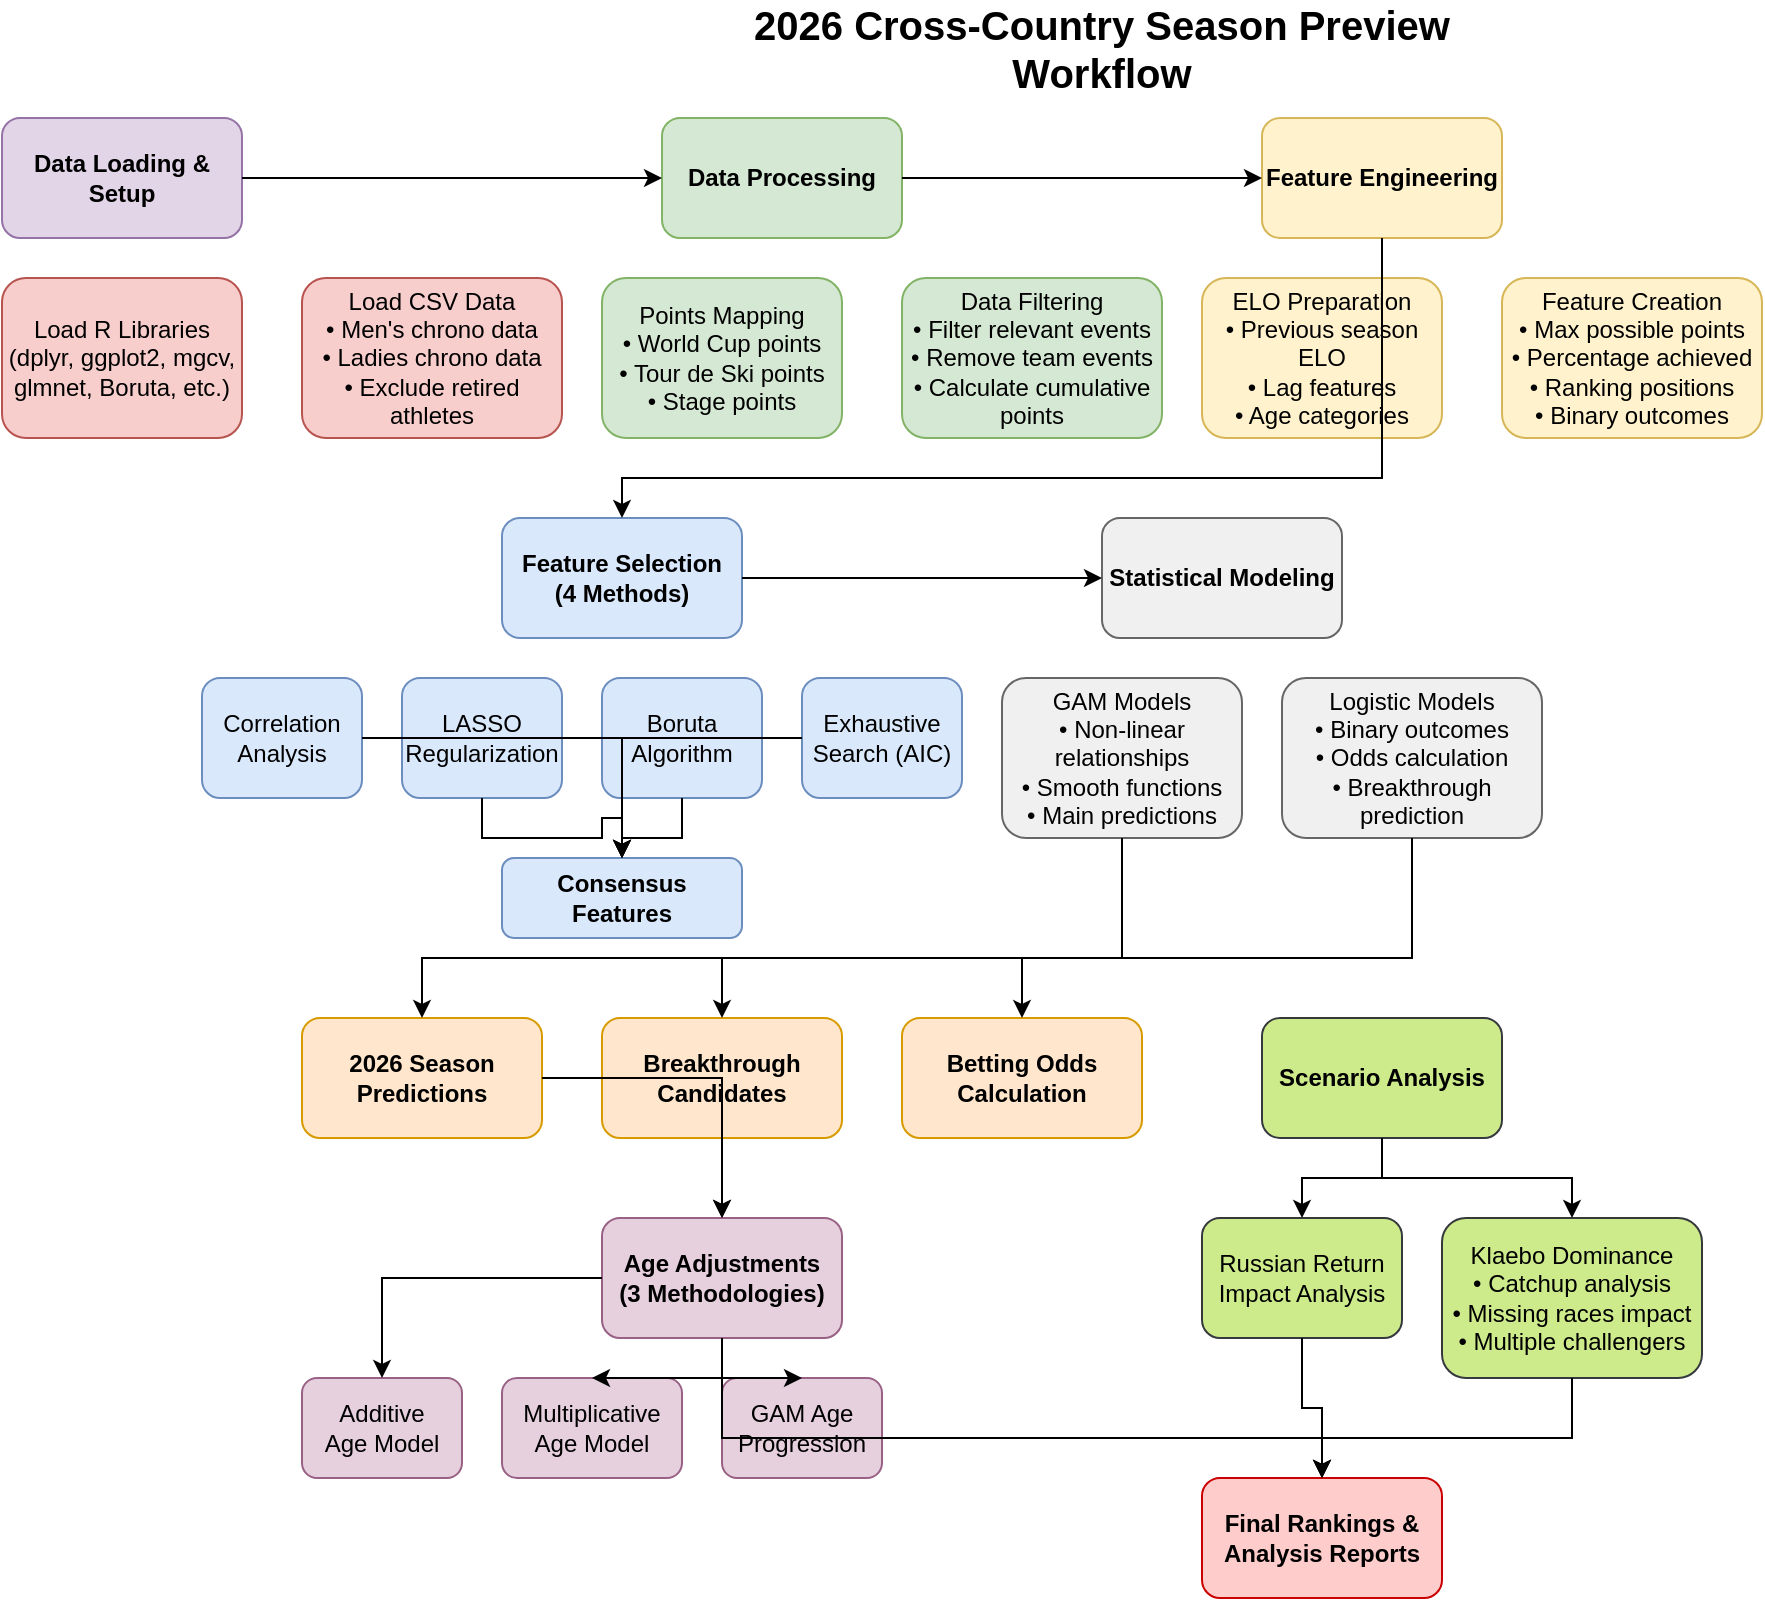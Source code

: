 <mxfile version="27.1.6" pages="24">
  <diagram name="2026 Cross-Country Season Preview Workflow" id="Yq31FuKpl1-E8daFIdjC">
    <mxGraphModel dx="672" dy="660" grid="1" gridSize="10" guides="1" tooltips="1" connect="1" arrows="1" fold="1" page="1" pageScale="1" pageWidth="999999" pageHeight="9999999" math="0" shadow="0">
      <root>
        <mxCell id="0" />
        <mxCell id="1" parent="0" />
        <mxCell id="ElgazdAISvCSdhJncZ9n-1" value="2026 Cross-Country Season Preview Workflow" style="text;html=1;strokeColor=none;fillColor=none;align=center;verticalAlign=middle;whiteSpace=wrap;rounded=0;fontSize=20;fontStyle=1;" vertex="1" parent="1">
          <mxGeometry x="400" y="20" width="400" height="30" as="geometry" />
        </mxCell>
        <mxCell id="ElgazdAISvCSdhJncZ9n-2" value="Data Loading &amp; Setup" style="rounded=1;whiteSpace=wrap;html=1;fillColor=#e1d5e7;strokeColor=#9673a6;fontStyle=1;" vertex="1" parent="1">
          <mxGeometry x="50" y="70" width="120" height="60" as="geometry" />
        </mxCell>
        <mxCell id="ElgazdAISvCSdhJncZ9n-3" value="Load R Libraries&#xa;(dplyr, ggplot2, mgcv,&#xa;glmnet, Boruta, etc.)" style="rounded=1;whiteSpace=wrap;html=1;fillColor=#f8cecc;strokeColor=#b85450;" vertex="1" parent="1">
          <mxGeometry x="50" y="150" width="120" height="80" as="geometry" />
        </mxCell>
        <mxCell id="ElgazdAISvCSdhJncZ9n-4" value="Load CSV Data&#xa;• Men&#39;s chrono data&#xa;• Ladies chrono data&#xa;• Exclude retired athletes" style="rounded=1;whiteSpace=wrap;html=1;fillColor=#f8cecc;strokeColor=#b85450;" vertex="1" parent="1">
          <mxGeometry x="200" y="150" width="130" height="80" as="geometry" />
        </mxCell>
        <mxCell id="ElgazdAISvCSdhJncZ9n-5" value="Data Processing" style="rounded=1;whiteSpace=wrap;html=1;fillColor=#d5e8d4;strokeColor=#82b366;fontStyle=1;" vertex="1" parent="1">
          <mxGeometry x="380" y="70" width="120" height="60" as="geometry" />
        </mxCell>
        <mxCell id="ElgazdAISvCSdhJncZ9n-6" value="Points Mapping&#xa;• World Cup points&#xa;• Tour de Ski points&#xa;• Stage points" style="rounded=1;whiteSpace=wrap;html=1;fillColor=#d5e8d4;strokeColor=#82b366;" vertex="1" parent="1">
          <mxGeometry x="350" y="150" width="120" height="80" as="geometry" />
        </mxCell>
        <mxCell id="ElgazdAISvCSdhJncZ9n-7" value="Data Filtering&#xa;• Filter relevant events&#xa;• Remove team events&#xa;• Calculate cumulative points" style="rounded=1;whiteSpace=wrap;html=1;fillColor=#d5e8d4;strokeColor=#82b366;" vertex="1" parent="1">
          <mxGeometry x="500" y="150" width="130" height="80" as="geometry" />
        </mxCell>
        <mxCell id="ElgazdAISvCSdhJncZ9n-8" value="Feature Engineering" style="rounded=1;whiteSpace=wrap;html=1;fillColor=#fff2cc;strokeColor=#d6b656;fontStyle=1;" vertex="1" parent="1">
          <mxGeometry x="680" y="70" width="120" height="60" as="geometry" />
        </mxCell>
        <mxCell id="ElgazdAISvCSdhJncZ9n-9" value="ELO Preparation&#xa;• Previous season ELO&#xa;• Lag features&#xa;• Age categories" style="rounded=1;whiteSpace=wrap;html=1;fillColor=#fff2cc;strokeColor=#d6b656;" vertex="1" parent="1">
          <mxGeometry x="650" y="150" width="120" height="80" as="geometry" />
        </mxCell>
        <mxCell id="ElgazdAISvCSdhJncZ9n-10" value="Feature Creation&#xa;• Max possible points&#xa;• Percentage achieved&#xa;• Ranking positions&#xa;• Binary outcomes" style="rounded=1;whiteSpace=wrap;html=1;fillColor=#fff2cc;strokeColor=#d6b656;" vertex="1" parent="1">
          <mxGeometry x="800" y="150" width="130" height="80" as="geometry" />
        </mxCell>
        <mxCell id="ElgazdAISvCSdhJncZ9n-11" value="Feature Selection&#xa;(4 Methods)" style="rounded=1;whiteSpace=wrap;html=1;fillColor=#dae8fc;strokeColor=#6c8ebf;fontStyle=1;" vertex="1" parent="1">
          <mxGeometry x="300" y="270" width="120" height="60" as="geometry" />
        </mxCell>
        <mxCell id="ElgazdAISvCSdhJncZ9n-12" value="Correlation&#xa;Analysis" style="rounded=1;whiteSpace=wrap;html=1;fillColor=#dae8fc;strokeColor=#6c8ebf;" vertex="1" parent="1">
          <mxGeometry x="150" y="350" width="80" height="60" as="geometry" />
        </mxCell>
        <mxCell id="ElgazdAISvCSdhJncZ9n-13" value="LASSO&#xa;Regularization" style="rounded=1;whiteSpace=wrap;html=1;fillColor=#dae8fc;strokeColor=#6c8ebf;" vertex="1" parent="1">
          <mxGeometry x="250" y="350" width="80" height="60" as="geometry" />
        </mxCell>
        <mxCell id="ElgazdAISvCSdhJncZ9n-14" value="Boruta&#xa;Algorithm" style="rounded=1;whiteSpace=wrap;html=1;fillColor=#dae8fc;strokeColor=#6c8ebf;" vertex="1" parent="1">
          <mxGeometry x="350" y="350" width="80" height="60" as="geometry" />
        </mxCell>
        <mxCell id="ElgazdAISvCSdhJncZ9n-15" value="Exhaustive&#xa;Search (AIC)" style="rounded=1;whiteSpace=wrap;html=1;fillColor=#dae8fc;strokeColor=#6c8ebf;" vertex="1" parent="1">
          <mxGeometry x="450" y="350" width="80" height="60" as="geometry" />
        </mxCell>
        <mxCell id="ElgazdAISvCSdhJncZ9n-16" value="Consensus&#xa;Features" style="rounded=1;whiteSpace=wrap;html=1;fillColor=#dae8fc;strokeColor=#6c8ebf;fontStyle=1;" vertex="1" parent="1">
          <mxGeometry x="300" y="440" width="120" height="40" as="geometry" />
        </mxCell>
        <mxCell id="ElgazdAISvCSdhJncZ9n-17" value="Statistical Modeling" style="rounded=1;whiteSpace=wrap;html=1;fillColor=#f0f0f0;strokeColor=#666666;fontStyle=1;" vertex="1" parent="1">
          <mxGeometry x="600" y="270" width="120" height="60" as="geometry" />
        </mxCell>
        <mxCell id="ElgazdAISvCSdhJncZ9n-18" value="GAM Models&#xa;• Non-linear relationships&#xa;• Smooth functions&#xa;• Main predictions" style="rounded=1;whiteSpace=wrap;html=1;fillColor=#f0f0f0;strokeColor=#666666;" vertex="1" parent="1">
          <mxGeometry x="550" y="350" width="120" height="80" as="geometry" />
        </mxCell>
        <mxCell id="ElgazdAISvCSdhJncZ9n-19" value="Logistic Models&#xa;• Binary outcomes&#xa;• Odds calculation&#xa;• Breakthrough prediction" style="rounded=1;whiteSpace=wrap;html=1;fillColor=#f0f0f0;strokeColor=#666666;" vertex="1" parent="1">
          <mxGeometry x="690" y="350" width="130" height="80" as="geometry" />
        </mxCell>
        <mxCell id="ElgazdAISvCSdhJncZ9n-20" value="2026 Season&#xa;Predictions" style="rounded=1;whiteSpace=wrap;html=1;fillColor=#ffe6cc;strokeColor=#d79b00;fontStyle=1;" vertex="1" parent="1">
          <mxGeometry x="200" y="520" width="120" height="60" as="geometry" />
        </mxCell>
        <mxCell id="ElgazdAISvCSdhJncZ9n-21" value="Breakthrough&#xa;Candidates" style="rounded=1;whiteSpace=wrap;html=1;fillColor=#ffe6cc;strokeColor=#d79b00;fontStyle=1;" vertex="1" parent="1">
          <mxGeometry x="350" y="520" width="120" height="60" as="geometry" />
        </mxCell>
        <mxCell id="ElgazdAISvCSdhJncZ9n-22" value="Betting Odds&#xa;Calculation" style="rounded=1;whiteSpace=wrap;html=1;fillColor=#ffe6cc;strokeColor=#d79b00;fontStyle=1;" vertex="1" parent="1">
          <mxGeometry x="500" y="520" width="120" height="60" as="geometry" />
        </mxCell>
        <mxCell id="ElgazdAISvCSdhJncZ9n-23" value="Age Adjustments&#xa;(3 Methodologies)" style="rounded=1;whiteSpace=wrap;html=1;fillColor=#e6d0de;strokeColor=#996185;fontStyle=1;" vertex="1" parent="1">
          <mxGeometry x="350" y="620" width="120" height="60" as="geometry" />
        </mxCell>
        <mxCell id="ElgazdAISvCSdhJncZ9n-24" value="Additive&#xa;Age Model" style="rounded=1;whiteSpace=wrap;html=1;fillColor=#e6d0de;strokeColor=#996185;" vertex="1" parent="1">
          <mxGeometry x="200" y="700" width="80" height="50" as="geometry" />
        </mxCell>
        <mxCell id="ElgazdAISvCSdhJncZ9n-25" value="Multiplicative&#xa;Age Model" style="rounded=1;whiteSpace=wrap;html=1;fillColor=#e6d0de;strokeColor=#996185;" vertex="1" parent="1">
          <mxGeometry x="300" y="700" width="90" height="50" as="geometry" />
        </mxCell>
        <mxCell id="ElgazdAISvCSdhJncZ9n-26" value="GAM Age&#xa;Progression" style="rounded=1;whiteSpace=wrap;html=1;fillColor=#e6d0de;strokeColor=#996185;" vertex="1" parent="1">
          <mxGeometry x="410" y="700" width="80" height="50" as="geometry" />
        </mxCell>
        <mxCell id="ElgazdAISvCSdhJncZ9n-27" value="Scenario Analysis" style="rounded=1;whiteSpace=wrap;html=1;fillColor=#cdeb8b;strokeColor=#36393d;fontStyle=1;" vertex="1" parent="1">
          <mxGeometry x="680" y="520" width="120" height="60" as="geometry" />
        </mxCell>
        <mxCell id="ElgazdAISvCSdhJncZ9n-28" value="Russian Return&#xa;Impact Analysis" style="rounded=1;whiteSpace=wrap;html=1;fillColor=#cdeb8b;strokeColor=#36393d;" vertex="1" parent="1">
          <mxGeometry x="650" y="620" width="100" height="60" as="geometry" />
        </mxCell>
        <mxCell id="ElgazdAISvCSdhJncZ9n-29" value="Klaebo Dominance&#xa;• Catchup analysis&#xa;• Missing races impact&#xa;• Multiple challengers" style="rounded=1;whiteSpace=wrap;html=1;fillColor=#cdeb8b;strokeColor=#36393d;" vertex="1" parent="1">
          <mxGeometry x="770" y="620" width="130" height="80" as="geometry" />
        </mxCell>
        <mxCell id="ElgazdAISvCSdhJncZ9n-30" value="Final Rankings &amp;&#xa;Analysis Reports" style="rounded=1;whiteSpace=wrap;html=1;fillColor=#ffcccc;strokeColor=#cc0000;fontStyle=1;" vertex="1" parent="1">
          <mxGeometry x="650" y="750" width="120" height="60" as="geometry" />
        </mxCell>
        <mxCell id="ElgazdAISvCSdhJncZ9n-31" style="edgeStyle=orthogonalEdgeStyle;rounded=0;orthogonalLoop=1;jettySize=auto;html=1;" edge="1" parent="1" source="ElgazdAISvCSdhJncZ9n-2" target="ElgazdAISvCSdhJncZ9n-5">
          <mxGeometry relative="1" as="geometry" />
        </mxCell>
        <mxCell id="ElgazdAISvCSdhJncZ9n-32" style="edgeStyle=orthogonalEdgeStyle;rounded=0;orthogonalLoop=1;jettySize=auto;html=1;" edge="1" parent="1" source="ElgazdAISvCSdhJncZ9n-5" target="ElgazdAISvCSdhJncZ9n-8">
          <mxGeometry relative="1" as="geometry" />
        </mxCell>
        <mxCell id="ElgazdAISvCSdhJncZ9n-33" style="edgeStyle=orthogonalEdgeStyle;rounded=0;orthogonalLoop=1;jettySize=auto;html=1;" edge="1" parent="1" source="ElgazdAISvCSdhJncZ9n-8" target="ElgazdAISvCSdhJncZ9n-11">
          <mxGeometry relative="1" as="geometry">
            <Array as="points">
              <mxPoint x="740" y="250" />
              <mxPoint x="360" y="250" />
            </Array>
          </mxGeometry>
        </mxCell>
        <mxCell id="ElgazdAISvCSdhJncZ9n-34" style="edgeStyle=orthogonalEdgeStyle;rounded=0;orthogonalLoop=1;jettySize=auto;html=1;" edge="1" parent="1" source="ElgazdAISvCSdhJncZ9n-11" target="ElgazdAISvCSdhJncZ9n-17">
          <mxGeometry relative="1" as="geometry" />
        </mxCell>
        <mxCell id="ElgazdAISvCSdhJncZ9n-35" style="edgeStyle=orthogonalEdgeStyle;rounded=0;orthogonalLoop=1;jettySize=auto;html=1;" edge="1" parent="1" source="ElgazdAISvCSdhJncZ9n-12" target="ElgazdAISvCSdhJncZ9n-16">
          <mxGeometry relative="1" as="geometry" />
        </mxCell>
        <mxCell id="ElgazdAISvCSdhJncZ9n-36" style="edgeStyle=orthogonalEdgeStyle;rounded=0;orthogonalLoop=1;jettySize=auto;html=1;" edge="1" parent="1" source="ElgazdAISvCSdhJncZ9n-13" target="ElgazdAISvCSdhJncZ9n-16">
          <mxGeometry relative="1" as="geometry" />
        </mxCell>
        <mxCell id="ElgazdAISvCSdhJncZ9n-37" style="edgeStyle=orthogonalEdgeStyle;rounded=0;orthogonalLoop=1;jettySize=auto;html=1;" edge="1" parent="1" source="ElgazdAISvCSdhJncZ9n-14" target="ElgazdAISvCSdhJncZ9n-16">
          <mxGeometry relative="1" as="geometry" />
        </mxCell>
        <mxCell id="ElgazdAISvCSdhJncZ9n-38" style="edgeStyle=orthogonalEdgeStyle;rounded=0;orthogonalLoop=1;jettySize=auto;html=1;" edge="1" parent="1" source="ElgazdAISvCSdhJncZ9n-15" target="ElgazdAISvCSdhJncZ9n-16">
          <mxGeometry relative="1" as="geometry" />
        </mxCell>
        <mxCell id="ElgazdAISvCSdhJncZ9n-39" style="edgeStyle=orthogonalEdgeStyle;rounded=0;orthogonalLoop=1;jettySize=auto;html=1;" edge="1" parent="1" source="ElgazdAISvCSdhJncZ9n-18" target="ElgazdAISvCSdhJncZ9n-20">
          <mxGeometry relative="1" as="geometry">
            <Array as="points">
              <mxPoint x="610" y="490" />
              <mxPoint x="260" y="490" />
            </Array>
          </mxGeometry>
        </mxCell>
        <mxCell id="ElgazdAISvCSdhJncZ9n-40" style="edgeStyle=orthogonalEdgeStyle;rounded=0;orthogonalLoop=1;jettySize=auto;html=1;" edge="1" parent="1" source="ElgazdAISvCSdhJncZ9n-19" target="ElgazdAISvCSdhJncZ9n-21">
          <mxGeometry relative="1" as="geometry">
            <Array as="points">
              <mxPoint x="755" y="490" />
              <mxPoint x="410" y="490" />
            </Array>
          </mxGeometry>
        </mxCell>
        <mxCell id="ElgazdAISvCSdhJncZ9n-41" style="edgeStyle=orthogonalEdgeStyle;rounded=0;orthogonalLoop=1;jettySize=auto;html=1;" edge="1" parent="1" source="ElgazdAISvCSdhJncZ9n-19" target="ElgazdAISvCSdhJncZ9n-22">
          <mxGeometry relative="1" as="geometry">
            <Array as="points">
              <mxPoint x="755" y="490" />
              <mxPoint x="560" y="490" />
            </Array>
          </mxGeometry>
        </mxCell>
        <mxCell id="ElgazdAISvCSdhJncZ9n-42" style="edgeStyle=orthogonalEdgeStyle;rounded=0;orthogonalLoop=1;jettySize=auto;html=1;" edge="1" parent="1" source="ElgazdAISvCSdhJncZ9n-20" target="ElgazdAISvCSdhJncZ9n-23">
          <mxGeometry relative="1" as="geometry" />
        </mxCell>
        <mxCell id="ElgazdAISvCSdhJncZ9n-43" style="edgeStyle=orthogonalEdgeStyle;rounded=0;orthogonalLoop=1;jettySize=auto;html=1;" edge="1" parent="1" source="ElgazdAISvCSdhJncZ9n-21" target="ElgazdAISvCSdhJncZ9n-23">
          <mxGeometry relative="1" as="geometry" />
        </mxCell>
        <mxCell id="ElgazdAISvCSdhJncZ9n-44" style="edgeStyle=orthogonalEdgeStyle;rounded=0;orthogonalLoop=1;jettySize=auto;html=1;" edge="1" parent="1" source="ElgazdAISvCSdhJncZ9n-23" target="ElgazdAISvCSdhJncZ9n-24">
          <mxGeometry relative="1" as="geometry" />
        </mxCell>
        <mxCell id="ElgazdAISvCSdhJncZ9n-45" style="edgeStyle=orthogonalEdgeStyle;rounded=0;orthogonalLoop=1;jettySize=auto;html=1;" edge="1" parent="1" source="ElgazdAISvCSdhJncZ9n-23" target="ElgazdAISvCSdhJncZ9n-25">
          <mxGeometry relative="1" as="geometry" />
        </mxCell>
        <mxCell id="ElgazdAISvCSdhJncZ9n-46" style="edgeStyle=orthogonalEdgeStyle;rounded=0;orthogonalLoop=1;jettySize=auto;html=1;" edge="1" parent="1" source="ElgazdAISvCSdhJncZ9n-23" target="ElgazdAISvCSdhJncZ9n-26">
          <mxGeometry relative="1" as="geometry" />
        </mxCell>
        <mxCell id="ElgazdAISvCSdhJncZ9n-47" style="edgeStyle=orthogonalEdgeStyle;rounded=0;orthogonalLoop=1;jettySize=auto;html=1;" edge="1" parent="1" source="ElgazdAISvCSdhJncZ9n-27" target="ElgazdAISvCSdhJncZ9n-28">
          <mxGeometry relative="1" as="geometry" />
        </mxCell>
        <mxCell id="ElgazdAISvCSdhJncZ9n-48" style="edgeStyle=orthogonalEdgeStyle;rounded=0;orthogonalLoop=1;jettySize=auto;html=1;" edge="1" parent="1" source="ElgazdAISvCSdhJncZ9n-27" target="ElgazdAISvCSdhJncZ9n-29">
          <mxGeometry relative="1" as="geometry" />
        </mxCell>
        <mxCell id="ElgazdAISvCSdhJncZ9n-49" style="edgeStyle=orthogonalEdgeStyle;rounded=0;orthogonalLoop=1;jettySize=auto;html=1;" edge="1" parent="1" source="ElgazdAISvCSdhJncZ9n-28" target="ElgazdAISvCSdhJncZ9n-30">
          <mxGeometry relative="1" as="geometry" />
        </mxCell>
        <mxCell id="ElgazdAISvCSdhJncZ9n-50" style="edgeStyle=orthogonalEdgeStyle;rounded=0;orthogonalLoop=1;jettySize=auto;html=1;" edge="1" parent="1" source="ElgazdAISvCSdhJncZ9n-29" target="ElgazdAISvCSdhJncZ9n-30">
          <mxGeometry relative="1" as="geometry">
            <Array as="points">
              <mxPoint x="835" y="730" />
              <mxPoint x="710" y="730" />
            </Array>
          </mxGeometry>
        </mxCell>
        <mxCell id="ElgazdAISvCSdhJncZ9n-51" style="edgeStyle=orthogonalEdgeStyle;rounded=0;orthogonalLoop=1;jettySize=auto;html=1;" edge="1" parent="1" source="ElgazdAISvCSdhJncZ9n-23" target="ElgazdAISvCSdhJncZ9n-30">
          <mxGeometry relative="1" as="geometry">
            <Array as="points">
              <mxPoint x="410" y="730" />
              <mxPoint x="710" y="730" />
            </Array>
          </mxGeometry>
        </mxCell>
      </root>
    </mxGraphModel>
  </diagram>
  <diagram id="LsPD_SCxgrhaXsR5Oxym" name="load-data">
    <mxGraphModel dx="1064" dy="660" grid="1" gridSize="10" guides="1" tooltips="1" connect="1" arrows="1" fold="1" page="1" pageScale="1" pageWidth="999999" pageHeight="9999999" math="0" shadow="0">
      <root>
        <mxCell id="0" />
        <mxCell id="1" parent="0" />
        <mxCell id="6vmfrxVRj0ZM67OCTaRY-26" value="Load Data Section Flow" style="text;html=1;strokeColor=none;fillColor=none;align=center;verticalAlign=middle;whiteSpace=wrap;rounded=0;fontSize=18;fontStyle=1;" vertex="1" parent="1">
          <mxGeometry x="400" y="20" width="200" height="30" as="geometry" />
        </mxCell>
        <mxCell id="6vmfrxVRj0ZM67OCTaRY-27" value="START" style="ellipse;whiteSpace=wrap;html=1;fillColor=#d5e8d4;strokeColor=#82b366;fontStyle=1;" vertex="1" parent="1">
          <mxGeometry x="450" y="70" width="100" height="50" as="geometry" />
        </mxCell>
        <mxCell id="6vmfrxVRj0ZM67OCTaRY-28" value="=== DATA LOADING &amp; VALIDATION ===" style="rounded=1;whiteSpace=wrap;html=1;fillColor=#fff2cc;strokeColor=#d6b656;fontStyle=1;" vertex="1" parent="1">
          <mxGeometry x="380" y="150" width="240" height="40" as="geometry" />
        </mxCell>
        <mxCell id="6vmfrxVRj0ZM67OCTaRY-29" value="Check File Existence&#xa;men_chrono.csv&#xa;ladies_chrono.csv" style="rhombus;whiteSpace=wrap;html=1;fillColor=#f8cecc;strokeColor=#b85450;" vertex="1" parent="1">
          <mxGeometry x="420" y="220" width="160" height="80" as="geometry" />
        </mxCell>
        <mxCell id="6vmfrxVRj0ZM67OCTaRY-30" value="STOP&#xa;File not found" style="ellipse;whiteSpace=wrap;html=1;fillColor=#ffcccc;strokeColor=#cc0000;" vertex="1" parent="1">
          <mxGeometry x="200" y="240" width="100" height="40" as="geometry" />
        </mxCell>
        <mxCell id="6vmfrxVRj0ZM67OCTaRY-31" value="Load Men&#39;s Data&#xa;read_csv(men_file)&#xa;+ error handling" style="rounded=1;whiteSpace=wrap;html=1;fillColor=#dae8fc;strokeColor=#6c8ebf;" vertex="1" parent="1">
          <mxGeometry x="350" y="340" width="120" height="70" as="geometry" />
        </mxCell>
        <mxCell id="6vmfrxVRj0ZM67OCTaRY-32" value="Load Ladies Data&#xa;read_csv(ladies_file)&#xa;+ error handling" style="rounded=1;whiteSpace=wrap;html=1;fillColor=#dae8fc;strokeColor=#6c8ebf;" vertex="1" parent="1">
          <mxGeometry x="530" y="340" width="120" height="70" as="geometry" />
        </mxCell>
        <mxCell id="6vmfrxVRj0ZM67OCTaRY-33" value="Validate Required Columns&#xa;Skier, Date, Season, Event&#xa;City, Distance, Place, Race, ID" style="rhombus;whiteSpace=wrap;html=1;fillColor=#f8cecc;strokeColor=#b85450;" vertex="1" parent="1">
          <mxGeometry x="380" y="450" width="240" height="100" as="geometry" />
        </mxCell>
        <mxCell id="6vmfrxVRj0ZM67OCTaRY-34" value="STOP&#xa;Missing columns" style="ellipse;whiteSpace=wrap;html=1;fillColor=#ffcccc;strokeColor=#cc0000;" vertex="1" parent="1">
          <mxGeometry x="100" y="490" width="100" height="40" as="geometry" />
        </mxCell>
        <mxCell id="6vmfrxVRj0ZM67OCTaRY-35" value="Data Quality Validation&#xa;• Check Place values (positive integers)&#xa;• Check Skier names (not empty)&#xa;• Validate dates&#xa;• Check dataset not empty" style="rounded=1;whiteSpace=wrap;html=1;fillColor=#e1d5e7;strokeColor=#9673a6;" vertex="1" parent="1">
          <mxGeometry x="380" y="590" width="240" height="100" as="geometry" />
        </mxCell>
        <mxCell id="6vmfrxVRj0ZM67OCTaRY-36" value="Athlete Exclusion&#xa;Men: Jonas Baumann, Pål Golberg,&#xa;Mikael Gunnulfsen, Renaud Jay, Roman Schaad&#xa;Ladies: Therese Johaug, Victoria Carl" style="rounded=1;whiteSpace=wrap;html=1;fillColor=#fff2cc;strokeColor=#d6b656;" vertex="1" parent="1">
          <mxGeometry x="360" y="720" width="280" height="80" as="geometry" />
        </mxCell>
        <mxCell id="6vmfrxVRj0ZM67OCTaRY-37" value="Points System Validation&#xa;• World Cup points (100-1, 50 positions)&#xa;• Stage points (50-1, 30 positions)&#xa;• Tour de Ski points (300-3, 49 positions)&#xa;• Validate arrays &amp; order" style="rounded=1;whiteSpace=wrap;html=1;fillColor=#dae8fc;strokeColor=#6c8ebf;" vertex="1" parent="1">
          <mxGeometry x="360" y="840" width="280" height="100" as="geometry" />
        </mxCell>
        <mxCell id="6vmfrxVRj0ZM67OCTaRY-38" value="Create get_points() Function&#xa;• Handle invalid places (NA, negative)&#xa;• Return 0 for out-of-range places&#xa;• Test with various inputs" style="rounded=1;whiteSpace=wrap;html=1;fillColor=#d5e8d4;strokeColor=#82b366;" vertex="1" parent="1">
          <mxGeometry x="380" y="980" width="240" height="80" as="geometry" />
        </mxCell>
        <mxCell id="6vmfrxVRj0ZM67OCTaRY-39" value="Final Dataset Summary&#xa;• Report final row counts&#xa;• Count unique skiers&#xa;• Show season ranges&#xa;• Data ready for processing" style="rounded=1;whiteSpace=wrap;html=1;fillColor=#e1d5e7;strokeColor=#9673a6;" vertex="1" parent="1">
          <mxGeometry x="380" y="1100" width="240" height="100" as="geometry" />
        </mxCell>
        <mxCell id="6vmfrxVRj0ZM67OCTaRY-40" value="✓ DATA LOADING COMPLETE&#xa;Clean datasets with excluded&#xa;athletes removed and points&#xa;systems validated" style="ellipse;whiteSpace=wrap;html=1;fillColor=#d5e8d4;strokeColor=#82b366;fontStyle=1;" vertex="1" parent="1">
          <mxGeometry x="420" y="1250" width="160" height="100" as="geometry" />
        </mxCell>
        <mxCell id="6vmfrxVRj0ZM67OCTaRY-41" style="edgeStyle=orthogonalEdgeStyle;rounded=0;orthogonalLoop=1;jettySize=auto;html=1;" edge="1" parent="1" source="6vmfrxVRj0ZM67OCTaRY-27" target="6vmfrxVRj0ZM67OCTaRY-28">
          <mxGeometry relative="1" as="geometry" />
        </mxCell>
        <mxCell id="6vmfrxVRj0ZM67OCTaRY-42" style="edgeStyle=orthogonalEdgeStyle;rounded=0;orthogonalLoop=1;jettySize=auto;html=1;" edge="1" parent="1" source="6vmfrxVRj0ZM67OCTaRY-28" target="6vmfrxVRj0ZM67OCTaRY-29">
          <mxGeometry relative="1" as="geometry" />
        </mxCell>
        <mxCell id="6vmfrxVRj0ZM67OCTaRY-43" style="edgeStyle=orthogonalEdgeStyle;rounded=0;orthogonalLoop=1;jettySize=auto;html=1;exitX=0;exitY=0.5;exitDx=0;exitDy=0;" edge="1" parent="1" source="6vmfrxVRj0ZM67OCTaRY-29" target="6vmfrxVRj0ZM67OCTaRY-30">
          <mxGeometry relative="1" as="geometry" />
        </mxCell>
        <mxCell id="6vmfrxVRj0ZM67OCTaRY-44" style="edgeStyle=orthogonalEdgeStyle;rounded=0;orthogonalLoop=1;jettySize=auto;html=1;exitX=0.5;exitY=1;exitDx=0;exitDy=0;" edge="1" parent="1" source="6vmfrxVRj0ZM67OCTaRY-29" target="6vmfrxVRj0ZM67OCTaRY-31">
          <mxGeometry relative="1" as="geometry">
            <Array as="points">
              <mxPoint x="500" y="320" />
              <mxPoint x="410" y="320" />
            </Array>
          </mxGeometry>
        </mxCell>
        <mxCell id="6vmfrxVRj0ZM67OCTaRY-45" style="edgeStyle=orthogonalEdgeStyle;rounded=0;orthogonalLoop=1;jettySize=auto;html=1;exitX=0.5;exitY=1;exitDx=0;exitDy=0;" edge="1" parent="1" source="6vmfrxVRj0ZM67OCTaRY-29" target="6vmfrxVRj0ZM67OCTaRY-32">
          <mxGeometry relative="1" as="geometry">
            <Array as="points">
              <mxPoint x="500" y="320" />
              <mxPoint x="590" y="320" />
            </Array>
          </mxGeometry>
        </mxCell>
        <mxCell id="6vmfrxVRj0ZM67OCTaRY-46" style="edgeStyle=orthogonalEdgeStyle;rounded=0;orthogonalLoop=1;jettySize=auto;html=1;" edge="1" parent="1" source="6vmfrxVRj0ZM67OCTaRY-31" target="6vmfrxVRj0ZM67OCTaRY-33">
          <mxGeometry relative="1" as="geometry">
            <Array as="points">
              <mxPoint x="410" y="430" />
              <mxPoint x="460" y="430" />
            </Array>
          </mxGeometry>
        </mxCell>
        <mxCell id="6vmfrxVRj0ZM67OCTaRY-47" style="edgeStyle=orthogonalEdgeStyle;rounded=0;orthogonalLoop=1;jettySize=auto;html=1;" edge="1" parent="1" source="6vmfrxVRj0ZM67OCTaRY-32" target="6vmfrxVRj0ZM67OCTaRY-33">
          <mxGeometry relative="1" as="geometry">
            <Array as="points">
              <mxPoint x="590" y="430" />
              <mxPoint x="540" y="430" />
            </Array>
          </mxGeometry>
        </mxCell>
        <mxCell id="6vmfrxVRj0ZM67OCTaRY-48" style="edgeStyle=orthogonalEdgeStyle;rounded=0;orthogonalLoop=1;jettySize=auto;html=1;exitX=0;exitY=0.5;exitDx=0;exitDy=0;" edge="1" parent="1" source="6vmfrxVRj0ZM67OCTaRY-33" target="6vmfrxVRj0ZM67OCTaRY-34">
          <mxGeometry relative="1" as="geometry" />
        </mxCell>
        <mxCell id="6vmfrxVRj0ZM67OCTaRY-49" style="edgeStyle=orthogonalEdgeStyle;rounded=0;orthogonalLoop=1;jettySize=auto;html=1;" edge="1" parent="1" source="6vmfrxVRj0ZM67OCTaRY-33" target="6vmfrxVRj0ZM67OCTaRY-35">
          <mxGeometry relative="1" as="geometry" />
        </mxCell>
        <mxCell id="6vmfrxVRj0ZM67OCTaRY-50" style="edgeStyle=orthogonalEdgeStyle;rounded=0;orthogonalLoop=1;jettySize=auto;html=1;" edge="1" parent="1" source="6vmfrxVRj0ZM67OCTaRY-35" target="6vmfrxVRj0ZM67OCTaRY-36">
          <mxGeometry relative="1" as="geometry" />
        </mxCell>
        <mxCell id="6vmfrxVRj0ZM67OCTaRY-51" style="edgeStyle=orthogonalEdgeStyle;rounded=0;orthogonalLoop=1;jettySize=auto;html=1;" edge="1" parent="1" source="6vmfrxVRj0ZM67OCTaRY-36" target="6vmfrxVRj0ZM67OCTaRY-37">
          <mxGeometry relative="1" as="geometry" />
        </mxCell>
        <mxCell id="6vmfrxVRj0ZM67OCTaRY-52" style="edgeStyle=orthogonalEdgeStyle;rounded=0;orthogonalLoop=1;jettySize=auto;html=1;" edge="1" parent="1" source="6vmfrxVRj0ZM67OCTaRY-37" target="6vmfrxVRj0ZM67OCTaRY-38">
          <mxGeometry relative="1" as="geometry" />
        </mxCell>
        <mxCell id="6vmfrxVRj0ZM67OCTaRY-53" style="edgeStyle=orthogonalEdgeStyle;rounded=0;orthogonalLoop=1;jettySize=auto;html=1;" edge="1" parent="1" source="6vmfrxVRj0ZM67OCTaRY-38" target="6vmfrxVRj0ZM67OCTaRY-39">
          <mxGeometry relative="1" as="geometry" />
        </mxCell>
        <mxCell id="6vmfrxVRj0ZM67OCTaRY-54" style="edgeStyle=orthogonalEdgeStyle;rounded=0;orthogonalLoop=1;jettySize=auto;html=1;" edge="1" parent="1" source="6vmfrxVRj0ZM67OCTaRY-39" target="6vmfrxVRj0ZM67OCTaRY-40">
          <mxGeometry relative="1" as="geometry" />
        </mxCell>
        <mxCell id="6vmfrxVRj0ZM67OCTaRY-55" value="Files Exist" style="text;html=1;strokeColor=none;fillColor=none;align=center;verticalAlign=middle;whiteSpace=wrap;rounded=0;fontSize=10;" vertex="1" parent="1">
          <mxGeometry x="450" y="300" width="60" height="15" as="geometry" />
        </mxCell>
        <mxCell id="6vmfrxVRj0ZM67OCTaRY-56" value="Files Missing" style="text;html=1;strokeColor=none;fillColor=none;align=center;verticalAlign=middle;whiteSpace=wrap;rounded=0;fontSize=10;" vertex="1" parent="1">
          <mxGeometry x="300" y="220" width="70" height="15" as="geometry" />
        </mxCell>
        <mxCell id="6vmfrxVRj0ZM67OCTaRY-57" value="Valid" style="text;html=1;strokeColor=none;fillColor=none;align=center;verticalAlign=middle;whiteSpace=wrap;rounded=0;fontSize=10;" vertex="1" parent="1">
          <mxGeometry x="500" y="570" width="30" height="15" as="geometry" />
        </mxCell>
        <mxCell id="6vmfrxVRj0ZM67OCTaRY-58" value="Invalid" style="text;html=1;strokeColor=none;fillColor=none;align=center;verticalAlign=middle;whiteSpace=wrap;rounded=0;fontSize=10;" vertex="1" parent="1">
          <mxGeometry x="240" y="470" width="40" height="15" as="geometry" />
        </mxCell>
      </root>
    </mxGraphModel>
  </diagram>
  <diagram id="7sK9eEij4iTkGqnv8X4F" name="process-data">
    <mxGraphModel dx="1064" dy="660" grid="1" gridSize="10" guides="1" tooltips="1" connect="1" arrows="1" fold="1" page="1" pageScale="1" pageWidth="999999" pageHeight="9999999" math="0" shadow="0">
      <root>
        <mxCell id="0" />
        <mxCell id="1" parent="0" />
        <mxCell id="SXCCeKkc0g0-VtQ2knF9-1" value="Process Data Section Flow" style="text;html=1;strokeColor=none;fillColor=none;align=center;verticalAlign=middle;whiteSpace=wrap;rounded=0;fontSize=18;fontStyle=1;" vertex="1" parent="1">
          <mxGeometry x="450" y="20" width="250" height="30" as="geometry" />
        </mxCell>
        <mxCell id="SXCCeKkc0g0-VtQ2knF9-2" value="START&#xa;Raw Chrono Data" style="ellipse;whiteSpace=wrap;html=1;fillColor=#d5e8d4;strokeColor=#82b366;fontStyle=1;" vertex="1" parent="1">
          <mxGeometry x="525" y="70" width="100" height="60" as="geometry" />
        </mxCell>
        <mxCell id="SXCCeKkc0g0-VtQ2knF9-3" value="Define process_chrono_data()&#xa;Function for both Men &amp; Ladies" style="rounded=1;whiteSpace=wrap;html=1;fillColor=#fff2cc;strokeColor=#d6b656;fontStyle=1;" vertex="1" parent="1">
          <mxGeometry x="480" y="160" width="190" height="50" as="geometry" />
        </mxCell>
        <mxCell id="SXCCeKkc0g0-VtQ2knF9-4" value="Add Points Based on Event Type&#xa;• Tour de Ski + City = TdS: TdS points (300-3)&#xa;• Tour de Ski only: Stage points (50-1)&#xa;• All others: World Cup points (100-1)" style="rounded=1;whiteSpace=wrap;html=1;fillColor=#dae8fc;strokeColor=#6c8ebf;" vertex="1" parent="1">
          <mxGeometry x="420" y="240" width="310" height="80" as="geometry" />
        </mxCell>
        <mxCell id="SXCCeKkc0g0-VtQ2knF9-5" value="Filter for Relevant Events&#xa;Keep only: Offseason, World Cup,&#xa;Nordic Opening, Tour de Ski,&#xa;World Cup Final, Ski Tour Canada" style="rounded=1;whiteSpace=wrap;html=1;fillColor=#e1d5e7;strokeColor=#9673a6;" vertex="1" parent="1">
          <mxGeometry x="440" y="350" width="270" height="80" as="geometry" />
        </mxCell>
        <mxCell id="SXCCeKkc0g0-VtQ2knF9-6" value="Calculate Cumulative Points&#xa;• Group by Skier ID + Season&#xa;• Sort by Date, Race, Place&#xa;• cumsum(Points) per season&#xa;• Count Races_in_Season" style="rounded=1;whiteSpace=wrap;html=1;fillColor=#dae8fc;strokeColor=#6c8ebf;" vertex="1" parent="1">
          <mxGeometry x="440" y="460" width="270" height="90" as="geometry" />
        </mxCell>
        <mxCell id="SXCCeKkc0g0-VtQ2knF9-7" value="Remove Team Events&#xa;Filter out Distance = &#39;Ts&#39; (Team Sprint)&#xa;Filter out Distance = &#39;Rel&#39; (Relay)" style="rounded=1;whiteSpace=wrap;html=1;fillColor=#e1d5e7;strokeColor=#9673a6;" vertex="1" parent="1">
          <mxGeometry x="460" y="580" width="230" height="70" as="geometry" />
        </mxCell>
        <mxCell id="SXCCeKkc0g0-VtQ2knF9-8" value="Calculate Maximum Possible Points&#xa;• Group by Season, Date, Race&#xa;• Max points per race = max(Points)&#xa;• Sum all max race points per season" style="rounded=1;whiteSpace=wrap;html=1;fillColor=#dae8fc;strokeColor=#6c8ebf;" vertex="1" parent="1">
          <mxGeometry x="440" y="680" width="270" height="80" as="geometry" />
        </mxCell>
        <mxCell id="SXCCeKkc0g0-VtQ2knF9-9" value="Calculate Percentage of Max&#xa;Pct_of_Max_Points = &#xa;Cumulative_Points / Max_Points&#xa;(Key metric for analysis)" style="rounded=1;whiteSpace=wrap;html=1;fillColor=#d5e8d4;strokeColor=#82b366;" vertex="1" parent="1">
          <mxGeometry x="460" y="790" width="230" height="80" as="geometry" />
        </mxCell>
        <mxCell id="SXCCeKkc0g0-VtQ2knF9-10" value="Apply Function to Both Datasets" style="rounded=1;whiteSpace=wrap;html=1;fillColor=#fff2cc;strokeColor=#d6b656;fontStyle=1;" vertex="1" parent="1">
          <mxGeometry x="490" y="900" width="170" height="40" as="geometry" />
        </mxCell>
        <mxCell id="SXCCeKkc0g0-VtQ2knF9-11" value="M_processed =&#xa;process_chrono_data(M_chrono)" style="rounded=1;whiteSpace=wrap;html=1;fillColor=#dae8fc;strokeColor=#6c8ebf;" vertex="1" parent="1">
          <mxGeometry x="320" y="970" width="160" height="60" as="geometry" />
        </mxCell>
        <mxCell id="SXCCeKkc0g0-VtQ2knF9-12" value="L_processed =&#xa;process_chrono_data(L_chrono)" style="rounded=1;whiteSpace=wrap;html=1;fillColor=#dae8fc;strokeColor=#6c8ebf;" vertex="1" parent="1">
          <mxGeometry x="540" y="970" width="160" height="60" as="geometry" />
        </mxCell>
        <mxCell id="SXCCeKkc0g0-VtQ2knF9-13" value="Cross-Dataset Validation&#xa;• Compare season ranges&#xa;• Check event distributions&#xa;• Verify common seasons exist" style="rounded=1;whiteSpace=wrap;html=1;fillColor=#e1d5e7;strokeColor=#9673a6;" vertex="1" parent="1">
          <mxGeometry x="450" y="1060" width="220" height="80" as="geometry" />
        </mxCell>
        <mxCell id="SXCCeKkc0g0-VtQ2knF9-14" value="Sample Skier Validation&#xa;• Check Klaebo in men&#39;s data&#xa;• Check Diggins in ladies data&#xa;• Verify data completeness" style="rounded=1;whiteSpace=wrap;html=1;fillColor=#fff2cc;strokeColor=#d6b656;" vertex="1" parent="1">
          <mxGeometry x="450" y="1170" width="220" height="80" as="geometry" />
        </mxCell>
        <mxCell id="SXCCeKkc0g0-VtQ2knF9-15" value="✓ PROCESSING COMPLETE&#xa;Clean datasets with:&#xa;• Points assigned by event type&#xa;• Cumulative season totals&#xa;• Percentage of max calculated&#xa;• Team events removed" style="ellipse;whiteSpace=wrap;html=1;fillColor=#d5e8d4;strokeColor=#82b366;fontStyle=1;" vertex="1" parent="1">
          <mxGeometry x="420" y="1280" width="200" height="120" as="geometry" />
        </mxCell>
        <mxCell id="SXCCeKkc0g0-VtQ2knF9-16" style="edgeStyle=orthogonalEdgeStyle;rounded=0;orthogonalLoop=1;jettySize=auto;html=1;" edge="1" parent="1" source="SXCCeKkc0g0-VtQ2knF9-2" target="SXCCeKkc0g0-VtQ2knF9-3">
          <mxGeometry relative="1" as="geometry" />
        </mxCell>
        <mxCell id="SXCCeKkc0g0-VtQ2knF9-17" style="edgeStyle=orthogonalEdgeStyle;rounded=0;orthogonalLoop=1;jettySize=auto;html=1;" edge="1" parent="1" source="SXCCeKkc0g0-VtQ2knF9-3" target="SXCCeKkc0g0-VtQ2knF9-4">
          <mxGeometry relative="1" as="geometry" />
        </mxCell>
        <mxCell id="SXCCeKkc0g0-VtQ2knF9-18" style="edgeStyle=orthogonalEdgeStyle;rounded=0;orthogonalLoop=1;jettySize=auto;html=1;" edge="1" parent="1" source="SXCCeKkc0g0-VtQ2knF9-4" target="SXCCeKkc0g0-VtQ2knF9-5">
          <mxGeometry relative="1" as="geometry" />
        </mxCell>
        <mxCell id="SXCCeKkc0g0-VtQ2knF9-19" style="edgeStyle=orthogonalEdgeStyle;rounded=0;orthogonalLoop=1;jettySize=auto;html=1;" edge="1" parent="1" source="SXCCeKkc0g0-VtQ2knF9-5" target="SXCCeKkc0g0-VtQ2knF9-6">
          <mxGeometry relative="1" as="geometry" />
        </mxCell>
        <mxCell id="SXCCeKkc0g0-VtQ2knF9-20" style="edgeStyle=orthogonalEdgeStyle;rounded=0;orthogonalLoop=1;jettySize=auto;html=1;" edge="1" parent="1" source="SXCCeKkc0g0-VtQ2knF9-6" target="SXCCeKkc0g0-VtQ2knF9-7">
          <mxGeometry relative="1" as="geometry" />
        </mxCell>
        <mxCell id="SXCCeKkc0g0-VtQ2knF9-21" style="edgeStyle=orthogonalEdgeStyle;rounded=0;orthogonalLoop=1;jettySize=auto;html=1;" edge="1" parent="1" source="SXCCeKkc0g0-VtQ2knF9-7" target="SXCCeKkc0g0-VtQ2knF9-8">
          <mxGeometry relative="1" as="geometry" />
        </mxCell>
        <mxCell id="SXCCeKkc0g0-VtQ2knF9-22" style="edgeStyle=orthogonalEdgeStyle;rounded=0;orthogonalLoop=1;jettySize=auto;html=1;" edge="1" parent="1" source="SXCCeKkc0g0-VtQ2knF9-8" target="SXCCeKkc0g0-VtQ2knF9-9">
          <mxGeometry relative="1" as="geometry" />
        </mxCell>
        <mxCell id="SXCCeKkc0g0-VtQ2knF9-23" style="edgeStyle=orthogonalEdgeStyle;rounded=0;orthogonalLoop=1;jettySize=auto;html=1;" edge="1" parent="1" source="SXCCeKkc0g0-VtQ2knF9-9" target="SXCCeKkc0g0-VtQ2knF9-10">
          <mxGeometry relative="1" as="geometry" />
        </mxCell>
        <mxCell id="SXCCeKkc0g0-VtQ2knF9-24" style="edgeStyle=orthogonalEdgeStyle;rounded=0;orthogonalLoop=1;jettySize=auto;html=1;" edge="1" parent="1" source="SXCCeKkc0g0-VtQ2knF9-10" target="SXCCeKkc0g0-VtQ2knF9-11">
          <mxGeometry relative="1" as="geometry">
            <Array as="points">
              <mxPoint x="530" y="950" />
              <mxPoint x="400" y="950" />
            </Array>
          </mxGeometry>
        </mxCell>
        <mxCell id="SXCCeKkc0g0-VtQ2knF9-25" style="edgeStyle=orthogonalEdgeStyle;rounded=0;orthogonalLoop=1;jettySize=auto;html=1;" edge="1" parent="1" source="SXCCeKkc0g0-VtQ2knF9-10" target="SXCCeKkc0g0-VtQ2knF9-12">
          <mxGeometry relative="1" as="geometry">
            <Array as="points">
              <mxPoint x="620" y="950" />
              <mxPoint x="620" y="950" />
            </Array>
          </mxGeometry>
        </mxCell>
        <mxCell id="SXCCeKkc0g0-VtQ2knF9-26" style="edgeStyle=orthogonalEdgeStyle;rounded=0;orthogonalLoop=1;jettySize=auto;html=1;" edge="1" parent="1" source="SXCCeKkc0g0-VtQ2knF9-11" target="SXCCeKkc0g0-VtQ2knF9-13">
          <mxGeometry relative="1" as="geometry">
            <Array as="points">
              <mxPoint x="400" y="1040" />
              <mxPoint x="520" y="1040" />
            </Array>
          </mxGeometry>
        </mxCell>
        <mxCell id="SXCCeKkc0g0-VtQ2knF9-27" style="edgeStyle=orthogonalEdgeStyle;rounded=0;orthogonalLoop=1;jettySize=auto;html=1;" edge="1" parent="1" source="SXCCeKkc0g0-VtQ2knF9-12" target="SXCCeKkc0g0-VtQ2knF9-13">
          <mxGeometry relative="1" as="geometry">
            <Array as="points">
              <mxPoint x="620" y="1040" />
              <mxPoint x="580" y="1040" />
            </Array>
          </mxGeometry>
        </mxCell>
        <mxCell id="SXCCeKkc0g0-VtQ2knF9-28" style="edgeStyle=orthogonalEdgeStyle;rounded=0;orthogonalLoop=1;jettySize=auto;html=1;" edge="1" parent="1" source="SXCCeKkc0g0-VtQ2knF9-13" target="SXCCeKkc0g0-VtQ2knF9-14">
          <mxGeometry relative="1" as="geometry" />
        </mxCell>
        <mxCell id="SXCCeKkc0g0-VtQ2knF9-29" style="edgeStyle=orthogonalEdgeStyle;rounded=0;orthogonalLoop=1;jettySize=auto;html=1;" edge="1" parent="1" source="SXCCeKkc0g0-VtQ2knF9-14" target="SXCCeKkc0g0-VtQ2knF9-15">
          <mxGeometry relative="1" as="geometry" />
        </mxCell>
        <mxCell id="SXCCeKkc0g0-VtQ2knF9-30" value="Raw race data" style="text;html=1;strokeColor=none;fillColor=#f0f0f0;align=center;verticalAlign=middle;whiteSpace=wrap;rounded=1;fontSize=9;" vertex="1" parent="1">
          <mxGeometry x="750" y="240" width="70" height="20" as="geometry" />
        </mxCell>
        <mxCell id="SXCCeKkc0g0-VtQ2knF9-31" value="+ Points column" style="text;html=1;strokeColor=none;fillColor=#f0f0f0;align=center;verticalAlign=middle;whiteSpace=wrap;rounded=1;fontSize=9;" vertex="1" parent="1">
          <mxGeometry x="750" y="350" width="80" height="20" as="geometry" />
        </mxCell>
        <mxCell id="SXCCeKkc0g0-VtQ2knF9-32" value="Filtered events" style="text;html=1;strokeColor=none;fillColor=#f0f0f0;align=center;verticalAlign=middle;whiteSpace=wrap;rounded=1;fontSize=9;" vertex="1" parent="1">
          <mxGeometry x="750" y="460" width="80" height="20" as="geometry" />
        </mxCell>
        <mxCell id="SXCCeKkc0g0-VtQ2knF9-33" value="+ Cumulative_Points&#xa;+ Races_in_Season" style="text;html=1;strokeColor=none;fillColor=#f0f0f0;align=center;verticalAlign=middle;whiteSpace=wrap;rounded=1;fontSize=9;" vertex="1" parent="1">
          <mxGeometry x="750" y="515" width="100" height="30" as="geometry" />
        </mxCell>
        <mxCell id="SXCCeKkc0g0-VtQ2knF9-34" value="Individual events only" style="text;html=1;strokeColor=none;fillColor=#f0f0f0;align=center;verticalAlign=middle;whiteSpace=wrap;rounded=1;fontSize=9;" vertex="1" parent="1">
          <mxGeometry x="750" y="600" width="100" height="20" as="geometry" />
        </mxCell>
        <mxCell id="SXCCeKkc0g0-VtQ2knF9-35" value="+ Max_Points per season" style="text;html=1;strokeColor=none;fillColor=#f0f0f0;align=center;verticalAlign=middle;whiteSpace=wrap;rounded=1;fontSize=9;" vertex="1" parent="1">
          <mxGeometry x="750" y="710" width="120" height="20" as="geometry" />
        </mxCell>
        <mxCell id="SXCCeKkc0g0-VtQ2knF9-36" value="+ Pct_of_Max_Points&#xa;(KEY METRIC)" style="text;html=1;strokeColor=none;fillColor=#d5e8d4;align=center;verticalAlign=middle;whiteSpace=wrap;rounded=1;fontSize=9;fontStyle=1;" vertex="1" parent="1">
          <mxGeometry x="750" y="815" width="100" height="30" as="geometry" />
        </mxCell>
      </root>
    </mxGraphModel>
  </diagram>
  <diagram id="cN_rdLpf7zRhFPG2yPsR" name="elo-prep">
    <mxGraphModel dx="1064" dy="660" grid="1" gridSize="10" guides="1" tooltips="1" connect="1" arrows="1" fold="1" page="1" pageScale="1" pageWidth="999999" pageHeight="9999999" math="0" shadow="0">
      <root>
        <mxCell id="0" />
        <mxCell id="1" parent="0" />
        <mxCell id="cEua7mkOPR4xK_5Zmr_6-1" value="ELO Preparation Section Flow" style="text;html=1;strokeColor=none;fillColor=none;align=center;verticalAlign=middle;whiteSpace=wrap;rounded=0;fontSize=18;fontStyle=1;" vertex="1" parent="1">
          <mxGeometry x="400" y="20" width="300" height="30" as="geometry" />
        </mxCell>
        <mxCell id="cEua7mkOPR4xK_5Zmr_6-2" value="START&#xa;Processed Data" style="ellipse;whiteSpace=wrap;html=1;fillColor=#d5e8d4;strokeColor=#82b366;fontStyle=1;" vertex="1" parent="1">
          <mxGeometry x="500" y="70" width="100" height="60" as="geometry" />
        </mxCell>
        <mxCell id="cEua7mkOPR4xK_5Zmr_6-3" value="Define replace_na_with_quartile()&#xa;Function to impute missing values&#xa;with Q1 within each group" style="rounded=1;whiteSpace=wrap;html=1;fillColor=#fff2cc;strokeColor=#d6b656;" vertex="1" parent="1">
          <mxGeometry x="460" y="160" width="240" height="70" as="geometry" />
        </mxCell>
        <mxCell id="cEua7mkOPR4xK_5Zmr_6-4" value="Define prepare_elo_data()&#xa;Function for ELO feature preparation" style="rounded=1;whiteSpace=wrap;html=1;fillColor=#fff2cc;strokeColor=#d6b656;fontStyle=1;" vertex="1" parent="1">
          <mxGeometry x="480" y="260" width="200" height="50" as="geometry" />
        </mxCell>
        <mxCell id="cEua7mkOPR4xK_5Zmr_6-5" value="Filter for Offseason Events&#xa;Keep only Event == &#39;Offseason&#39;&#xa;(Contains end-of-season ELO ratings)" style="rounded=1;whiteSpace=wrap;html=1;fillColor=#e1d5e7;strokeColor=#9673a6;" vertex="1" parent="1">
          <mxGeometry x="440" y="340" width="280" height="70" as="geometry" />
        </mxCell>
        <mxCell id="cEua7mkOPR4xK_5Zmr_6-6" value="Create Lag Features (Previous Season)&#xa;• Prev_Pelo = lag(Pelo)&#xa;• Prev_Sprint = lag(Sprint_Pelo)&#xa;• Prev_Distance = lag(Distance_Pelo)&#xa;• Prev_F/C = lag(Freestyle/Classic_Pelo)&#xa;• Prev_Pct_of_Max_Points = lag(Pct_of_Max_Points)" style="rounded=1;whiteSpace=wrap;html=1;fillColor=#dae8fc;strokeColor=#6c8ebf;" vertex="1" parent="1">
          <mxGeometry x="400" y="440" width="360" height="100" as="geometry" />
        </mxCell>
        <mxCell id="cEua7mkOPR4xK_5Zmr_6-7" value="Filter Seasons &gt; 2015&#xa;Remove early seasons with&#xa;incomplete ELO data" style="rounded=1;whiteSpace=wrap;html=1;fillColor=#e1d5e7;strokeColor=#9673a6;" vertex="1" parent="1">
          <mxGeometry x="480" y="570" width="200" height="70" as="geometry" />
        </mxCell>
        <mxCell id="cEua7mkOPR4xK_5Zmr_6-8" value="Handle Missing Values&#xa;Group by Season, then:&#xa;• Replace NAs in lag features with Q1&#xa;• Set Prev_Pct_of_Max_Points NAs = 0&#xa;• Apply to all ELO lag variables" style="rounded=1;whiteSpace=wrap;html=1;fillColor=#d5e8d4;strokeColor=#82b366;" vertex="1" parent="1">
          <mxGeometry x="420" y="670" width="320" height="90" as="geometry" />
        </mxCell>
        <mxCell id="cEua7mkOPR4xK_5Zmr_6-9" value="Validation Checks&#xa;• Check for infinite values&#xa;• Validate age ranges (15-50)&#xa;• Verify no remaining NAs&#xa;• Confirm key relationships" style="rounded=1;whiteSpace=wrap;html=1;fillColor=#fff2cc;strokeColor=#d6b656;" vertex="1" parent="1">
          <mxGeometry x="460" y="790" width="240" height="80" as="geometry" />
        </mxCell>
        <mxCell id="cEua7mkOPR4xK_5Zmr_6-10" value="Apply Function to Both Datasets" style="rounded=1;whiteSpace=wrap;html=1;fillColor=#fff2cc;strokeColor=#d6b656;fontStyle=1;" vertex="1" parent="1">
          <mxGeometry x="490" y="900" width="180" height="40" as="geometry" />
        </mxCell>
        <mxCell id="cEua7mkOPR4xK_5Zmr_6-11" value="M_elo =&#xa;prepare_elo_data(M_processed)" style="rounded=1;whiteSpace=wrap;html=1;fillColor=#dae8fc;strokeColor=#6c8ebf;" vertex="1" parent="1">
          <mxGeometry x="320" y="970" width="180" height="60" as="geometry" />
        </mxCell>
        <mxCell id="cEua7mkOPR4xK_5Zmr_6-12" value="L_elo =&#xa;prepare_elo_data(L_processed)" style="rounded=1;whiteSpace=wrap;html=1;fillColor=#dae8fc;strokeColor=#6c8ebf;" vertex="1" parent="1">
          <mxGeometry x="540" y="970" width="180" height="60" as="geometry" />
        </mxCell>
        <mxCell id="cEua7mkOPR4xK_5Zmr_6-13" value="Cross-Dataset Validation&#xa;• Compare season ranges&#xa;• Check column availability&#xa;• Verify key modeling variables exist&#xa;• Identify dataset differences" style="rounded=1;whiteSpace=wrap;html=1;fillColor=#e1d5e7;strokeColor=#9673a6;" vertex="1" parent="1">
          <mxGeometry x="430" y="1060" width="280" height="90" as="geometry" />
        </mxCell>
        <mxCell id="cEua7mkOPR4xK_5Zmr_6-14" value="✓ ELO PREPARATION COMPLETE&#xa;Ready for modeling with:&#xa;• Previous season ELO ratings&#xa;• Missing values imputed (Q1)&#xa;• Clean feature matrix&#xa;• Seasons &gt; 2015 only" style="ellipse;whiteSpace=wrap;html=1;fillColor=#d5e8d4;strokeColor=#82b366;fontStyle=1;" vertex="1" parent="1">
          <mxGeometry x="420" y="1200" width="200" height="120" as="geometry" />
        </mxCell>
        <mxCell id="cEua7mkOPR4xK_5Zmr_6-15" style="edgeStyle=orthogonalEdgeStyle;rounded=0;orthogonalLoop=1;jettySize=auto;html=1;" edge="1" parent="1" source="cEua7mkOPR4xK_5Zmr_6-2" target="cEua7mkOPR4xK_5Zmr_6-3">
          <mxGeometry relative="1" as="geometry" />
        </mxCell>
        <mxCell id="cEua7mkOPR4xK_5Zmr_6-16" style="edgeStyle=orthogonalEdgeStyle;rounded=0;orthogonalLoop=1;jettySize=auto;html=1;" edge="1" parent="1" source="cEua7mkOPR4xK_5Zmr_6-3" target="cEua7mkOPR4xK_5Zmr_6-4">
          <mxGeometry relative="1" as="geometry" />
        </mxCell>
        <mxCell id="cEua7mkOPR4xK_5Zmr_6-17" style="edgeStyle=orthogonalEdgeStyle;rounded=0;orthogonalLoop=1;jettySize=auto;html=1;" edge="1" parent="1" source="cEua7mkOPR4xK_5Zmr_6-4" target="cEua7mkOPR4xK_5Zmr_6-5">
          <mxGeometry relative="1" as="geometry" />
        </mxCell>
        <mxCell id="cEua7mkOPR4xK_5Zmr_6-18" style="edgeStyle=orthogonalEdgeStyle;rounded=0;orthogonalLoop=1;jettySize=auto;html=1;" edge="1" parent="1" source="cEua7mkOPR4xK_5Zmr_6-5" target="cEua7mkOPR4xK_5Zmr_6-6">
          <mxGeometry relative="1" as="geometry" />
        </mxCell>
        <mxCell id="cEua7mkOPR4xK_5Zmr_6-19" style="edgeStyle=orthogonalEdgeStyle;rounded=0;orthogonalLoop=1;jettySize=auto;html=1;" edge="1" parent="1" source="cEua7mkOPR4xK_5Zmr_6-6" target="cEua7mkOPR4xK_5Zmr_6-7">
          <mxGeometry relative="1" as="geometry" />
        </mxCell>
        <mxCell id="cEua7mkOPR4xK_5Zmr_6-20" style="edgeStyle=orthogonalEdgeStyle;rounded=0;orthogonalLoop=1;jettySize=auto;html=1;" edge="1" parent="1" source="cEua7mkOPR4xK_5Zmr_6-7" target="cEua7mkOPR4xK_5Zmr_6-8">
          <mxGeometry relative="1" as="geometry" />
        </mxCell>
        <mxCell id="cEua7mkOPR4xK_5Zmr_6-21" style="edgeStyle=orthogonalEdgeStyle;rounded=0;orthogonalLoop=1;jettySize=auto;html=1;" edge="1" parent="1" source="cEua7mkOPR4xK_5Zmr_6-8" target="cEua7mkOPR4xK_5Zmr_6-9">
          <mxGeometry relative="1" as="geometry" />
        </mxCell>
        <mxCell id="cEua7mkOPR4xK_5Zmr_6-22" style="edgeStyle=orthogonalEdgeStyle;rounded=0;orthogonalLoop=1;jettySize=auto;html=1;" edge="1" parent="1" source="cEua7mkOPR4xK_5Zmr_6-9" target="cEua7mkOPR4xK_5Zmr_6-10">
          <mxGeometry relative="1" as="geometry" />
        </mxCell>
        <mxCell id="cEua7mkOPR4xK_5Zmr_6-23" style="edgeStyle=orthogonalEdgeStyle;rounded=0;orthogonalLoop=1;jettySize=auto;html=1;" edge="1" parent="1" source="cEua7mkOPR4xK_5Zmr_6-10" target="cEua7mkOPR4xK_5Zmr_6-11">
          <mxGeometry relative="1" as="geometry">
            <Array as="points">
              <mxPoint x="540" y="950" />
              <mxPoint x="410" y="950" />
            </Array>
          </mxGeometry>
        </mxCell>
        <mxCell id="cEua7mkOPR4xK_5Zmr_6-24" style="edgeStyle=orthogonalEdgeStyle;rounded=0;orthogonalLoop=1;jettySize=auto;html=1;" edge="1" parent="1" source="cEua7mkOPR4xK_5Zmr_6-10" target="cEua7mkOPR4xK_5Zmr_6-12">
          <mxGeometry relative="1" as="geometry">
            <Array as="points">
              <mxPoint x="620" y="950" />
              <mxPoint x="630" y="950" />
            </Array>
          </mxGeometry>
        </mxCell>
        <mxCell id="cEua7mkOPR4xK_5Zmr_6-25" style="edgeStyle=orthogonalEdgeStyle;rounded=0;orthogonalLoop=1;jettySize=auto;html=1;" edge="1" parent="1" source="cEua7mkOPR4xK_5Zmr_6-11" target="cEua7mkOPR4xK_5Zmr_6-13">
          <mxGeometry relative="1" as="geometry">
            <Array as="points">
              <mxPoint x="410" y="1040" />
              <mxPoint x="530" y="1040" />
            </Array>
          </mxGeometry>
        </mxCell>
        <mxCell id="cEua7mkOPR4xK_5Zmr_6-26" style="edgeStyle=orthogonalEdgeStyle;rounded=0;orthogonalLoop=1;jettySize=auto;html=1;" edge="1" parent="1" source="cEua7mkOPR4xK_5Zmr_6-12" target="cEua7mkOPR4xK_5Zmr_6-13">
          <mxGeometry relative="1" as="geometry">
            <Array as="points">
              <mxPoint x="630" y="1040" />
              <mxPoint x="610" y="1040" />
            </Array>
          </mxGeometry>
        </mxCell>
        <mxCell id="cEua7mkOPR4xK_5Zmr_6-27" style="edgeStyle=orthogonalEdgeStyle;rounded=0;orthogonalLoop=1;jettySize=auto;html=1;" edge="1" parent="1" source="cEua7mkOPR4xK_5Zmr_6-13" target="cEua7mkOPR4xK_5Zmr_6-14">
          <mxGeometry relative="1" as="geometry" />
        </mxCell>
        <mxCell id="cEua7mkOPR4xK_5Zmr_6-28" value="Full processed data" style="text;html=1;strokeColor=none;fillColor=#f0f0f0;align=center;verticalAlign=middle;whiteSpace=wrap;rounded=1;fontSize=9;" vertex="1" parent="1">
          <mxGeometry x="760" y="340" width="90" height="20" as="geometry" />
        </mxCell>
        <mxCell id="cEua7mkOPR4xK_5Zmr_6-29" value="Offseason ELO only" style="text;html=1;strokeColor=none;fillColor=#f0f0f0;align=center;verticalAlign=middle;whiteSpace=wrap;rounded=1;fontSize=9;" vertex="1" parent="1">
          <mxGeometry x="760" y="440" width="100" height="20" as="geometry" />
        </mxCell>
        <mxCell id="cEua7mkOPR4xK_5Zmr_6-30" value="+ Previous season&#xa;ELO features" style="text;html=1;strokeColor=none;fillColor=#f0f0f0;align=center;verticalAlign=middle;whiteSpace=wrap;rounded=1;fontSize=9;" vertex="1" parent="1">
          <mxGeometry x="780" y="490" width="80" height="30" as="geometry" />
        </mxCell>
        <mxCell id="cEua7mkOPR4xK_5Zmr_6-31" value="2016+ seasons only" style="text;html=1;strokeColor=none;fillColor=#f0f0f0;align=center;verticalAlign=middle;whiteSpace=wrap;rounded=1;fontSize=9;" vertex="1" parent="1">
          <mxGeometry x="760" y="590" width="100" height="20" as="geometry" />
        </mxCell>
        <mxCell id="cEua7mkOPR4xK_5Zmr_6-32" value="NAs imputed with Q1&#xa;Complete feature matrix" style="text;html=1;strokeColor=none;fillColor=#d5e8d4;align=center;verticalAlign=middle;whiteSpace=wrap;rounded=1;fontSize=9;fontStyle=1;" vertex="1" parent="1">
          <mxGeometry x="760" y="705" width="100" height="30" as="geometry" />
        </mxCell>
      </root>
    </mxGraphModel>
  </diagram>
  <diagram id="aIAcxHTzHDvRwv0Iod3e" name="comprehensive-feature-selection">
    <mxGraphModel dx="1064" dy="660" grid="1" gridSize="10" guides="1" tooltips="1" connect="1" arrows="1" fold="1" page="1" pageScale="1" pageWidth="999999" pageHeight="9999999" math="0" shadow="0">
      <root>
        <mxCell id="0" />
        <mxCell id="1" parent="0" />
        <mxCell id="OuYwbH6exGJGIeHihC3P-1" value="&#xa;  &#xa;    &#xa;      &#xa;        &#xa;        &#xa;        &#xa;        &#xa;          &#xa;        &#xa;        &#xa;        &#xa;          &#xa;        &#xa;        &#xa;        &#xa;          &#xa;        &#xa;        &#xa;        &#xa;          &#xa;        &#xa;        &#xa;        &#xa;          &#xa;        &#xa;        &#xa;        &#xa;          &#xa;        &#xa;        &#xa;        &#xa;          &#xa;        &#xa;        &#xa;        &#xa;          &#xa;        &#xa;        &#xa;        &#xa;          &#xa;        &#xa;        &#xa;        &#xa;          &#xa;        &#xa;        &#xa;        &#xa;          &#xa;        &#xa;        &#xa;        &#xa;          &#xa;        &#xa;        &#xa;        &#xa;          &#xa;        &#xa;        &#xa;        &#xa;          &#xa;        &#xa;        &#xa;        &#xa;          &#xa;        &#xa;        &#xa;        &#xa;          &#xa;        &#xa;        &#xa;        &#xa;          &#xa;        &#xa;        &#xa;        &#xa;          &#xa;        &#xa;        &#xa;        &#xa;          &#xa;        &#xa;        &#xa;        &#xa;          &#xa;        &#xa;        &#xa;        &#xa;          &#xa;        &#xa;        &#xa;        &#xa;          &#xa;        &#xa;        &#xa;        &#xa;          &#xa;        &#xa;        &#xa;        &#xa;          &#xa;        &#xa;        &#xa;        &#xa;          &#xa;        &#xa;        &#xa;          &#xa;        &#xa;        &#xa;          &#xa;        &#xa;        &#xa;          &#xa;        &#xa;        &#xa;          &#xa;        &#xa;        &#xa;          &#xa;        &#xa;        &#xa;          &#xa;        &#xa;        &#xa;          &#xa;        &#xa;        &#xa;          &#xa;        &#xa;        &#xa;          &#xa;        &#xa;        &#xa;          &#xa;        &#xa;        &#xa;          &#xa;        &#xa;        &#xa;          &#xa;        &#xa;        &#xa;          &#xa;        &#xa;        &#xa;          &#xa;        &#xa;        &#xa;          &#xa;        &#xa;        &#xa;          &#xa;        &#xa;        &#xa;          &#xa;        &#xa;        &#xa;          &#xa;        &#xa;        &#xa;          &#xa;        &#xa;        &#xa;          &#xa;        &#xa;        &#xa;          &#xa;        &#xa;        &#xa;          &#xa;        &#xa;        &#xa;        &#xa;          &#xa;        &#xa;      &#xa;    &#xa;  &#xa;" style="text;whiteSpace=wrap;html=1;" vertex="1" parent="1">
          <mxGeometry width="30" height="2600" as="geometry" />
        </mxCell>
        <mxCell id="wnbLxzgL_4XW8pdQWk9Q-1" value="Comprehensive Feature Selection Section Flow" style="text;html=1;strokeColor=none;fillColor=none;align=center;verticalAlign=middle;whiteSpace=wrap;rounded=0;fontSize=18;fontStyle=1;" vertex="1" parent="1">
          <mxGeometry x="300" y="20" width="400" height="30" as="geometry" />
        </mxCell>
        <mxCell id="wnbLxzgL_4XW8pdQWk9Q-2" value="START&#xa;ELO Prepared Data" style="ellipse;whiteSpace=wrap;html=1;fillColor=#d5e8d4;strokeColor=#82b366;fontStyle=1;" vertex="1" parent="1">
          <mxGeometry x="450" y="70" width="120" height="60" as="geometry" />
        </mxCell>
        <mxCell id="wnbLxzgL_4XW8pdQWk9Q-3" value="Define Available Features Pool&#xa;Age, Prev_Pelo, Prev_Distance,&#xa;Prev_Distance_C/F, Prev_Sprint,&#xa;Prev_Sprint_C/F, Prev_C/F,&#xa;Prev_Pct_of_Max_Points" style="rounded=1;whiteSpace=wrap;html=1;fillColor=#fff2cc;strokeColor=#d6b656;" vertex="1" parent="1">
          <mxGeometry x="380" y="160" width="260" height="80" as="geometry" />
        </mxCell>
        <mxCell id="wnbLxzgL_4XW8pdQWk9Q-4" value="Prepare Training Data&#xa;• Filter seasons 2016-2025&#xa;• Remove rows with missing target&#xa;• Split features vs target variable" style="rounded=1;whiteSpace=wrap;html=1;fillColor=#e1d5e7;strokeColor=#9673a6;" vertex="1" parent="1">
          <mxGeometry x="400" y="270" width="220" height="70" as="geometry" />
        </mxCell>
        <mxCell id="wnbLxzgL_4XW8pdQWk9Q-5" value="METHOD 1: Correlation Analysis&#xa;• Calculate correlation matrix&#xa;• Identify high correlations (|r| &gt; 0.7)&#xa;• Flag multicollinearity issues&#xa;• Report correlated pairs" style="rounded=1;whiteSpace=wrap;html=1;fillColor=#dae8fc;strokeColor=#6c8ebf;" vertex="1" parent="1">
          <mxGeometry x="100" y="380" width="200" height="90" as="geometry" />
        </mxCell>
        <mxCell id="wnbLxzgL_4XW8pdQWk9Q-6" value="METHOD 2: LASSO Regularization&#xa;• 5-fold cross-validation&#xa;• Find optimal lambda (minimum)&#xa;• Extract non-zero coefficients&#xa;• Automatic feature selection" style="rounded=1;whiteSpace=wrap;html=1;fillColor=#dae8fc;strokeColor=#6c8ebf;" vertex="1" parent="1">
          <mxGeometry x="320" y="380" width="200" height="90" as="geometry" />
        </mxCell>
        <mxCell id="wnbLxzgL_4XW8pdQWk9Q-7" value="METHOD 3: Boruta Algorithm&#xa;• Random forest importance vs shadows&#xa;• Max 100 runs for stability&#xa;• Classify: Confirmed/Tentative/Rejected&#xa;• Statistical significance testing" style="rounded=1;whiteSpace=wrap;html=1;fillColor=#dae8fc;strokeColor=#6c8ebf;" vertex="1" parent="1">
          <mxGeometry x="540" y="380" width="200" height="90" as="geometry" />
        </mxCell>
        <mxCell id="wnbLxzgL_4XW8pdQWk9Q-8" value="METHOD 4: Exhaustive AIC Search&#xa;• Test all combinations (2-5 features)&#xa;• Linear model for each combo&#xa;• Select minimum AIC&#xa;• Balance fit vs complexity" style="rounded=1;whiteSpace=wrap;html=1;fillColor=#dae8fc;strokeColor=#6c8ebf;" vertex="1" parent="1">
          <mxGeometry x="760" y="380" width="200" height="90" as="geometry" />
        </mxCell>
        <mxCell id="wnbLxzgL_4XW8pdQWk9Q-9" value="Compile Results from All Methods&#xa;• LASSO selected features&#xa;• Boruta confirmed + tentative&#xa;• AIC best combination&#xa;• Count appearances per feature" style="rounded=1;whiteSpace=wrap;html=1;fillColor=#fff2cc;strokeColor=#d6b656;fontStyle=1;" vertex="1" parent="1">
          <mxGeometry x="420" y="500" width="240" height="80" as="geometry" />
        </mxCell>
        <mxCell id="wnbLxzgL_4XW8pdQWk9Q-10" value="Consensus Feature Selection&#xa;Select features appearing in&#xa;2+ methods for robustness&#xa;(Primary strategy)" style="rhombus;whiteSpace=wrap;html=1;fillColor=#d5e8d4;strokeColor=#82b366;fontStyle=1;" vertex="1" parent="1">
          <mxGeometry x="430" y="610" width="220" height="100" as="geometry" />
        </mxCell>
        <mxCell id="wnbLxzgL_4XW8pdQWk9Q-11" value="Fallback Hierarchy&#xa;1. AIC Best features&#xa;2. LASSO selected&#xa;3. Boruta confirmed&#xa;4. Core features&#xa;5. First 3 available" style="rounded=1;whiteSpace=wrap;html=1;fillColor=#f8cecc;strokeColor=#b85450;" vertex="1" parent="1">
          <mxGeometry x="150" y="630" width="180" height="100" as="geometry" />
        </mxCell>
        <mxCell id="wnbLxzgL_4XW8pdQWk9Q-12" value="Apply to Both Datasets&#xa;Independent processing for&#xa;Men&#39;s and Ladies&#39; data" style="rounded=1;whiteSpace=wrap;html=1;fillColor=#fff2cc;strokeColor=#d6b656;fontStyle=1;" vertex="1" parent="1">
          <mxGeometry x="450" y="760" width="180" height="60" as="geometry" />
        </mxCell>
        <mxCell id="wnbLxzgL_4XW8pdQWk9Q-13" value="Men&#39;s Feature Selection&#xa;final_features_men&#xa;Selected via consensus or fallback" style="rounded=1;whiteSpace=wrap;html=1;fillColor=#dae8fc;strokeColor=#6c8ebf;" vertex="1" parent="1">
          <mxGeometry x="300" y="860" width="160" height="70" as="geometry" />
        </mxCell>
        <mxCell id="wnbLxzgL_4XW8pdQWk9Q-14" value="Ladies&#39; Feature Selection&#xa;final_features_ladies&#xa;Selected via consensus or fallback" style="rounded=1;whiteSpace=wrap;html=1;fillColor=#dae8fc;strokeColor=#6c8ebf;" vertex="1" parent="1">
          <mxGeometry x="520" y="860" width="160" height="70" as="geometry" />
        </mxCell>
        <mxCell id="wnbLxzgL_4XW8pdQWk9Q-15" value="Feature Importance Analysis&#xa;• Calculate method-specific importance&#xa;• Rank features by consensus score&#xa;• Generate summary statistics&#xa;• Compare across genders" style="rounded=1;whiteSpace=wrap;html=1;fillColor=#e1d5e7;strokeColor=#9673a6;" vertex="1" parent="1">
          <mxGeometry x="380" y="970" width="240" height="80" as="geometry" />
        </mxCell>
        <mxCell id="wnbLxzgL_4XW8pdQWk9Q-16" value="Method Performance Comparison&#xa;• Agreement between methods&#xa;• Feature stability across approaches&#xa;• Validate selection robustness" style="rounded=1;whiteSpace=wrap;html=1;fillColor=#e1d5e7;strokeColor=#9673a6;" vertex="1" parent="1">
          <mxGeometry x="400" y="1080" width="200" height="80" as="geometry" />
        </mxCell>
        <mxCell id="wnbLxzgL_4XW8pdQWk9Q-17" value="✓ FEATURE SELECTION COMPLETE&#xa;Robust feature sets selected using&#xa;multi-method consensus approach&#xa;Ready for modeling" style="ellipse;whiteSpace=wrap;html=1;fillColor=#d5e8d4;strokeColor=#82b366;fontStyle=1;" vertex="1" parent="1">
          <mxGeometry x="420" y="1200" width="160" height="100" as="geometry" />
        </mxCell>
        <mxCell id="wnbLxzgL_4XW8pdQWk9Q-18" style="edgeStyle=orthogonalEdgeStyle;rounded=0;orthogonalLoop=1;jettySize=auto;html=1;" edge="1" parent="1" source="wnbLxzgL_4XW8pdQWk9Q-2" target="wnbLxzgL_4XW8pdQWk9Q-3">
          <mxGeometry relative="1" as="geometry" />
        </mxCell>
        <mxCell id="wnbLxzgL_4XW8pdQWk9Q-19" style="edgeStyle=orthogonalEdgeStyle;rounded=0;orthogonalLoop=1;jettySize=auto;html=1;" edge="1" parent="1" source="wnbLxzgL_4XW8pdQWk9Q-3" target="wnbLxzgL_4XW8pdQWk9Q-4">
          <mxGeometry relative="1" as="geometry" />
        </mxCell>
        <mxCell id="wnbLxzgL_4XW8pdQWk9Q-20" style="edgeStyle=orthogonalEdgeStyle;rounded=0;orthogonalLoop=1;jettySize=auto;html=1;" edge="1" parent="1" source="wnbLxzgL_4XW8pdQWk9Q-4" target="wnbLxzgL_4XW8pdQWk9Q-5">
          <mxGeometry relative="1" as="geometry">
            <Array as="points">
              <mxPoint x="460" y="360" />
              <mxPoint x="200" y="360" />
            </Array>
          </mxGeometry>
        </mxCell>
        <mxCell id="wnbLxzgL_4XW8pdQWk9Q-21" style="edgeStyle=orthogonalEdgeStyle;rounded=0;orthogonalLoop=1;jettySize=auto;html=1;" edge="1" parent="1" source="wnbLxzgL_4XW8pdQWk9Q-4" target="wnbLxzgL_4XW8pdQWk9Q-6">
          <mxGeometry relative="1" as="geometry">
            <Array as="points">
              <mxPoint x="460" y="360" />
              <mxPoint x="420" y="360" />
            </Array>
          </mxGeometry>
        </mxCell>
        <mxCell id="wnbLxzgL_4XW8pdQWk9Q-22" style="edgeStyle=orthogonalEdgeStyle;rounded=0;orthogonalLoop=1;jettySize=auto;html=1;" edge="1" parent="1" source="wnbLxzgL_4XW8pdQWk9Q-4" target="wnbLxzgL_4XW8pdQWk9Q-7">
          <mxGeometry relative="1" as="geometry">
            <Array as="points">
              <mxPoint x="560" y="360" />
              <mxPoint x="640" y="360" />
            </Array>
          </mxGeometry>
        </mxCell>
        <mxCell id="wnbLxzgL_4XW8pdQWk9Q-23" style="edgeStyle=orthogonalEdgeStyle;rounded=0;orthogonalLoop=1;jettySize=auto;html=1;" edge="1" parent="1" source="wnbLxzgL_4XW8pdQWk9Q-4" target="wnbLxzgL_4XW8pdQWk9Q-8">
          <mxGeometry relative="1" as="geometry">
            <Array as="points">
              <mxPoint x="560" y="360" />
              <mxPoint x="860" y="360" />
            </Array>
          </mxGeometry>
        </mxCell>
        <mxCell id="wnbLxzgL_4XW8pdQWk9Q-24" style="edgeStyle=orthogonalEdgeStyle;rounded=0;orthogonalLoop=1;jettySize=auto;html=1;" edge="1" parent="1" source="wnbLxzgL_4XW8pdQWk9Q-5" target="wnbLxzgL_4XW8pdQWk9Q-9">
          <mxGeometry relative="1" as="geometry">
            <Array as="points">
              <mxPoint x="200" y="480" />
              <mxPoint x="480" y="480" />
            </Array>
          </mxGeometry>
        </mxCell>
        <mxCell id="wnbLxzgL_4XW8pdQWk9Q-25" style="edgeStyle=orthogonalEdgeStyle;rounded=0;orthogonalLoop=1;jettySize=auto;html=1;" edge="1" parent="1" source="wnbLxzgL_4XW8pdQWk9Q-6" target="wnbLxzgL_4XW8pdQWk9Q-9">
          <mxGeometry relative="1" as="geometry" />
        </mxCell>
        <mxCell id="wnbLxzgL_4XW8pdQWk9Q-26" style="edgeStyle=orthogonalEdgeStyle;rounded=0;orthogonalLoop=1;jettySize=auto;html=1;" edge="1" parent="1" source="wnbLxzgL_4XW8pdQWk9Q-7" target="wnbLxzgL_4XW8pdQWk9Q-9">
          <mxGeometry relative="1" as="geometry">
            <Array as="points">
              <mxPoint x="640" y="480" />
              <mxPoint x="580" y="480" />
            </Array>
          </mxGeometry>
        </mxCell>
        <mxCell id="wnbLxzgL_4XW8pdQWk9Q-27" style="edgeStyle=orthogonalEdgeStyle;rounded=0;orthogonalLoop=1;jettySize=auto;html=1;" edge="1" parent="1" source="wnbLxzgL_4XW8pdQWk9Q-8" target="wnbLxzgL_4XW8pdQWk9Q-9">
          <mxGeometry relative="1" as="geometry">
            <Array as="points">
              <mxPoint x="860" y="480" />
              <mxPoint x="600" y="480" />
            </Array>
          </mxGeometry>
        </mxCell>
        <mxCell id="wnbLxzgL_4XW8pdQWk9Q-28" style="edgeStyle=orthogonalEdgeStyle;rounded=0;orthogonalLoop=1;jettySize=auto;html=1;" edge="1" parent="1" source="wnbLxzgL_4XW8pdQWk9Q-9" target="wnbLxzgL_4XW8pdQWk9Q-10">
          <mxGeometry relative="1" as="geometry" />
        </mxCell>
        <mxCell id="wnbLxzgL_4XW8pdQWk9Q-29" style="edgeStyle=orthogonalEdgeStyle;rounded=0;orthogonalLoop=1;jettySize=auto;html=1;" edge="1" parent="1" source="wnbLxzgL_4XW8pdQWk9Q-10" target="wnbLxzgL_4XW8pdQWk9Q-11">
          <mxGeometry relative="1" as="geometry" />
        </mxCell>
        <mxCell id="wnbLxzgL_4XW8pdQWk9Q-30" style="edgeStyle=orthogonalEdgeStyle;rounded=0;orthogonalLoop=1;jettySize=auto;html=1;" edge="1" parent="1" source="wnbLxzgL_4XW8pdQWk9Q-10" target="wnbLxzgL_4XW8pdQWk9Q-12">
          <mxGeometry relative="1" as="geometry" />
        </mxCell>
        <mxCell id="wnbLxzgL_4XW8pdQWk9Q-31" style="edgeStyle=orthogonalEdgeStyle;rounded=0;orthogonalLoop=1;jettySize=auto;html=1;" edge="1" parent="1" source="wnbLxzgL_4XW8pdQWk9Q-11" target="wnbLxzgL_4XW8pdQWk9Q-12">
          <mxGeometry relative="1" as="geometry">
            <Array as="points">
              <mxPoint x="240" y="740" />
              <mxPoint x="480" y="740" />
            </Array>
          </mxGeometry>
        </mxCell>
        <mxCell id="wnbLxzgL_4XW8pdQWk9Q-32" style="edgeStyle=orthogonalEdgeStyle;rounded=0;orthogonalLoop=1;jettySize=auto;html=1;" edge="1" parent="1" source="wnbLxzgL_4XW8pdQWk9Q-12" target="wnbLxzgL_4XW8pdQWk9Q-13">
          <mxGeometry relative="1" as="geometry">
            <Array as="points">
              <mxPoint x="500" y="840" />
              <mxPoint x="380" y="840" />
            </Array>
          </mxGeometry>
        </mxCell>
        <mxCell id="wnbLxzgL_4XW8pdQWk9Q-33" style="edgeStyle=orthogonalEdgeStyle;rounded=0;orthogonalLoop=1;jettySize=auto;html=1;" edge="1" parent="1" source="wnbLxzgL_4XW8pdQWk9Q-12" target="wnbLxzgL_4XW8pdQWk9Q-14">
          <mxGeometry relative="1" as="geometry">
            <Array as="points">
              <mxPoint x="580" y="840" />
              <mxPoint x="600" y="840" />
            </Array>
          </mxGeometry>
        </mxCell>
        <mxCell id="wnbLxzgL_4XW8pdQWk9Q-34" style="edgeStyle=orthogonalEdgeStyle;rounded=0;orthogonalLoop=1;jettySize=auto;html=1;" edge="1" parent="1" source="wnbLxzgL_4XW8pdQWk9Q-13" target="wnbLxzgL_4XW8pdQWk9Q-15">
          <mxGeometry relative="1" as="geometry">
            <Array as="points">
              <mxPoint x="380" y="950" />
              <mxPoint x="460" y="950" />
            </Array>
          </mxGeometry>
        </mxCell>
        <mxCell id="wnbLxzgL_4XW8pdQWk9Q-35" style="edgeStyle=orthogonalEdgeStyle;rounded=0;orthogonalLoop=1;jettySize=auto;html=1;" edge="1" parent="1" source="wnbLxzgL_4XW8pdQWk9Q-14" target="wnbLxzgL_4XW8pdQWk9Q-15">
          <mxGeometry relative="1" as="geometry">
            <Array as="points">
              <mxPoint x="600" y="950" />
              <mxPoint x="540" y="950" />
            </Array>
          </mxGeometry>
        </mxCell>
        <mxCell id="wnbLxzgL_4XW8pdQWk9Q-36" style="edgeStyle=orthogonalEdgeStyle;rounded=0;orthogonalLoop=1;jettySize=auto;html=1;" edge="1" parent="1" source="wnbLxzgL_4XW8pdQWk9Q-15" target="wnbLxzgL_4XW8pdQWk9Q-16">
          <mxGeometry relative="1" as="geometry" />
        </mxCell>
        <mxCell id="wnbLxzgL_4XW8pdQWk9Q-37" style="edgeStyle=orthogonalEdgeStyle;rounded=0;orthogonalLoop=1;jettySize=auto;html=1;" edge="1" parent="1" source="wnbLxzgL_4XW8pdQWk9Q-16" target="wnbLxzgL_4XW8pdQWk9Q-17">
          <mxGeometry relative="1" as="geometry" />
        </mxCell>
        <mxCell id="wnbLxzgL_4XW8pdQWk9Q-38" value="Consensus ≥2" style="text;html=1;strokeColor=none;fillColor=none;align=center;verticalAlign=middle;whiteSpace=wrap;rounded=0;fontSize=10;" vertex="1" parent="1">
          <mxGeometry x="550" y="740" width="60" height="15" as="geometry" />
        </mxCell>
        <mxCell id="wnbLxzgL_4XW8pdQWk9Q-39" value="No Consensus" style="text;html=1;strokeColor=none;fillColor=none;align=center;verticalAlign=middle;whiteSpace=wrap;rounded=0;fontSize=10;" vertex="1" parent="1">
          <mxGeometry x="350" y="650" width="70" height="15" as="geometry" />
        </mxCell>
        <mxCell id="wnbLxzgL_4XW8pdQWk9Q-40" value="Multicollinearity&#xa;Detection" style="text;html=1;strokeColor=none;fillColor=#f0f0f0;align=center;verticalAlign=middle;whiteSpace=wrap;rounded=1;fontSize=9;" vertex="1" parent="1">
          <mxGeometry x="120" y="485" width="80" height="25" as="geometry" />
        </mxCell>
        <mxCell id="wnbLxzgL_4XW8pdQWk9Q-41" value="L1 Penalization&#xa;Auto-selection" style="text;html=1;strokeColor=none;fillColor=#f0f0f0;align=center;verticalAlign=middle;whiteSpace=wrap;rounded=1;fontSize=9;" vertex="1" parent="1">
          <mxGeometry x="340" y="485" width="80" height="25" as="geometry" />
        </mxCell>
        <mxCell id="wnbLxzgL_4XW8pdQWk9Q-42" value="Statistical&#xa;Significance" style="text;html=1;strokeColor=none;fillColor=#f0f0f0;align=center;verticalAlign=middle;whiteSpace=wrap;rounded=1;fontSize=9;" vertex="1" parent="1">
          <mxGeometry x="560" y="485" width="80" height="25" as="geometry" />
        </mxCell>
        <mxCell id="wnbLxzgL_4XW8pdQWk9Q-43" value="Information&#xa;Theoretic" style="text;html=1;strokeColor=none;fillColor=#f0f0f0;align=center;verticalAlign=middle;whiteSpace=wrap;rounded=1;fontSize=9;" vertex="1" parent="1">
          <mxGeometry x="780" y="485" width="80" height="25" as="geometry" />
        </mxCell>
      </root>
    </mxGraphModel>
  </diagram>
  <diagram id="vYGPUdg2PYs6sFPFv15j" name="gam-model">
    <mxGraphModel dx="1064" dy="660" grid="1" gridSize="10" guides="1" tooltips="1" connect="1" arrows="1" fold="1" page="1" pageScale="1" pageWidth="999999" pageHeight="9999999" math="0" shadow="0">
      <root>
        <mxCell id="0" />
        <mxCell id="1" parent="0" />
        <mxCell id="vvT8m6zUBQFi0aeVhkGh-1" value="GAM Model Section Flow" style="text;html=1;strokeColor=none;fillColor=none;align=center;verticalAlign=middle;whiteSpace=wrap;rounded=0;fontSize=18;fontStyle=1;" vertex="1" parent="1">
          <mxGeometry x="450" y="20" width="250" height="30" as="geometry" />
        </mxCell>
        <mxCell id="vvT8m6zUBQFi0aeVhkGh-2" value="START&#xa;Selected Features&#xa;+ ELO Data" style="ellipse;whiteSpace=wrap;html=1;fillColor=#d5e8d4;strokeColor=#82b366;fontStyle=1;" vertex="1" parent="1">
          <mxGeometry x="500" y="70" width="120" height="60" as="geometry" />
        </mxCell>
        <mxCell id="vvT8m6zUBQFi0aeVhkGh-3" value="Validate Selected Features&#xa;• Check feature availability in data&#xa;• Verify minimum observations (10:1 ratio)&#xa;• Handle missing features gracefully" style="rounded=1;whiteSpace=wrap;html=1;fillColor=#fff2cc;strokeColor=#d6b656;" vertex="1" parent="1">
          <mxGeometry x="440" y="160" width="240" height="70" as="geometry" />
        </mxCell>
        <mxCell id="vvT8m6zUBQFi0aeVhkGh-4" value="Dynamic GAM Formula Construction&#xa;Build formula: Pct_of_Max_Points ~&#xa;s(feature1) + s(feature2) + ...&#xa;One formula per gender" style="rounded=1;whiteSpace=wrap;html=1;fillColor=#dae8fc;strokeColor=#6c8ebf;" vertex="1" parent="1">
          <mxGeometry x="440" y="260" width="240" height="80" as="geometry" />
        </mxCell>
        <mxCell id="vvT8m6zUBQFi0aeVhkGh-5" value="GAM Model Training&#xa;• Use mgcv::gam() function&#xa;• Smooth functions s() for all features&#xa;• Automatic smoothing via GCV&#xa;• Handle training errors with fallback" style="rounded=1;whiteSpace=wrap;html=1;fillColor=#dae8fc;strokeColor=#6c8ebf;fontStyle=1;" vertex="1" parent="1">
          <mxGeometry x="440" y="370" width="240" height="90" as="geometry" />
        </mxCell>
        <mxCell id="vvT8m6zUBQFi0aeVhkGh-6" value="Fallback to Core Features&#xa;If primary model fails:&#xa;• Prev_Pct_of_Max_Points&#xa;• Prev_Distance&#xa;• Prev_Sprint&#xa;(Available features only)" style="rounded=1;whiteSpace=wrap;html=1;fillColor=#f8cecc;strokeColor=#b85450;" vertex="1" parent="1">
          <mxGeometry x="150" y="390" width="200" height="100" as="geometry" />
        </mxCell>
        <mxCell id="vvT8m6zUBQFi0aeVhkGh-7" value="Model Diagnostics &amp; Validation&#xa;• Check model convergence&#xa;• Generate gam.check() plots (2x2)&#xa;• Validate k-index (basis dimensions)&#xa;• Check for model warnings" style="rounded=1;whiteSpace=wrap;html=1;fillColor=#e1d5e7;strokeColor=#9673a6;" vertex="1" parent="1">
          <mxGeometry x="440" y="490" width="240" height="90" as="geometry" />
        </mxCell>
        <mxCell id="vvT8m6zUBQFi0aeVhkGh-8" value="Calculate Performance Metrics&#xa;• Deviance Explained (%)&#xa;• Adjusted R-squared&#xa;• GCV Score&#xa;• Effective Degrees of Freedom" style="rounded=1;whiteSpace=wrap;html=1;fillColor=#dae8fc;strokeColor=#6c8ebf;" vertex="1" parent="1">
          <mxGeometry x="440" y="610" width="240" height="80" as="geometry" />
        </mxCell>
        <mxCell id="vvT8m6zUBQFi0aeVhkGh-9" value="Feature Importance Analysis&#xa;• Extract EDF values per feature&#xa;• Rank by decreasing EDF&#xa;• Identify non-linear features (EDF &gt; 3)&#xa;• Generate importance summary" style="rounded=1;whiteSpace=wrap;html=1;fillColor=#d5e8d4;strokeColor=#82b366;" vertex="1" parent="1">
          <mxGeometry x="440" y="720" width="240" height="90" as="geometry" />
        </mxCell>
        <mxCell id="vvT8m6zUBQFi0aeVhkGh-10" value="Apply to Both Datasets" style="rounded=1;whiteSpace=wrap;html=1;fillColor=#fff2cc;strokeColor=#d6b656;fontStyle=1;" vertex="1" parent="1">
          <mxGeometry x="490" y="840" width="140" height="40" as="geometry" />
        </mxCell>
        <mxCell id="vvT8m6zUBQFi0aeVhkGh-11" value="Men&#39;s GAM Model&#xa;gam_model_men" style="rounded=1;whiteSpace=wrap;html=1;fillColor=#dae8fc;strokeColor=#6c8ebf;" vertex="1" parent="1">
          <mxGeometry x="320" y="920" width="120" height="60" as="geometry" />
        </mxCell>
        <mxCell id="vvT8m6zUBQFi0aeVhkGh-12" value="Ladies GAM Model&#xa;gam_model_ladies" style="rounded=1;whiteSpace=wrap;html=1;fillColor=#dae8fc;strokeColor=#6c8ebf;" vertex="1" parent="1">
          <mxGeometry x="680" y="920" width="120" height="60" as="geometry" />
        </mxCell>
        <mxCell id="vvT8m6zUBQFi0aeVhkGh-13" value="Prepare 2026 Prediction Data&#xa;• Map 2025 ELO → Prev_* features&#xa;• Handle missing prediction features&#xa;• Create prediction-ready datasets" style="rounded=1;whiteSpace=wrap;html=1;fillColor=#fff2cc;strokeColor=#d6b656;" vertex="1" parent="1">
          <mxGeometry x="440" y="1020" width="240" height="80" as="geometry" />
        </mxCell>
        <mxCell id="vvT8m6zUBQFi0aeVhkGh-14" value="Generate 2026 Predictions&#xa;• Use predict() on GAM models&#xa;• Validate prediction outputs&#xa;• Check for NA/infinite values&#xa;• Apply realistic bounds" style="rounded=1;whiteSpace=wrap;html=1;fillColor=#d5e8d4;strokeColor=#82b366;" vertex="1" parent="1">
          <mxGeometry x="440" y="1130" width="240" height="90" as="geometry" />
        </mxCell>
        <mxCell id="vvT8m6zUBQFi0aeVhkGh-15" value="Generate Model Summary&#xa;• Feature importance rankings&#xa;• Model performance comparison&#xa;• Prediction statistics&#xa;• Gender-specific insights" style="rounded=1;whiteSpace=wrap;html=1;fillColor=#e1d5e7;strokeColor=#9673a6;" vertex="1" parent="1">
          <mxGeometry x="440" y="1250" width="240" height="80" as="geometry" />
        </mxCell>
        <mxCell id="vvT8m6zUBQFi0aeVhkGh-16" value="✓ GAM MODELING COMPLETE&#xa;Non-linear models trained&#xa;2026 predictions generated&#xa;Feature importance identified" style="ellipse;whiteSpace=wrap;html=1;fillColor=#d5e8d4;strokeColor=#82b366;fontStyle=1;" vertex="1" parent="1">
          <mxGeometry x="460" y="1370" width="160" height="100" as="geometry" />
        </mxCell>
        <mxCell id="vvT8m6zUBQFi0aeVhkGh-17" style="edgeStyle=orthogonalEdgeStyle;rounded=0;orthogonalLoop=1;jettySize=auto;html=1;" edge="1" parent="1" source="vvT8m6zUBQFi0aeVhkGh-2" target="vvT8m6zUBQFi0aeVhkGh-3">
          <mxGeometry relative="1" as="geometry" />
        </mxCell>
        <mxCell id="vvT8m6zUBQFi0aeVhkGh-18" style="edgeStyle=orthogonalEdgeStyle;rounded=0;orthogonalLoop=1;jettySize=auto;html=1;" edge="1" parent="1" source="vvT8m6zUBQFi0aeVhkGh-3" target="vvT8m6zUBQFi0aeVhkGh-4">
          <mxGeometry relative="1" as="geometry" />
        </mxCell>
        <mxCell id="vvT8m6zUBQFi0aeVhkGh-19" style="edgeStyle=orthogonalEdgeStyle;rounded=0;orthogonalLoop=1;jettySize=auto;html=1;" edge="1" parent="1" source="vvT8m6zUBQFi0aeVhkGh-4" target="vvT8m6zUBQFi0aeVhkGh-5">
          <mxGeometry relative="1" as="geometry" />
        </mxCell>
        <mxCell id="vvT8m6zUBQFi0aeVhkGh-20" style="edgeStyle=orthogonalEdgeStyle;rounded=0;orthogonalLoop=1;jettySize=auto;html=1;" edge="1" parent="1" source="vvT8m6zUBQFi0aeVhkGh-5" target="vvT8m6zUBQFi0aeVhkGh-6">
          <mxGeometry relative="1" as="geometry" />
        </mxCell>
        <mxCell id="vvT8m6zUBQFi0aeVhkGh-21" style="edgeStyle=orthogonalEdgeStyle;rounded=0;orthogonalLoop=1;jettySize=auto;html=1;" edge="1" parent="1" source="vvT8m6zUBQFi0aeVhkGh-5" target="vvT8m6zUBQFi0aeVhkGh-7">
          <mxGeometry relative="1" as="geometry" />
        </mxCell>
        <mxCell id="vvT8m6zUBQFi0aeVhkGh-22" style="edgeStyle=orthogonalEdgeStyle;rounded=0;orthogonalLoop=1;jettySize=auto;html=1;" edge="1" parent="1" source="vvT8m6zUBQFi0aeVhkGh-6" target="vvT8m6zUBQFi0aeVhkGh-7">
          <mxGeometry relative="1" as="geometry">
            <Array as="points">
              <mxPoint x="250" y="520" />
              <mxPoint x="400" y="520" />
              <mxPoint x="400" y="535" />
            </Array>
          </mxGeometry>
        </mxCell>
        <mxCell id="vvT8m6zUBQFi0aeVhkGh-23" style="edgeStyle=orthogonalEdgeStyle;rounded=0;orthogonalLoop=1;jettySize=auto;html=1;" edge="1" parent="1" source="vvT8m6zUBQFi0aeVhkGh-7" target="vvT8m6zUBQFi0aeVhkGh-8">
          <mxGeometry relative="1" as="geometry" />
        </mxCell>
        <mxCell id="vvT8m6zUBQFi0aeVhkGh-24" style="edgeStyle=orthogonalEdgeStyle;rounded=0;orthogonalLoop=1;jettySize=auto;html=1;" edge="1" parent="1" source="vvT8m6zUBQFi0aeVhkGh-8" target="vvT8m6zUBQFi0aeVhkGh-9">
          <mxGeometry relative="1" as="geometry" />
        </mxCell>
        <mxCell id="vvT8m6zUBQFi0aeVhkGh-25" style="edgeStyle=orthogonalEdgeStyle;rounded=0;orthogonalLoop=1;jettySize=auto;html=1;" edge="1" parent="1" source="vvT8m6zUBQFi0aeVhkGh-9" target="vvT8m6zUBQFi0aeVhkGh-10">
          <mxGeometry relative="1" as="geometry" />
        </mxCell>
        <mxCell id="vvT8m6zUBQFi0aeVhkGh-26" style="edgeStyle=orthogonalEdgeStyle;rounded=0;orthogonalLoop=1;jettySize=auto;html=1;" edge="1" parent="1" source="vvT8m6zUBQFi0aeVhkGh-10" target="vvT8m6zUBQFi0aeVhkGh-11">
          <mxGeometry relative="1" as="geometry">
            <Array as="points">
              <mxPoint x="520" y="900" />
              <mxPoint x="380" y="900" />
            </Array>
          </mxGeometry>
        </mxCell>
        <mxCell id="vvT8m6zUBQFi0aeVhkGh-27" style="edgeStyle=orthogonalEdgeStyle;rounded=0;orthogonalLoop=1;jettySize=auto;html=1;" edge="1" parent="1" source="vvT8m6zUBQFi0aeVhkGh-10" target="vvT8m6zUBQFi0aeVhkGh-12">
          <mxGeometry relative="1" as="geometry">
            <Array as="points">
              <mxPoint x="600" y="900" />
              <mxPoint x="740" y="900" />
            </Array>
          </mxGeometry>
        </mxCell>
        <mxCell id="vvT8m6zUBQFi0aeVhkGh-28" style="edgeStyle=orthogonalEdgeStyle;rounded=0;orthogonalLoop=1;jettySize=auto;html=1;" edge="1" parent="1" source="vvT8m6zUBQFi0aeVhkGh-11" target="vvT8m6zUBQFi0aeVhkGh-13">
          <mxGeometry relative="1" as="geometry">
            <Array as="points">
              <mxPoint x="380" y="1000" />
              <mxPoint x="520" y="1000" />
            </Array>
          </mxGeometry>
        </mxCell>
        <mxCell id="vvT8m6zUBQFi0aeVhkGh-29" style="edgeStyle=orthogonalEdgeStyle;rounded=0;orthogonalLoop=1;jettySize=auto;html=1;" edge="1" parent="1" source="vvT8m6zUBQFi0aeVhkGh-12" target="vvT8m6zUBQFi0aeVhkGh-13">
          <mxGeometry relative="1" as="geometry">
            <Array as="points">
              <mxPoint x="740" y="1000" />
              <mxPoint x="600" y="1000" />
            </Array>
          </mxGeometry>
        </mxCell>
        <mxCell id="vvT8m6zUBQFi0aeVhkGh-30" style="edgeStyle=orthogonalEdgeStyle;rounded=0;orthogonalLoop=1;jettySize=auto;html=1;" edge="1" parent="1" source="vvT8m6zUBQFi0aeVhkGh-13" target="vvT8m6zUBQFi0aeVhkGh-14">
          <mxGeometry relative="1" as="geometry" />
        </mxCell>
        <mxCell id="vvT8m6zUBQFi0aeVhkGh-31" style="edgeStyle=orthogonalEdgeStyle;rounded=0;orthogonalLoop=1;jettySize=auto;html=1;" edge="1" parent="1" source="vvT8m6zUBQFi0aeVhkGh-14" target="vvT8m6zUBQFi0aeVhkGh-15">
          <mxGeometry relative="1" as="geometry" />
        </mxCell>
        <mxCell id="vvT8m6zUBQFi0aeVhkGh-32" style="edgeStyle=orthogonalEdgeStyle;rounded=0;orthogonalLoop=1;jettySize=auto;html=1;" edge="1" parent="1" source="vvT8m6zUBQFi0aeVhkGh-15" target="vvT8m6zUBQFi0aeVhkGh-16">
          <mxGeometry relative="1" as="geometry" />
        </mxCell>
        <mxCell id="vvT8m6zUBQFi0aeVhkGh-33" value="Training Success" style="text;html=1;strokeColor=none;fillColor=none;align=center;verticalAlign=middle;whiteSpace=wrap;rounded=0;fontSize=10;" vertex="1" parent="1">
          <mxGeometry x="590" y="470" width="80" height="15" as="geometry" />
        </mxCell>
        <mxCell id="vvT8m6zUBQFi0aeVhkGh-34" value="Training Fails" style="text;html=1;strokeColor=none;fillColor=none;align=center;verticalAlign=middle;whiteSpace=wrap;rounded=0;fontSize=10;" vertex="1" parent="1">
          <mxGeometry x="350" y="410" width="70" height="15" as="geometry" />
        </mxCell>
        <mxCell id="vvT8m6zUBQFi0aeVhkGh-35" value="Smooth Functions s()&#xa;Allow non-linear patterns" style="text;html=1;strokeColor=none;fillColor=#f0f0f0;align=center;verticalAlign=middle;whiteSpace=wrap;rounded=1;fontSize=9;" vertex="1" parent="1">
          <mxGeometry x="720" y="390" width="100" height="30" as="geometry" />
        </mxCell>
        <mxCell id="vvT8m6zUBQFi0aeVhkGh-36" value="GCV Smoothing&#xa;Parameter Selection" style="text;html=1;strokeColor=none;fillColor=#f0f0f0;align=center;verticalAlign=middle;whiteSpace=wrap;rounded=1;fontSize=9;" vertex="1" parent="1">
          <mxGeometry x="720" y="430" width="100" height="30" as="geometry" />
        </mxCell>
        <mxCell id="vvT8m6zUBQFi0aeVhkGh-37" value="Target:&#xa;Pct_of_Max_Points" style="text;html=1;strokeColor=none;fillColor=#d5e8d4;align=center;verticalAlign=middle;whiteSpace=wrap;rounded=1;fontSize=9;fontStyle=1;" vertex="1" parent="1">
          <mxGeometry x="720" y="300" width="100" height="30" as="geometry" />
        </mxCell>
      </root>
    </mxGraphModel>
  </diagram>
  <diagram id="lnDT5OVJ-kgdsSMOWk5C" name="odds-setup">
    <mxGraphModel dx="1064" dy="660" grid="1" gridSize="10" guides="1" tooltips="1" connect="1" arrows="1" fold="1" page="1" pageScale="1" pageWidth="999999" pageHeight="9999999" math="0" shadow="0">
      <root>
        <mxCell id="0" />
        <mxCell id="1" parent="0" />
        <mxCell id="5xMqQrXLJZZNNK6hP1BM-1" value="Odds Setup Section Flow" style="text;html=1;strokeColor=none;fillColor=none;align=center;verticalAlign=middle;whiteSpace=wrap;rounded=0;fontSize=18;fontStyle=1;" vertex="1" parent="1">
          <mxGeometry x="450" y="20" width="250" height="30" as="geometry" />
        </mxCell>
        <mxCell id="5xMqQrXLJZZNNK6hP1BM-2" value="START&#xa;GAM Predictions +&#xa;ELO Training Data" style="ellipse;whiteSpace=wrap;html=1;fillColor=#d5e8d4;strokeColor=#82b366;fontStyle=1;" vertex="1" parent="1">
          <mxGeometry x="500" y="70" width="120" height="60" as="geometry" />
        </mxCell>
        <mxCell id="5xMqQrXLJZZNNK6hP1BM-3" value="Calculate Season Rankings&#xa;• Group by Season&#xa;• rank(-Pct_of_Max_Points)&#xa;• ties.method = &#39;min&#39;&#xa;• Higher % = Better (lower) rank" style="rounded=1;whiteSpace=wrap;html=1;fillColor=#dae8fc;strokeColor=#6c8ebf;fontStyle=1;" vertex="1" parent="1">
          <mxGeometry x="440" y="160" width="240" height="90" as="geometry" />
        </mxCell>
        <mxCell id="5xMqQrXLJZZNNK6hP1BM-4" value="Create Binary Outcome Variables&#xa;• TopThree: factor(Place ≤ 3)&#xa;• Top5: factor(Place ≤ 5)&#xa;• Top10: factor(Place ≤ 10)&#xa;• Top30: factor(Place ≤ 30)&#xa;1 = Success, 0 = Failure" style="rounded=1;whiteSpace=wrap;html=1;fillColor=#dae8fc;strokeColor=#6c8ebf;fontStyle=1;" vertex="1" parent="1">
          <mxGeometry x="420" y="280" width="280" height="100" as="geometry" />
        </mxCell>
        <mxCell id="5xMqQrXLJZZNNK6hP1BM-5" value="Validate Training Data&#xa;• Check outcome distributions&#xa;• Verify feature availability&#xa;• Ensure adequate sample sizes&#xa;• Handle missing values" style="rounded=1;whiteSpace=wrap;html=1;fillColor=#fff2cc;strokeColor=#d6b656;" vertex="1" parent="1">
          <mxGeometry x="440" y="410" width="240" height="80" as="geometry" />
        </mxCell>
        <mxCell id="5xMqQrXLJZZNNK6hP1BM-6" value="Setup Feature Mapping&#xa;Create rename_map:&#xa;• &#39;Prev_Pelo&#39; → &#39;Pelo&#39;&#xa;• &#39;Prev_Distance&#39; → &#39;Distance_Pelo&#39;&#xa;• &#39;Prev_Sprint&#39; → &#39;Sprint_Pelo&#39;&#xa;• etc." style="rounded=1;whiteSpace=wrap;html=1;fillColor=#e1d5e7;strokeColor=#9673a6;" vertex="1" parent="1">
          <mxGeometry x="440" y="520" width="240" height="100" as="geometry" />
        </mxCell>
        <mxCell id="5xMqQrXLJZZNNK6hP1BM-7" value="Prepare 2026 Prediction Data&#xa;• Apply feature name mapping&#xa;• Extract available prediction columns&#xa;• Handle missing prediction features&#xa;• Validate column compatibility" style="rounded=1;whiteSpace=wrap;html=1;fillColor=#fff2cc;strokeColor=#d6b656;" vertex="1" parent="1">
          <mxGeometry x="440" y="650" width="240" height="90" as="geometry" />
        </mxCell>
        <mxCell id="5xMqQrXLJZZNNK6hP1BM-8" value="Apply to Both Datasets" style="rounded=1;whiteSpace=wrap;html=1;fillColor=#fff2cc;strokeColor=#d6b656;fontStyle=1;" vertex="1" parent="1">
          <mxGeometry x="490" y="770" width="140" height="40" as="geometry" />
        </mxCell>
        <mxCell id="5xMqQrXLJZZNNK6hP1BM-9" value="Men&#39;s Odds Setup&#xa;df_place (men)&#xa;pred_data_men" style="rounded=1;whiteSpace=wrap;html=1;fillColor=#dae8fc;strokeColor=#6c8ebf;" vertex="1" parent="1">
          <mxGeometry x="320" y="840" width="120" height="70" as="geometry" />
        </mxCell>
        <mxCell id="5xMqQrXLJZZNNK6hP1BM-10" value="Ladies Odds Setup&#xa;df_place_ladies&#xa;pred_data_ladies" style="rounded=1;whiteSpace=wrap;html=1;fillColor=#dae8fc;strokeColor=#6c8ebf;" vertex="1" parent="1">
          <mxGeometry x="680" y="840" width="120" height="70" as="geometry" />
        </mxCell>
        <mxCell id="5xMqQrXLJZZNNK6hP1BM-11" value="Setup Backwards Compatibility&#xa;Set default pred_data:&#xa;1st priority: pred_data_men&#xa;2nd priority: pred_data_ladies&#xa;Fallback: empty data.frame()" style="rounded=1;whiteSpace=wrap;html=1;fillColor=#e1d5e7;strokeColor=#9673a6;" vertex="1" parent="1">
          <mxGeometry x="440" y="940" width="240" height="90" as="geometry" />
        </mxCell>
        <mxCell id="5xMqQrXLJZZNNK6hP1BM-12" value="Calculate Outcome Statistics&#xa;• Count success rates per outcome&#xa;• Generate distribution summaries&#xa;• Validate sufficient observations&#xa;• Report class imbalances" style="rounded=1;whiteSpace=wrap;html=1;fillColor=#e1d5e7;strokeColor=#9673a6;" vertex="1" parent="1">
          <mxGeometry x="440" y="1060" width="240" height="90" as="geometry" />
        </mxCell>
        <mxCell id="5xMqQrXLJZZNNK6hP1BM-13" value="Final Data Quality Checks&#xa;• Verify prediction data completeness&#xa;• Check training-prediction compatibility&#xa;• Validate outcome factor levels&#xa;• Confirm feature availability" style="rounded=1;whiteSpace=wrap;html=1;fillColor=#fff2cc;strokeColor=#d6b656;" vertex="1" parent="1">
          <mxGeometry x="440" y="1180" width="240" height="90" as="geometry" />
        </mxCell>
        <mxCell id="5xMqQrXLJZZNNK6hP1BM-14" value="✓ ODDS SETUP COMPLETE&#xa;Training data with binary outcomes&#xa;2026 prediction data mapped&#xa;Ready for logistic modeling" style="ellipse;whiteSpace=wrap;html=1;fillColor=#d5e8d4;strokeColor=#82b366;fontStyle=1;" vertex="1" parent="1">
          <mxGeometry x="460" y="1300" width="160" height="100" as="geometry" />
        </mxCell>
        <mxCell id="5xMqQrXLJZZNNK6hP1BM-15" style="edgeStyle=orthogonalEdgeStyle;rounded=0;orthogonalLoop=1;jettySize=auto;html=1;" edge="1" parent="1" source="5xMqQrXLJZZNNK6hP1BM-2" target="5xMqQrXLJZZNNK6hP1BM-3">
          <mxGeometry relative="1" as="geometry" />
        </mxCell>
        <mxCell id="5xMqQrXLJZZNNK6hP1BM-16" style="edgeStyle=orthogonalEdgeStyle;rounded=0;orthogonalLoop=1;jettySize=auto;html=1;" edge="1" parent="1" source="5xMqQrXLJZZNNK6hP1BM-3" target="5xMqQrXLJZZNNK6hP1BM-4">
          <mxGeometry relative="1" as="geometry" />
        </mxCell>
        <mxCell id="5xMqQrXLJZZNNK6hP1BM-17" style="edgeStyle=orthogonalEdgeStyle;rounded=0;orthogonalLoop=1;jettySize=auto;html=1;" edge="1" parent="1" source="5xMqQrXLJZZNNK6hP1BM-4" target="5xMqQrXLJZZNNK6hP1BM-5">
          <mxGeometry relative="1" as="geometry" />
        </mxCell>
        <mxCell id="5xMqQrXLJZZNNK6hP1BM-18" style="edgeStyle=orthogonalEdgeStyle;rounded=0;orthogonalLoop=1;jettySize=auto;html=1;" edge="1" parent="1" source="5xMqQrXLJZZNNK6hP1BM-5" target="5xMqQrXLJZZNNK6hP1BM-6">
          <mxGeometry relative="1" as="geometry" />
        </mxCell>
        <mxCell id="5xMqQrXLJZZNNK6hP1BM-19" style="edgeStyle=orthogonalEdgeStyle;rounded=0;orthogonalLoop=1;jettySize=auto;html=1;" edge="1" parent="1" source="5xMqQrXLJZZNNK6hP1BM-6" target="5xMqQrXLJZZNNK6hP1BM-7">
          <mxGeometry relative="1" as="geometry" />
        </mxCell>
        <mxCell id="5xMqQrXLJZZNNK6hP1BM-20" style="edgeStyle=orthogonalEdgeStyle;rounded=0;orthogonalLoop=1;jettySize=auto;html=1;" edge="1" parent="1" source="5xMqQrXLJZZNNK6hP1BM-7" target="5xMqQrXLJZZNNK6hP1BM-8">
          <mxGeometry relative="1" as="geometry" />
        </mxCell>
        <mxCell id="5xMqQrXLJZZNNK6hP1BM-21" style="edgeStyle=orthogonalEdgeStyle;rounded=0;orthogonalLoop=1;jettySize=auto;html=1;" edge="1" parent="1" source="5xMqQrXLJZZNNK6hP1BM-8" target="5xMqQrXLJZZNNK6hP1BM-9">
          <mxGeometry relative="1" as="geometry">
            <Array as="points">
              <mxPoint x="520" y="820" />
              <mxPoint x="380" y="820" />
            </Array>
          </mxGeometry>
        </mxCell>
        <mxCell id="5xMqQrXLJZZNNK6hP1BM-22" style="edgeStyle=orthogonalEdgeStyle;rounded=0;orthogonalLoop=1;jettySize=auto;html=1;" edge="1" parent="1" source="5xMqQrXLJZZNNK6hP1BM-8" target="5xMqQrXLJZZNNK6hP1BM-10">
          <mxGeometry relative="1" as="geometry">
            <Array as="points">
              <mxPoint x="600" y="820" />
              <mxPoint x="740" y="820" />
            </Array>
          </mxGeometry>
        </mxCell>
        <mxCell id="5xMqQrXLJZZNNK6hP1BM-23" style="edgeStyle=orthogonalEdgeStyle;rounded=0;orthogonalLoop=1;jettySize=auto;html=1;" edge="1" parent="1" source="5xMqQrXLJZZNNK6hP1BM-9" target="5xMqQrXLJZZNNK6hP1BM-11">
          <mxGeometry relative="1" as="geometry">
            <Array as="points">
              <mxPoint x="380" y="920" />
              <mxPoint x="520" y="920" />
            </Array>
          </mxGeometry>
        </mxCell>
        <mxCell id="5xMqQrXLJZZNNK6hP1BM-24" style="edgeStyle=orthogonalEdgeStyle;rounded=0;orthogonalLoop=1;jettySize=auto;html=1;" edge="1" parent="1" source="5xMqQrXLJZZNNK6hP1BM-10" target="5xMqQrXLJZZNNK6hP1BM-11">
          <mxGeometry relative="1" as="geometry">
            <Array as="points">
              <mxPoint x="740" y="920" />
              <mxPoint x="600" y="920" />
            </Array>
          </mxGeometry>
        </mxCell>
        <mxCell id="5xMqQrXLJZZNNK6hP1BM-25" style="edgeStyle=orthogonalEdgeStyle;rounded=0;orthogonalLoop=1;jettySize=auto;html=1;" edge="1" parent="1" source="5xMqQrXLJZZNNK6hP1BM-11" target="5xMqQrXLJZZNNK6hP1BM-12">
          <mxGeometry relative="1" as="geometry" />
        </mxCell>
        <mxCell id="5xMqQrXLJZZNNK6hP1BM-26" style="edgeStyle=orthogonalEdgeStyle;rounded=0;orthogonalLoop=1;jettySize=auto;html=1;" edge="1" parent="1" source="5xMqQrXLJZZNNK6hP1BM-12" target="5xMqQrXLJZZNNK6hP1BM-13">
          <mxGeometry relative="1" as="geometry" />
        </mxCell>
        <mxCell id="5xMqQrXLJZZNNK6hP1BM-27" style="edgeStyle=orthogonalEdgeStyle;rounded=0;orthogonalLoop=1;jettySize=auto;html=1;" edge="1" parent="1" source="5xMqQrXLJZZNNK6hP1BM-13" target="5xMqQrXLJZZNNK6hP1BM-14">
          <mxGeometry relative="1" as="geometry" />
        </mxCell>
        <mxCell id="5xMqQrXLJZZNNK6hP1BM-28" value="rank(-Pct_of_Max_Points)&#xa;Higher % → Lower rank" style="text;html=1;strokeColor=none;fillColor=#f0f0f0;align=center;verticalAlign=middle;whiteSpace=wrap;rounded=1;fontSize=9;" vertex="1" parent="1">
          <mxGeometry x="720" y="185" width="100" height="30" as="geometry" />
        </mxCell>
        <mxCell id="5xMqQrXLJZZNNK6hP1BM-29" value="Place ≤ threshold →&#xa;1 (Success), 0 (Failure)" style="text;html=1;strokeColor=none;fillColor=#f0f0f0;align=center;verticalAlign=middle;whiteSpace=wrap;rounded=1;fontSize=9;" vertex="1" parent="1">
          <mxGeometry x="720" y="315" width="100" height="30" as="geometry" />
        </mxCell>
        <mxCell id="5xMqQrXLJZZNNK6hP1BM-30" value="4 Binary Outcomes:&#xa;Top3, Top5, Top10, Top30" style="text;html=1;strokeColor=none;fillColor=#d5e8d4;align=center;verticalAlign=middle;whiteSpace=wrap;rounded=1;fontSize=9;fontStyle=1;" vertex="1" parent="1">
          <mxGeometry x="150" y="315" width="100" height="30" as="geometry" />
        </mxCell>
        <mxCell id="5xMqQrXLJZZNNK6hP1BM-31" value="Column mapping for&#xa;prediction compatibility" style="text;html=1;strokeColor=none;fillColor=#f0f0f0;align=center;verticalAlign=middle;whiteSpace=wrap;rounded=1;fontSize=9;" vertex="1" parent="1">
          <mxGeometry x="720" y="555" width="100" height="30" as="geometry" />
        </mxCell>
      </root>
    </mxGraphModel>
  </diagram>
  <diagram id="WuJmWtZL7xv0Z7VhbrBr" name="non-ml-feat">
    <mxGraphModel dx="1064" dy="660" grid="1" gridSize="10" guides="1" tooltips="1" connect="1" arrows="1" fold="1" page="1" pageScale="1" pageWidth="999999" pageHeight="9999999" math="0" shadow="0">
      <root>
        <mxCell id="0" />
        <mxCell id="1" parent="0" />
        <mxCell id="9ae40DrQSHEO3LQjzHsh-1" value="Non-ML Feature Selection Section Flow" style="text;html=1;strokeColor=none;fillColor=none;align=center;verticalAlign=middle;whiteSpace=wrap;rounded=0;fontSize=18;fontStyle=1;" vertex="1" parent="1">
          <mxGeometry x="350" y="20" width="350" height="30" as="geometry" />
        </mxCell>
        <mxCell id="9ae40DrQSHEO3LQjzHsh-2" value="START&#xa;Odds Setup Data +&#xa;Pre-created Lag Features" style="ellipse;whiteSpace=wrap;html=1;fillColor=#d5e8d4;strokeColor=#82b366;fontStyle=1;" vertex="1" parent="1">
          <mxGeometry x="460" y="70" width="140" height="60" as="geometry" />
        </mxCell>
        <mxCell id="9ae40DrQSHEO3LQjzHsh-3" value="Define Available Lag Features&#xa;• Prev_Pelo (overall ELO)&#xa;• Prev_Sprint (sprint ELO)&#xa;• Prev_Sprint_C/F (classic/freestyle sprint)&#xa;• Prev_Distance (distance ELO)&#xa;• Prev_Distance_C/F&#xa;• Prev_C/F (classic/freestyle)&#xa;• Prev_Pct_of_Max_Points&#xa;• Age" style="rounded=1;whiteSpace=wrap;html=1;fillColor=#fff2cc;strokeColor=#d6b656;" vertex="1" parent="1">
          <mxGeometry x="400" y="160" width="260" height="120" as="geometry" />
        </mxCell>
        <mxCell id="9ae40DrQSHEO3LQjzHsh-4" value="Validate Feature Availability&#xa;• Check features exist in training data&#xa;• Identify missing features&#xa;• Create final feature pool&#xa;• Handle feature incompatibilities" style="rounded=1;whiteSpace=wrap;html=1;fillColor=#fff2cc;strokeColor=#d6b656;" vertex="1" parent="1">
          <mxGeometry x="420" y="310" width="220" height="80" as="geometry" />
        </mxCell>
        <mxCell id="9ae40DrQSHEO3LQjzHsh-5" value="Define Target Outcomes&#xa;Binary classification targets:&#xa;• TopThree (Place ≤ 3)&#xa;• Top5 (Place ≤ 5)&#xa;• Top10 (Place ≤ 10)&#xa;• Top30 (Place ≤ 30)" style="rounded=1;whiteSpace=wrap;html=1;fillColor=#dae8fc;strokeColor=#6c8ebf;" vertex="1" parent="1">
          <mxGeometry x="420" y="420" width="220" height="100" as="geometry" />
        </mxCell>
        <mxCell id="9ae40DrQSHEO3LQjzHsh-6" value="Exhaustive Feature Search&#xa;For each outcome target:&#xa;• Test all combinations (2-5 features)&#xa;• Fit logistic regression models&#xa;• Calculate AIC for each model&#xa;• Handle model fitting errors" style="rounded=1;whiteSpace=wrap;html=1;fillColor=#dae8fc;strokeColor=#6c8ebf;fontStyle=1;" vertex="1" parent="1">
          <mxGeometry x="420" y="550" width="220" height="100" as="geometry" />
        </mxCell>
        <mxCell id="9ae40DrQSHEO3LQjzHsh-7" value="AIC-Based Model Selection&#xa;• Track lowest AIC per target&#xa;• Store best feature combination&#xa;• Balance model fit vs complexity&#xa;• Penalize overfitting" style="rounded=1;whiteSpace=wrap;html=1;fillColor=#d5e8d4;strokeColor=#82b366;" vertex="1" parent="1">
          <mxGeometry x="420" y="680" width="220" height="80" as="geometry" />
        </mxCell>
        <mxCell id="9ae40DrQSHEO3LQjzHsh-8" value="Apply to Both Datasets" style="rounded=1;whiteSpace=wrap;html=1;fillColor=#fff2cc;strokeColor=#d6b656;fontStyle=1;" vertex="1" parent="1">
          <mxGeometry x="460" y="790" width="140" height="40" as="geometry" />
        </mxCell>
        <mxCell id="9ae40DrQSHEO3LQjzHsh-9" value="Men&#39;s Optimal Features&#xa;per outcome target:&#xa;• best_features_men_TopThree&#xa;• best_features_men_Top5&#xa;• best_features_men_Top10&#xa;• best_features_men_Top30" style="rounded=1;whiteSpace=wrap;html=1;fillColor=#dae8fc;strokeColor=#6c8ebf;" vertex="1" parent="1">
          <mxGeometry x="260" y="860" width="180" height="100" as="geometry" />
        </mxCell>
        <mxCell id="9ae40DrQSHEO3LQjzHsh-10" value="Ladies Optimal Features&#xa;per outcome target:&#xa;• best_features_ladies_TopThree&#xa;• best_features_ladies_Top5&#xa;• best_features_ladies_Top10&#xa;• best_features_ladies_Top30" style="rounded=1;whiteSpace=wrap;html=1;fillColor=#dae8fc;strokeColor=#6c8ebf;" vertex="1" parent="1">
          <mxGeometry x="620" y="860" width="180" height="100" as="geometry" />
        </mxCell>
        <mxCell id="9ae40DrQSHEO3LQjzHsh-11" value="Cross-Target Feature Analysis&#xa;• Compare selected features&#xa;• Identify frequently selected features&#xa;• Analyze gender differences&#xa;• Document selection patterns" style="rounded=1;whiteSpace=wrap;html=1;fillColor=#e1d5e7;strokeColor=#9673a6;" vertex="1" parent="1">
          <mxGeometry x="420" y="990" width="220" height="90" as="geometry" />
        </mxCell>
        <mxCell id="9ae40DrQSHEO3LQjzHsh-12" value="Model Performance Summary&#xa;• Best AIC scores per target&#xa;• Feature selection frequency&#xa;• Model convergence rates&#xa;• Selection robustness analysis" style="rounded=1;whiteSpace=wrap;html=1;fillColor=#e1d5e7;strokeColor=#9673a6;" vertex="1" parent="1">
          <mxGeometry x="420" y="1110" width="220" height="90" as="geometry" />
        </mxCell>
        <mxCell id="9ae40DrQSHEO3LQjzHsh-13" value="✓ FEATURE SELECTION COMPLETE&#xa;Optimal lag feature combinations&#xa;selected for each prediction target&#xa;Ready for logistic regression" style="ellipse;whiteSpace=wrap;html=1;fillColor=#d5e8d4;strokeColor=#82b366;fontStyle=1;" vertex="1" parent="1">
          <mxGeometry x="440" y="1230" width="180" height="100" as="geometry" />
        </mxCell>
        <mxCell id="9ae40DrQSHEO3LQjzHsh-14" style="edgeStyle=orthogonalEdgeStyle;rounded=0;orthogonalLoop=1;jettySize=auto;html=1;" edge="1" parent="1" source="9ae40DrQSHEO3LQjzHsh-2" target="9ae40DrQSHEO3LQjzHsh-3">
          <mxGeometry relative="1" as="geometry" />
        </mxCell>
        <mxCell id="9ae40DrQSHEO3LQjzHsh-15" style="edgeStyle=orthogonalEdgeStyle;rounded=0;orthogonalLoop=1;jettySize=auto;html=1;" edge="1" parent="1" source="9ae40DrQSHEO3LQjzHsh-3" target="9ae40DrQSHEO3LQjzHsh-4">
          <mxGeometry relative="1" as="geometry" />
        </mxCell>
        <mxCell id="9ae40DrQSHEO3LQjzHsh-16" style="edgeStyle=orthogonalEdgeStyle;rounded=0;orthogonalLoop=1;jettySize=auto;html=1;" edge="1" parent="1" source="9ae40DrQSHEO3LQjzHsh-4" target="9ae40DrQSHEO3LQjzHsh-5">
          <mxGeometry relative="1" as="geometry" />
        </mxCell>
        <mxCell id="9ae40DrQSHEO3LQjzHsh-17" style="edgeStyle=orthogonalEdgeStyle;rounded=0;orthogonalLoop=1;jettySize=auto;html=1;" edge="1" parent="1" source="9ae40DrQSHEO3LQjzHsh-5" target="9ae40DrQSHEO3LQjzHsh-6">
          <mxGeometry relative="1" as="geometry" />
        </mxCell>
        <mxCell id="9ae40DrQSHEO3LQjzHsh-18" style="edgeStyle=orthogonalEdgeStyle;rounded=0;orthogonalLoop=1;jettySize=auto;html=1;" edge="1" parent="1" source="9ae40DrQSHEO3LQjzHsh-6" target="9ae40DrQSHEO3LQjzHsh-7">
          <mxGeometry relative="1" as="geometry" />
        </mxCell>
        <mxCell id="9ae40DrQSHEO3LQjzHsh-19" style="edgeStyle=orthogonalEdgeStyle;rounded=0;orthogonalLoop=1;jettySize=auto;html=1;" edge="1" parent="1" source="9ae40DrQSHEO3LQjzHsh-7" target="9ae40DrQSHEO3LQjzHsh-8">
          <mxGeometry relative="1" as="geometry" />
        </mxCell>
        <mxCell id="9ae40DrQSHEO3LQjzHsh-20" style="edgeStyle=orthogonalEdgeStyle;rounded=0;orthogonalLoop=1;jettySize=auto;html=1;" edge="1" parent="1" source="9ae40DrQSHEO3LQjzHsh-8" target="9ae40DrQSHEO3LQjzHsh-9">
          <mxGeometry relative="1" as="geometry">
            <Array as="points">
              <mxPoint x="500" y="840" />
              <mxPoint x="350" y="840" />
            </Array>
          </mxGeometry>
        </mxCell>
        <mxCell id="9ae40DrQSHEO3LQjzHsh-21" style="edgeStyle=orthogonalEdgeStyle;rounded=0;orthogonalLoop=1;jettySize=auto;html=1;" edge="1" parent="1" source="9ae40DrQSHEO3LQjzHsh-8" target="9ae40DrQSHEO3LQjzHsh-10">
          <mxGeometry relative="1" as="geometry">
            <Array as="points">
              <mxPoint x="570" y="840" />
              <mxPoint x="710" y="840" />
            </Array>
          </mxGeometry>
        </mxCell>
        <mxCell id="9ae40DrQSHEO3LQjzHsh-22" style="edgeStyle=orthogonalEdgeStyle;rounded=0;orthogonalLoop=1;jettySize=auto;html=1;" edge="1" parent="1" source="9ae40DrQSHEO3LQjzHsh-9" target="9ae40DrQSHEO3LQjzHsh-11">
          <mxGeometry relative="1" as="geometry">
            <Array as="points">
              <mxPoint x="350" y="970" />
              <mxPoint x="480" y="970" />
            </Array>
          </mxGeometry>
        </mxCell>
        <mxCell id="9ae40DrQSHEO3LQjzHsh-23" style="edgeStyle=orthogonalEdgeStyle;rounded=0;orthogonalLoop=1;jettySize=auto;html=1;" edge="1" parent="1" source="9ae40DrQSHEO3LQjzHsh-10" target="9ae40DrQSHEO3LQjzHsh-11">
          <mxGeometry relative="1" as="geometry">
            <Array as="points">
              <mxPoint x="710" y="970" />
              <mxPoint x="580" y="970" />
            </Array>
          </mxGeometry>
        </mxCell>
        <mxCell id="9ae40DrQSHEO3LQjzHsh-24" style="edgeStyle=orthogonalEdgeStyle;rounded=0;orthogonalLoop=1;jettySize=auto;html=1;" edge="1" parent="1" source="9ae40DrQSHEO3LQjzHsh-11" target="9ae40DrQSHEO3LQjzHsh-12">
          <mxGeometry relative="1" as="geometry" />
        </mxCell>
        <mxCell id="9ae40DrQSHEO3LQjzHsh-25" style="edgeStyle=orthogonalEdgeStyle;rounded=0;orthogonalLoop=1;jettySize=auto;html=1;" edge="1" parent="1" source="9ae40DrQSHEO3LQjzHsh-12" target="9ae40DrQSHEO3LQjzHsh-13">
          <mxGeometry relative="1" as="geometry" />
        </mxCell>
        <mxCell id="9ae40DrQSHEO3LQjzHsh-26" value="Search Space:&#xa;All combinations&#xa;of 2-5 features" style="text;html=1;strokeColor=none;fillColor=#f0f0f0;align=center;verticalAlign=middle;whiteSpace=wrap;rounded=1;fontSize=9;" vertex="1" parent="1">
          <mxGeometry x="680" y="575" width="80" height="40" as="geometry" />
        </mxCell>
        <mxCell id="9ae40DrQSHEO3LQjzHsh-27" value="AIC = -2log(L) + 2k&#xa;Lower is better" style="text;html=1;strokeColor=none;fillColor=#f0f0f0;align=center;verticalAlign=middle;whiteSpace=wrap;rounded=1;fontSize=9;" vertex="1" parent="1">
          <mxGeometry x="680" y="700" width="80" height="30" as="geometry" />
        </mxCell>
        <mxCell id="9ae40DrQSHEO3LQjzHsh-28" value="Lag Features:&#xa;Previous season&#xa;performance metrics" style="text;html=1;strokeColor=none;fillColor=#d5e8d4;align=center;verticalAlign=middle;whiteSpace=wrap;rounded=1;fontSize=9;fontStyle=1;" vertex="1" parent="1">
          <mxGeometry x="150" y="200" width="100" height="40" as="geometry" />
        </mxCell>
        <mxCell id="9ae40DrQSHEO3LQjzHsh-29" value="4 Binary Targets:&#xa;Different success&#xa;thresholds" style="text;html=1;strokeColor=none;fillColor=#f0f0f0;align=center;verticalAlign=middle;whiteSpace=wrap;rounded=1;fontSize=9;" vertex="1" parent="1">
          <mxGeometry x="150" y="455" width="90" height="40" as="geometry" />
        </mxCell>
      </root>
    </mxGraphModel>
  </diagram>
  <diagram id="9xveu7XGE1V4ZdbD96eB" name="statistical-odds">
    <mxGraphModel dx="1064" dy="660" grid="1" gridSize="10" guides="1" tooltips="1" connect="1" arrows="1" fold="1" page="1" pageScale="1" pageWidth="999999" pageHeight="9999999" math="0" shadow="0">
      <root>
        <mxCell id="0" />
        <mxCell id="1" parent="0" />
        <mxCell id="4a-53NnejrJUqqeUEAis-1" value="Statistical Odds Section Flow" style="text;html=1;strokeColor=none;fillColor=none;align=center;verticalAlign=middle;whiteSpace=wrap;rounded=0;fontSize=18;fontStyle=1;" vertex="1" parent="1">
          <mxGeometry x="450" y="20" width="300" height="30" as="geometry" />
        </mxCell>
        <mxCell id="4a-53NnejrJUqqeUEAis-2" value="START&#xa;Optimal Features +&#xa;Odds Training Data" style="ellipse;whiteSpace=wrap;html=1;fillColor=#d5e8d4;strokeColor=#82b366;fontStyle=1;" vertex="1" parent="1">
          <mxGeometry x="500" y="70" width="140" height="60" as="geometry" />
        </mxCell>
        <mxCell id="4a-53NnejrJUqqeUEAis-3" value="Extract Optimal Features&#xa;For each outcome target:&#xa;• TopThree features&#xa;• Top5 features&#xa;• Top10 features&#xa;• Top30 features" style="rounded=1;whiteSpace=wrap;html=1;fillColor=#fff2cc;strokeColor=#d6b656;" vertex="1" parent="1">
          <mxGeometry x="440" y="160" width="200" height="90" as="geometry" />
        </mxCell>
        <mxCell id="4a-53NnejrJUqqeUEAis-4" value="Create GLM Formulas&#xa;Build dynamic formulas:&#xa;• TopThree ~ feature1 + feature2&#xa;• Top5 ~ feature1 + feature2&#xa;• Top10 ~ feature1 + feature2&#xa;• Top30 ~ feature1 + feature2" style="rounded=1;whiteSpace=wrap;html=1;fillColor=#dae8fc;strokeColor=#6c8ebf;" vertex="1" parent="1">
          <mxGeometry x="420" y="280" width="240" height="100" as="geometry" />
        </mxCell>
        <mxCell id="4a-53NnejrJUqqeUEAis-5" value="Train Logistic Regression Models&#xa;• glm(formula, family = binomial)&#xa;• Separate model for each outcome&#xa;• Handle convergence warnings&#xa;• Validate model coefficients" style="rounded=1;whiteSpace=wrap;html=1;fillColor=#dae8fc;strokeColor=#6c8ebf;fontStyle=1;" vertex="1" parent="1">
          <mxGeometry x="420" y="410" width="240" height="90" as="geometry" />
        </mxCell>
        <mxCell id="4a-53NnejrJUqqeUEAis-6" value="Model Validation&#xa;• Check model convergence&#xa;• Validate coefficient significance&#xa;• Test prediction capability&#xa;• Handle model failures" style="rounded=1;whiteSpace=wrap;html=1;fillColor=#fff2cc;strokeColor=#d6b656;" vertex="1" parent="1">
          <mxGeometry x="440" y="530" width="200" height="80" as="geometry" />
        </mxCell>
        <mxCell id="4a-53NnejrJUqqeUEAis-7" value="Generate 2026 Predictions&#xa;• predict(model, pred_data, type=&#39;response&#39;)&#xa;• Extract probabilities for each outcome&#xa;• Validate probability ranges [0,1]&#xa;• Handle missing predictions" style="rounded=1;whiteSpace=wrap;html=1;fillColor=#d5e8d4;strokeColor=#82b366;" vertex="1" parent="1">
          <mxGeometry x="420" y="640" width="240" height="90" as="geometry" />
        </mxCell>
        <mxCell id="4a-53NnejrJUqqeUEAis-8" value="Normalize Probabilities&#xa;• Win probs sum to 100% (1.0)&#xa;• Top3 probs sum to 300% (3.0)&#xa;• Top5 probs sum to 500% (5.0)&#xa;• Top10 probs sum to 1000% (10.0)&#xa;• Top30 probs sum to 3000% (30.0)" style="rounded=1;whiteSpace=wrap;html=1;fillColor=#f8cecc;strokeColor=#b85450;fontStyle=1;" vertex="1" parent="1">
          <mxGeometry x="420" y="760" width="240" height="100" as="geometry" />
        </mxCell>
        <mxCell id="4a-53NnejrJUqqeUEAis-9" value="Calculate Decimal Odds&#xa;Decimal_Odds = 1 / probability&#xa;• Win_Decimal_Odds&#xa;• Top3_Decimal_Odds&#xa;• Top5_Decimal_Odds&#xa;• Top10_Decimal_Odds&#xa;• Top30_Decimal_Odds" style="rounded=1;whiteSpace=wrap;html=1;fillColor=#dae8fc;strokeColor=#6c8ebf;" vertex="1" parent="1">
          <mxGeometry x="260" y="890" width="180" height="120" as="geometry" />
        </mxCell>
        <mxCell id="4a-53NnejrJUqqeUEAis-10" value="Calculate American Odds&#xa;If prob &gt;= 0.5 (favorite):&#xa;  -prob/(1-prob) * 100&#xa;If prob &lt; 0.5 (underdog):&#xa;  (1-prob)/prob * 100" style="rounded=1;whiteSpace=wrap;html=1;fillColor=#dae8fc;strokeColor=#6c8ebf;" vertex="1" parent="1">
          <mxGeometry x="480" y="890" width="180" height="120" as="geometry" />
        </mxCell>
        <mxCell id="4a-53NnejrJUqqeUEAis-11" value="Apply to Both Datasets" style="rounded=1;whiteSpace=wrap;html=1;fillColor=#fff2cc;strokeColor=#d6b656;fontStyle=1;" vertex="1" parent="1">
          <mxGeometry x="480" y="1040" width="140" height="40" as="geometry" />
        </mxCell>
        <mxCell id="4a-53NnejrJUqqeUEAis-12" value="Men&#39;s Statistical Odds&#xa;• 4 logistic models&#xa;• Probabilities and odds&#xa;• Feature importance" style="rounded=1;whiteSpace=wrap;html=1;fillColor=#dae8fc;strokeColor=#6c8ebf;" vertex="1" parent="1">
          <mxGeometry x="320" y="1110" width="160" height="70" as="geometry" />
        </mxCell>
        <mxCell id="4a-53NnejrJUqqeUEAis-13" value="Ladies Statistical Odds&#xa;• 4 logistic models&#xa;• Probabilities and odds&#xa;• Feature importance" style="rounded=1;whiteSpace=wrap;html=1;fillColor=#dae8fc;strokeColor=#6c8ebf;" vertex="1" parent="1">
          <mxGeometry x="520" y="1110" width="160" height="70" as="geometry" />
        </mxCell>
        <mxCell id="4a-53NnejrJUqqeUEAis-14" value="Odds Validation and Consistency&#xa;• Check logical ordering (Top3 &gt; Top5)&#xa;• Validate odds ranges&#xa;• Handle infinite/invalid odds&#xa;• Cross-check probability sums" style="rounded=1;whiteSpace=wrap;html=1;fillColor=#e1d5e7;strokeColor=#9673a6;" vertex="1" parent="1">
          <mxGeometry x="420" y="1210" width="240" height="90" as="geometry" />
        </mxCell>
        <mxCell id="4a-53NnejrJUqqeUEAis-15" value="✓ STATISTICAL ODDS COMPLETE&#xa;Logistic regression models trained&#xa;2026 betting odds calculated&#xa;Both decimal and American formats" style="ellipse;whiteSpace=wrap;html=1;fillColor=#d5e8d4;strokeColor=#82b366;fontStyle=1;" vertex="1" parent="1">
          <mxGeometry x="440" y="1330" width="180" height="100" as="geometry" />
        </mxCell>
        <mxCell id="4a-53NnejrJUqqeUEAis-16" style="edgeStyle=orthogonalEdgeStyle;rounded=0;orthogonalLoop=1;jettySize=auto;html=1;" edge="1" parent="1" source="4a-53NnejrJUqqeUEAis-2" target="4a-53NnejrJUqqeUEAis-3">
          <mxGeometry relative="1" as="geometry" />
        </mxCell>
        <mxCell id="4a-53NnejrJUqqeUEAis-17" style="edgeStyle=orthogonalEdgeStyle;rounded=0;orthogonalLoop=1;jettySize=auto;html=1;" edge="1" parent="1" source="4a-53NnejrJUqqeUEAis-3" target="4a-53NnejrJUqqeUEAis-4">
          <mxGeometry relative="1" as="geometry" />
        </mxCell>
        <mxCell id="4a-53NnejrJUqqeUEAis-18" style="edgeStyle=orthogonalEdgeStyle;rounded=0;orthogonalLoop=1;jettySize=auto;html=1;" edge="1" parent="1" source="4a-53NnejrJUqqeUEAis-4" target="4a-53NnejrJUqqeUEAis-5">
          <mxGeometry relative="1" as="geometry" />
        </mxCell>
        <mxCell id="4a-53NnejrJUqqeUEAis-19" style="edgeStyle=orthogonalEdgeStyle;rounded=0;orthogonalLoop=1;jettySize=auto;html=1;" edge="1" parent="1" source="4a-53NnejrJUqqeUEAis-5" target="4a-53NnejrJUqqeUEAis-6">
          <mxGeometry relative="1" as="geometry" />
        </mxCell>
        <mxCell id="4a-53NnejrJUqqeUEAis-20" style="edgeStyle=orthogonalEdgeStyle;rounded=0;orthogonalLoop=1;jettySize=auto;html=1;" edge="1" parent="1" source="4a-53NnejrJUqqeUEAis-6" target="4a-53NnejrJUqqeUEAis-7">
          <mxGeometry relative="1" as="geometry" />
        </mxCell>
        <mxCell id="4a-53NnejrJUqqeUEAis-21" style="edgeStyle=orthogonalEdgeStyle;rounded=0;orthogonalLoop=1;jettySize=auto;html=1;" edge="1" parent="1" source="4a-53NnejrJUqqeUEAis-7" target="4a-53NnejrJUqqeUEAis-8">
          <mxGeometry relative="1" as="geometry" />
        </mxCell>
        <mxCell id="4a-53NnejrJUqqeUEAis-22" style="edgeStyle=orthogonalEdgeStyle;rounded=0;orthogonalLoop=1;jettySize=auto;html=1;" edge="1" parent="1" source="4a-53NnejrJUqqeUEAis-8" target="4a-53NnejrJUqqeUEAis-9">
          <mxGeometry relative="1" as="geometry">
            <Array as="points">
              <mxPoint x="500" y="870" />
              <mxPoint x="350" y="870" />
            </Array>
          </mxGeometry>
        </mxCell>
        <mxCell id="4a-53NnejrJUqqeUEAis-23" style="edgeStyle=orthogonalEdgeStyle;rounded=0;orthogonalLoop=1;jettySize=auto;html=1;" edge="1" parent="1" source="4a-53NnejrJUqqeUEAis-8" target="4a-53NnejrJUqqeUEAis-10">
          <mxGeometry relative="1" as="geometry">
            <Array as="points">
              <mxPoint x="580" y="870" />
              <mxPoint x="570" y="870" />
            </Array>
          </mxGeometry>
        </mxCell>
        <mxCell id="4a-53NnejrJUqqeUEAis-24" style="edgeStyle=orthogonalEdgeStyle;rounded=0;orthogonalLoop=1;jettySize=auto;html=1;" edge="1" parent="1" source="4a-53NnejrJUqqeUEAis-9" target="4a-53NnejrJUqqeUEAis-11">
          <mxGeometry relative="1" as="geometry">
            <Array as="points">
              <mxPoint x="350" y="1020" />
              <mxPoint x="520" y="1020" />
            </Array>
          </mxGeometry>
        </mxCell>
        <mxCell id="4a-53NnejrJUqqeUEAis-25" style="edgeStyle=orthogonalEdgeStyle;rounded=0;orthogonalLoop=1;jettySize=auto;html=1;" edge="1" parent="1" source="4a-53NnejrJUqqeUEAis-10" target="4a-53NnejrJUqqeUEAis-11">
          <mxGeometry relative="1" as="geometry">
            <Array as="points">
              <mxPoint x="570" y="1020" />
              <mxPoint x="580" y="1020" />
            </Array>
          </mxGeometry>
        </mxCell>
        <mxCell id="4a-53NnejrJUqqeUEAis-26" style="edgeStyle=orthogonalEdgeStyle;rounded=0;orthogonalLoop=1;jettySize=auto;html=1;" edge="1" parent="1" source="4a-53NnejrJUqqeUEAis-11" target="4a-53NnejrJUqqeUEAis-12">
          <mxGeometry relative="1" as="geometry">
            <Array as="points">
              <mxPoint x="520" y="1090" />
              <mxPoint x="400" y="1090" />
            </Array>
          </mxGeometry>
        </mxCell>
        <mxCell id="4a-53NnejrJUqqeUEAis-27" style="edgeStyle=orthogonalEdgeStyle;rounded=0;orthogonalLoop=1;jettySize=auto;html=1;" edge="1" parent="1" source="4a-53NnejrJUqqeUEAis-11" target="4a-53NnejrJUqqeUEAis-13">
          <mxGeometry relative="1" as="geometry">
            <Array as="points">
              <mxPoint x="580" y="1090" />
              <mxPoint x="600" y="1090" />
            </Array>
          </mxGeometry>
        </mxCell>
        <mxCell id="4a-53NnejrJUqqeUEAis-28" style="edgeStyle=orthogonalEdgeStyle;rounded=0;orthogonalLoop=1;jettySize=auto;html=1;" edge="1" parent="1" source="4a-53NnejrJUqqeUEAis-12" target="4a-53NnejrJUqqeUEAis-14">
          <mxGeometry relative="1" as="geometry">
            <Array as="points">
              <mxPoint x="400" y="1190" />
              <mxPoint x="500" y="1190" />
            </Array>
          </mxGeometry>
        </mxCell>
        <mxCell id="4a-53NnejrJUqqeUEAis-29" style="edgeStyle=orthogonalEdgeStyle;rounded=0;orthogonalLoop=1;jettySize=auto;html=1;" edge="1" parent="1" source="4a-53NnejrJUqqeUEAis-13" target="4a-53NnejrJUqqeUEAis-14">
          <mxGeometry relative="1" as="geometry">
            <Array as="points">
              <mxPoint x="600" y="1190" />
              <mxPoint x="580" y="1190" />
            </Array>
          </mxGeometry>
        </mxCell>
        <mxCell id="4a-53NnejrJUqqeUEAis-30" style="edgeStyle=orthogonalEdgeStyle;rounded=0;orthogonalLoop=1;jettySize=auto;html=1;" edge="1" parent="1" source="4a-53NnejrJUqqeUEAis-14" target="4a-53NnejrJUqqeUEAis-15">
          <mxGeometry relative="1" as="geometry" />
        </mxCell>
      </root>
    </mxGraphModel>
  </diagram>
  <diagram id="KlbGJD1aaVMA9R_GQqSY" name="ladies-odds">
    <mxGraphModel dx="1064" dy="660" grid="1" gridSize="10" guides="1" tooltips="1" connect="1" arrows="1" fold="1" page="1" pageScale="1" pageWidth="999999" pageHeight="9999999" math="0" shadow="0">
      <root>
        <mxCell id="0" />
        <mxCell id="1" parent="0" />
        <mxCell id="htQf84kOLfBHfFMiuaik-1" value="Ladies Odds Section Flow" style="text;html=1;strokeColor=none;fillColor=none;align=center;verticalAlign=middle;whiteSpace=wrap;rounded=0;fontSize=18;fontStyle=1;" vertex="1" parent="1">
          <mxGeometry x="450" y="20" width="250" height="30" as="geometry" />
        </mxCell>
        <mxCell id="htQf84kOLfBHfFMiuaik-2" value="START&#xa;Ladies Training Data +&#xa;Optimal Features" style="ellipse;whiteSpace=wrap;html=1;fillColor=#d5e8d4;strokeColor=#82b366;fontStyle=1;" vertex="1" parent="1">
          <mxGeometry x="500" y="70" width="120" height="60" as="geometry" />
        </mxCell>
        <mxCell id="htQf84kOLfBHfFMiuaik-3" value="Extract Ladies Optimal Features&#xa;From exhaustive search results:&#xa;• best_features_ladies_TopThree&#xa;• best_features_ladies_Top5&#xa;• best_features_ladies_Top10&#xa;• best_features_ladies_Top30" style="rounded=1;whiteSpace=wrap;html=1;fillColor=#fff2cc;strokeColor=#d6b656;" vertex="1" parent="1">
          <mxGeometry x="440" y="160" width="240" height="90" as="geometry" />
        </mxCell>
        <mxCell id="htQf84kOLfBHfFMiuaik-4" value="Create Ladies GLM Formulas&#xa;Build binomial formulas:&#xa;• topthree_formula_ladies&#xa;• top5_formula_ladies&#xa;• top10_formula_ladies&#xa;• top30_formula_ladies" style="rounded=1;whiteSpace=wrap;html=1;fillColor=#dae8fc;strokeColor=#6c8ebf;" vertex="1" parent="1">
          <mxGeometry x="440" y="280" width="220" height="90" as="geometry" />
        </mxCell>
        <mxCell id="htQf84kOLfBHfFMiuaik-5" value="Train Ladies Logistic Models&#xa;glm(formula, family = binomial):&#xa;• place_model_ladies (TopThree)&#xa;• top5_model_ladies (Top5)&#xa;• top10_model_ladies (Top10)&#xa;• top30_model_ladies (Top30)" style="rounded=1;whiteSpace=wrap;html=1;fillColor=#dae8fc;strokeColor=#6c8ebf;fontStyle=1;" vertex="1" parent="1">
          <mxGeometry x="420" y="400" width="260" height="100" as="geometry" />
        </mxCell>
        <mxCell id="htQf84kOLfBHfFMiuaik-6" value="Generate Ladies Probabilities&#xa;predict(model, pred_data_ladies):&#xa;• top3_probs_ladies&#xa;• top5_probs_ladies&#xa;• top10_probs_ladies&#xa;• top30_probs_ladies" style="rounded=1;whiteSpace=wrap;html=1;fillColor=#d5e8d4;strokeColor=#82b366;" vertex="1" parent="1">
          <mxGeometry x="440" y="530" width="220" height="100" as="geometry" />
        </mxCell>
        <mxCell id="htQf84kOLfBHfFMiuaik-7" value="Normalize Ladies Probabilities&#xa;• Win probs sum to 100% (1.0)&#xa;• Top3 probs sum to 300% (3.0)&#xa;• Top5 probs sum to 500% (5.0)&#xa;• Top10 probs sum to 1000% (10.0)&#xa;• Top30 probs sum to 3000% (30.0)" style="rounded=1;whiteSpace=wrap;html=1;fillColor=#f8cecc;strokeColor=#b85450;fontStyle=1;" vertex="1" parent="1">
          <mxGeometry x="420" y="660" width="260" height="100" as="geometry" />
        </mxCell>
        <mxCell id="htQf84kOLfBHfFMiuaik-8" value="Podium Position Approximation&#xa;Split Top3 probability equally:&#xa;• Win_Prob = normalized_top3 * 0.33&#xa;• Second_Prob = normalized_top3 * 0.33&#xa;• Third_Prob = normalized_top3 * 0.34&#xa;(Applied AFTER normalization)" style="rounded=1;whiteSpace=wrap;html=1;fillColor=#fff2cc;strokeColor=#d6b656;fontStyle=1;" vertex="1" parent="1">
          <mxGeometry x="420" y="790" width="260" height="100" as="geometry" />
        </mxCell>
        <mxCell id="htQf84kOLfBHfFMiuaik-9" value="Create Ladies Results DataFrame&#xa;results_ladies with:&#xa;• Skier, Nation&#xa;• Win/Second/Third probabilities&#xa;• Top5, Top10, Top30 probabilities&#xa;• Outside_Top30 = 1 - Top30" style="rounded=1;whiteSpace=wrap;html=1;fillColor=#e1d5e7;strokeColor=#9673a6;" vertex="1" parent="1">
          <mxGeometry x="440" y="920" width="220" height="100" as="geometry" />
        </mxCell>
        <mxCell id="htQf84kOLfBHfFMiuaik-10" value="Calculate Decimal Odds&#xa;Ladies_Decimal_Odds = 1 / prob:&#xa;• Win_Decimal_Odds&#xa;• Second_Decimal_Odds&#xa;• Third_Decimal_Odds&#xa;• Top5_Decimal_Odds&#xa;• Top10_Decimal_Odds&#xa;• Top30_Decimal_Odds" style="rounded=1;whiteSpace=wrap;html=1;fillColor=#dae8fc;strokeColor=#6c8ebf;" vertex="1" parent="1">
          <mxGeometry x="260" y="1050" width="180" height="120" as="geometry" />
        </mxCell>
        <mxCell id="htQf84kOLfBHfFMiuaik-11" value="Calculate American Odds&#xa;Ladies American format:&#xa;If prob &gt;= 0.5 (favorite):&#xa;  -prob/(1-prob) * 100&#xa;If prob &lt; 0.5 (underdog):&#xa;  (1-prob)/prob * 100&#xa;Handle infinite values (cap at 999.99)" style="rounded=1;whiteSpace=wrap;html=1;fillColor=#dae8fc;strokeColor=#6c8ebf;" vertex="1" parent="1">
          <mxGeometry x="480" y="1050" width="180" height="120" as="geometry" />
        </mxCell>
        <mxCell id="htQf84kOLfBHfFMiuaik-12" value="Ladies Odds Validation&#xa;• Check logical ordering&#xa;• Validate probability constraints&#xa;• Handle edge cases (inf, NaN)&#xa;• Ensure Win &gt;= Second &gt;= Third odds" style="rounded=1;whiteSpace=wrap;html=1;fillColor=#fff2cc;strokeColor=#d6b656;" vertex="1" parent="1">
          <mxGeometry x="440" y="1200" width="220" height="80" as="geometry" />
        </mxCell>
        <mxCell id="htQf84kOLfBHfFMiuaik-13" value="Generate Ladies Summary Tables&#xa;• Top 10 Season Winner Odds&#xa;• Top 10 Podium Finish Odds&#xa;• Top 10 Top-10 Finish Odds&#xa;• Formatted for display" style="rounded=1;whiteSpace=wrap;html=1;fillColor=#e1d5e7;strokeColor=#9673a6;" vertex="1" parent="1">
          <mxGeometry x="440" y="1310" width="220" height="90" as="geometry" />
        </mxCell>
        <mxCell id="htQf84kOLfBHfFMiuaik-14" value="✓ LADIES ODDS COMPLETE&#xa;Ladies-specific logistic models&#xa;Podium approximation method&#xa;Comprehensive betting odds" style="ellipse;whiteSpace=wrap;html=1;fillColor=#d5e8d4;strokeColor=#82b366;fontStyle=1;" vertex="1" parent="1">
          <mxGeometry x="460" y="1430" width="160" height="100" as="geometry" />
        </mxCell>
        <mxCell id="htQf84kOLfBHfFMiuaik-15" style="edgeStyle=orthogonalEdgeStyle;rounded=0;orthogonalLoop=1;jettySize=auto;html=1;" edge="1" parent="1" source="htQf84kOLfBHfFMiuaik-2" target="htQf84kOLfBHfFMiuaik-3">
          <mxGeometry relative="1" as="geometry" />
        </mxCell>
        <mxCell id="htQf84kOLfBHfFMiuaik-16" style="edgeStyle=orthogonalEdgeStyle;rounded=0;orthogonalLoop=1;jettySize=auto;html=1;" edge="1" parent="1" source="htQf84kOLfBHfFMiuaik-3" target="htQf84kOLfBHfFMiuaik-4">
          <mxGeometry relative="1" as="geometry" />
        </mxCell>
        <mxCell id="htQf84kOLfBHfFMiuaik-17" style="edgeStyle=orthogonalEdgeStyle;rounded=0;orthogonalLoop=1;jettySize=auto;html=1;" edge="1" parent="1" source="htQf84kOLfBHfFMiuaik-4" target="htQf84kOLfBHfFMiuaik-5">
          <mxGeometry relative="1" as="geometry" />
        </mxCell>
        <mxCell id="htQf84kOLfBHfFMiuaik-18" style="edgeStyle=orthogonalEdgeStyle;rounded=0;orthogonalLoop=1;jettySize=auto;html=1;" edge="1" parent="1" source="htQf84kOLfBHfFMiuaik-5" target="htQf84kOLfBHfFMiuaik-6">
          <mxGeometry relative="1" as="geometry" />
        </mxCell>
        <mxCell id="htQf84kOLfBHfFMiuaik-19" style="edgeStyle=orthogonalEdgeStyle;rounded=0;orthogonalLoop=1;jettySize=auto;html=1;" edge="1" parent="1" source="htQf84kOLfBHfFMiuaik-6" target="htQf84kOLfBHfFMiuaik-7">
          <mxGeometry relative="1" as="geometry" />
        </mxCell>
        <mxCell id="htQf84kOLfBHfFMiuaik-20" style="edgeStyle=orthogonalEdgeStyle;rounded=0;orthogonalLoop=1;jettySize=auto;html=1;" edge="1" parent="1" source="htQf84kOLfBHfFMiuaik-7" target="htQf84kOLfBHfFMiuaik-8">
          <mxGeometry relative="1" as="geometry" />
        </mxCell>
        <mxCell id="htQf84kOLfBHfFMiuaik-21" style="edgeStyle=orthogonalEdgeStyle;rounded=0;orthogonalLoop=1;jettySize=auto;html=1;" edge="1" parent="1" source="htQf84kOLfBHfFMiuaik-8" target="htQf84kOLfBHfFMiuaik-9">
          <mxGeometry relative="1" as="geometry" />
        </mxCell>
        <mxCell id="htQf84kOLfBHfFMiuaik-22" style="edgeStyle=orthogonalEdgeStyle;rounded=0;orthogonalLoop=1;jettySize=auto;html=1;" edge="1" parent="1" source="htQf84kOLfBHfFMiuaik-9" target="htQf84kOLfBHfFMiuaik-10">
          <mxGeometry relative="1" as="geometry">
            <Array as="points">
              <mxPoint x="520" y="1030" />
              <mxPoint x="350" y="1030" />
            </Array>
          </mxGeometry>
        </mxCell>
        <mxCell id="htQf84kOLfBHfFMiuaik-23" style="edgeStyle=orthogonalEdgeStyle;rounded=0;orthogonalLoop=1;jettySize=auto;html=1;" edge="1" parent="1" source="htQf84kOLfBHfFMiuaik-9" target="htQf84kOLfBHfFMiuaik-11">
          <mxGeometry relative="1" as="geometry">
            <Array as="points">
              <mxPoint x="580" y="1030" />
              <mxPoint x="570" y="1030" />
            </Array>
          </mxGeometry>
        </mxCell>
        <mxCell id="htQf84kOLfBHfFMiuaik-24" style="edgeStyle=orthogonalEdgeStyle;rounded=0;orthogonalLoop=1;jettySize=auto;html=1;" edge="1" parent="1" source="htQf84kOLfBHfFMiuaik-10" target="htQf84kOLfBHfFMiuaik-12">
          <mxGeometry relative="1" as="geometry">
            <Array as="points">
              <mxPoint x="350" y="1180" />
              <mxPoint x="500" y="1180" />
            </Array>
          </mxGeometry>
        </mxCell>
        <mxCell id="htQf84kOLfBHfFMiuaik-25" style="edgeStyle=orthogonalEdgeStyle;rounded=0;orthogonalLoop=1;jettySize=auto;html=1;" edge="1" parent="1" source="htQf84kOLfBHfFMiuaik-11" target="htQf84kOLfBHfFMiuaik-12">
          <mxGeometry relative="1" as="geometry">
            <Array as="points">
              <mxPoint x="570" y="1180" />
              <mxPoint x="580" y="1180" />
            </Array>
          </mxGeometry>
        </mxCell>
        <mxCell id="htQf84kOLfBHfFMiuaik-26" style="edgeStyle=orthogonalEdgeStyle;rounded=0;orthogonalLoop=1;jettySize=auto;html=1;" edge="1" parent="1" source="htQf84kOLfBHfFMiuaik-12" target="htQf84kOLfBHfFMiuaik-13">
          <mxGeometry relative="1" as="geometry" />
        </mxCell>
        <mxCell id="htQf84kOLfBHfFMiuaik-27" style="edgeStyle=orthogonalEdgeStyle;rounded=0;orthogonalLoop=1;jettySize=auto;html=1;" edge="1" parent="1" source="htQf84kOLfBHfFMiuaik-13" target="htQf84kOLfBHfFMiuaik-14">
          <mxGeometry relative="1" as="geometry" />
        </mxCell>
      </root>
    </mxGraphModel>
  </diagram>
  <diagram id="1HtmREhaWQ39COTBjcKv" name="breakout-identifier">
    <mxGraphModel dx="1064" dy="660" grid="1" gridSize="10" guides="1" tooltips="1" connect="1" arrows="1" fold="1" page="1" pageScale="1" pageWidth="999999" pageHeight="9999999" math="0" shadow="0">
      <root>
        <mxCell id="0" />
        <mxCell id="1" parent="0" />
        <mxCell id="yon8_7cwcu6xOm4SyYht-29" value="Breakout Identifier Section Flow" style="text;html=1;strokeColor=none;fillColor=none;align=center;verticalAlign=middle;whiteSpace=wrap;rounded=0;fontSize=18;fontStyle=1;" vertex="1" parent="1">
          <mxGeometry x="400" y="20" width="300" height="30" as="geometry" />
        </mxCell>
        <mxCell id="yon8_7cwcu6xOm4SyYht-30" value="START&#xa;Training Data Available" style="ellipse;whiteSpace=wrap;html=1;fillColor=#d5e8d4;strokeColor=#82b366;fontStyle=1;" vertex="1" parent="1">
          <mxGeometry x="480" y="70" width="120" height="60" as="geometry" />
        </mxCell>
        <mxCell id="yon8_7cwcu6xOm4SyYht-31" value="Validate Training Data Availability&#xa;• Check train_men exists and valid&#xa;• Check train_ladies exists and valid&#xa;• Verify datasets not empty&#xa;• Report observation counts" style="rounded=1;whiteSpace=wrap;html=1;fillColor=#fff2cc;strokeColor=#d6b656;" vertex="1" parent="1">
          <mxGeometry x="420" y="160" width="260" height="90" as="geometry" />
        </mxCell>
        <mxCell id="yon8_7cwcu6xOm4SyYht-32" value="Validate Required Columns&#xa;Required for breakthrough analysis:&#xa;• Skier, Nation, Season&#xa;• Pct_of_Max_Points, Age&#xa;• Check presence in both datasets" style="rounded=1;whiteSpace=wrap;html=1;fillColor=#fff2cc;strokeColor=#d6b656;" vertex="1" parent="1">
          <mxGeometry x="420" y="280" width="260" height="90" as="geometry" />
        </mxCell>
        <mxCell id="yon8_7cwcu6xOm4SyYht-33" value="Data Quality Validation&#xa;Check Pct_of_Max_Points values:&#xa;• Not NA or infinite&#xa;• Between 0 and 1 (0-100%)&#xa;• Count invalid values&#xa;• Warn if &gt;10% invalid" style="rounded=1;whiteSpace=wrap;html=1;fillColor=#dae8fc;strokeColor=#6c8ebf;" vertex="1" parent="1">
          <mxGeometry x="420" y="400" width="260" height="90" as="geometry" />
        </mxCell>
        <mxCell id="yon8_7cwcu6xOm4SyYht-34" value="Identify Historical Breakthrough Performers&#xa;Filter criteria:&#xa;• Pct_of_Max_Points &gt; 50%&#xa;• Valid skier, season, age data&#xa;• Create breakthrough performer lists" style="rounded=1;whiteSpace=wrap;html=1;fillColor=#d5e8d4;strokeColor=#82b366;fontStyle=1;" vertex="1" parent="1">
          <mxGeometry x="420" y="520" width="260" height="90" as="geometry" />
        </mxCell>
        <mxCell id="yon8_7cwcu6xOm4SyYht-35" value="Apply Analysis to Both Genders" style="rounded=1;whiteSpace=wrap;html=1;fillColor=#fff2cc;strokeColor=#d6b656;fontStyle=1;" vertex="1" parent="1">
          <mxGeometry x="460" y="640" width="180" height="40" as="geometry" />
        </mxCell>
        <mxCell id="yon8_7cwcu6xOm4SyYht-36" value="Men&#39;s Breakthrough Analysis&#xa;• Count breakthrough entries&#xa;• Identify unique breakthrough skiers&#xa;• Recent breakthrough examples&#xa;• Age distribution analysis" style="rounded=1;whiteSpace=wrap;html=1;fillColor=#dae8fc;strokeColor=#6c8ebf;" vertex="1" parent="1">
          <mxGeometry x="300" y="710" width="180" height="90" as="geometry" />
        </mxCell>
        <mxCell id="yon8_7cwcu6xOm4SyYht-37" value="Ladies Breakthrough Analysis&#xa;• Count breakthrough entries&#xa;• Identify unique breakthrough skiers&#xa;• Recent breakthrough examples&#xa;• Age distribution analysis" style="rounded=1;whiteSpace=wrap;html=1;fillColor=#dae8fc;strokeColor=#6c8ebf;" vertex="1" parent="1">
          <mxGeometry x="520" y="710" width="180" height="90" as="geometry" />
        </mxCell>
        <mxCell id="yon8_7cwcu6xOm4SyYht-38" value="Generate Summary Report&#xa;• Historical breakthrough statistics&#xa;• Age range analysis (min, max, mean)&#xa;• Recent breakthrough examples&#xa;• Data quality assessment" style="rounded=1;whiteSpace=wrap;html=1;fillColor=#e1d5e7;strokeColor=#9673a6;" vertex="1" parent="1">
          <mxGeometry x="420" y="830" width="260" height="90" as="geometry" />
        </mxCell>
        <mxCell id="yon8_7cwcu6xOm4SyYht-39" value="✓ BREAKTHROUGH VALIDATION COMPLETE&#xa;Historical breakthrough patterns identified&#xa;Data quality validated&#xa;Ready for predictive modeling" style="ellipse;whiteSpace=wrap;html=1;fillColor=#d5e8d4;strokeColor=#82b366;fontStyle=1;" vertex="1" parent="1">
          <mxGeometry x="440" y="950" width="180" height="100" as="geometry" />
        </mxCell>
        <mxCell id="yon8_7cwcu6xOm4SyYht-40" style="edgeStyle=orthogonalEdgeStyle;rounded=0;orthogonalLoop=1;jettySize=auto;html=1;" edge="1" parent="1" source="yon8_7cwcu6xOm4SyYht-30" target="yon8_7cwcu6xOm4SyYht-31">
          <mxGeometry relative="1" as="geometry" />
        </mxCell>
        <mxCell id="yon8_7cwcu6xOm4SyYht-41" style="edgeStyle=orthogonalEdgeStyle;rounded=0;orthogonalLoop=1;jettySize=auto;html=1;" edge="1" parent="1" source="yon8_7cwcu6xOm4SyYht-31" target="yon8_7cwcu6xOm4SyYht-32">
          <mxGeometry relative="1" as="geometry" />
        </mxCell>
        <mxCell id="yon8_7cwcu6xOm4SyYht-42" style="edgeStyle=orthogonalEdgeStyle;rounded=0;orthogonalLoop=1;jettySize=auto;html=1;" edge="1" parent="1" source="yon8_7cwcu6xOm4SyYht-32" target="yon8_7cwcu6xOm4SyYht-33">
          <mxGeometry relative="1" as="geometry" />
        </mxCell>
        <mxCell id="yon8_7cwcu6xOm4SyYht-43" style="edgeStyle=orthogonalEdgeStyle;rounded=0;orthogonalLoop=1;jettySize=auto;html=1;" edge="1" parent="1" source="yon8_7cwcu6xOm4SyYht-33" target="yon8_7cwcu6xOm4SyYht-34">
          <mxGeometry relative="1" as="geometry" />
        </mxCell>
        <mxCell id="yon8_7cwcu6xOm4SyYht-44" style="edgeStyle=orthogonalEdgeStyle;rounded=0;orthogonalLoop=1;jettySize=auto;html=1;" edge="1" parent="1" source="yon8_7cwcu6xOm4SyYht-34" target="yon8_7cwcu6xOm4SyYht-35">
          <mxGeometry relative="1" as="geometry" />
        </mxCell>
        <mxCell id="yon8_7cwcu6xOm4SyYht-45" style="edgeStyle=orthogonalEdgeStyle;rounded=0;orthogonalLoop=1;jettySize=auto;html=1;" edge="1" parent="1" source="yon8_7cwcu6xOm4SyYht-35" target="yon8_7cwcu6xOm4SyYht-36">
          <mxGeometry relative="1" as="geometry">
            <Array as="points">
              <mxPoint x="520" y="690" />
              <mxPoint x="390" y="690" />
            </Array>
          </mxGeometry>
        </mxCell>
        <mxCell id="yon8_7cwcu6xOm4SyYht-46" style="edgeStyle=orthogonalEdgeStyle;rounded=0;orthogonalLoop=1;jettySize=auto;html=1;" edge="1" parent="1" source="yon8_7cwcu6xOm4SyYht-35" target="yon8_7cwcu6xOm4SyYht-37">
          <mxGeometry relative="1" as="geometry">
            <Array as="points">
              <mxPoint x="580" y="690" />
              <mxPoint x="610" y="690" />
            </Array>
          </mxGeometry>
        </mxCell>
        <mxCell id="yon8_7cwcu6xOm4SyYht-47" style="edgeStyle=orthogonalEdgeStyle;rounded=0;orthogonalLoop=1;jettySize=auto;html=1;" edge="1" parent="1" source="yon8_7cwcu6xOm4SyYht-36" target="yon8_7cwcu6xOm4SyYht-38">
          <mxGeometry relative="1" as="geometry">
            <Array as="points">
              <mxPoint x="390" y="810" />
              <mxPoint x="500" y="810" />
            </Array>
          </mxGeometry>
        </mxCell>
        <mxCell id="yon8_7cwcu6xOm4SyYht-48" style="edgeStyle=orthogonalEdgeStyle;rounded=0;orthogonalLoop=1;jettySize=auto;html=1;" edge="1" parent="1" source="yon8_7cwcu6xOm4SyYht-37" target="yon8_7cwcu6xOm4SyYht-38">
          <mxGeometry relative="1" as="geometry">
            <Array as="points">
              <mxPoint x="610" y="810" />
              <mxPoint x="580" y="810" />
            </Array>
          </mxGeometry>
        </mxCell>
        <mxCell id="yon8_7cwcu6xOm4SyYht-49" style="edgeStyle=orthogonalEdgeStyle;rounded=0;orthogonalLoop=1;jettySize=auto;html=1;" edge="1" parent="1" source="yon8_7cwcu6xOm4SyYht-38" target="yon8_7cwcu6xOm4SyYht-39">
          <mxGeometry relative="1" as="geometry" />
        </mxCell>
      </root>
    </mxGraphModel>
  </diagram>
  <diagram id="jExyKl7nSY_fmnxOhB6w" name="feat-sel-break">
    <mxGraphModel dx="1064" dy="660" grid="1" gridSize="10" guides="1" tooltips="1" connect="1" arrows="1" fold="1" page="1" pageScale="1" pageWidth="999999" pageHeight="9999999" math="0" shadow="0">
      <root>
        <mxCell id="0" />
        <mxCell id="1" parent="0" />
        <mxCell id="9dYnMI21BCjhLHNWzm4u-1" value="Feature Selection for Breakthrough Section Flow" style="text;html=1;strokeColor=none;fillColor=none;align=center;verticalAlign=middle;whiteSpace=wrap;rounded=0;fontSize=18;fontStyle=1;" vertex="1" parent="1">
          <mxGeometry x="350" y="20" width="400" height="30" as="geometry" />
        </mxCell>
        <mxCell id="9dYnMI21BCjhLHNWzm4u-2" value="START&#xa;Breakthrough Validation +&#xa;Training Data" style="ellipse;whiteSpace=wrap;html=1;fillColor=#d5e8d4;strokeColor=#82b366;fontStyle=1;" vertex="1" parent="1">
          <mxGeometry x="480" y="70" width="140" height="60" as="geometry" />
        </mxCell>
        <mxCell id="9dYnMI21BCjhLHNWzm4u-3" value="Define Breakthrough Target&#xa;• Primary: Pct_of_Max_Points &gt;= 50%&#xa;• Fallback: Pct_of_Max_Points &gt;= 40%&#xa;• Create Will_Breakthrough binary variable&#xa;• Monitor class imbalance ratios" style="rounded=1;whiteSpace=wrap;html=1;fillColor=#fff2cc;strokeColor=#d6b656;fontStyle=1;" vertex="1" parent="1">
          <mxGeometry x="420" y="160" width="260" height="90" as="geometry" />
        </mxCell>
        <mxCell id="9dYnMI21BCjhLHNWzm4u-4" value="Apply Age-Adaptive Filtering&#xa;Based on breakthrough cases available:&#xa;• &lt;10 cases: All ages&#xa;• &lt;30 cases: Age &lt;= 35&#xa;• Otherwise: Age &lt;= 30&#xa;Focus on breakthrough potential" style="rounded=1;whiteSpace=wrap;html=1;fillColor=#fff2cc;strokeColor=#d6b656;" vertex="1" parent="1">
          <mxGeometry x="420" y="280" width="260" height="90" as="geometry" />
        </mxCell>
        <mxCell id="9dYnMI21BCjhLHNWzm4u-5" value="Prepare Feature Universe&#xa;Previous season features:&#xa;• Age (primary factor)&#xa;• Prev_Pelo, Prev_Distance, Prev_Sprint&#xa;• Prev_Distance_C/F, Prev_Sprint_C/F&#xa;• Prev_C/F, Prev_Pct_of_Max_Points" style="rounded=1;whiteSpace=wrap;html=1;fillColor=#dae8fc;strokeColor=#6c8ebf;" vertex="1" parent="1">
          <mxGeometry x="420" y="400" width="260" height="100" as="geometry" />
        </mxCell>
        <mxCell id="9dYnMI21BCjhLHNWzm4u-6" value="Setup Cross-Validation&#xa;• 5-fold cross-validation&#xa;• ROC as evaluation metric&#xa;• Class probability prediction&#xa;• Reproducible seeds" style="rounded=1;whiteSpace=wrap;html=1;fillColor=#e1d5e7;strokeColor=#9673a6;" vertex="1" parent="1">
          <mxGeometry x="440" y="530" width="220" height="80" as="geometry" />
        </mxCell>
        <mxCell id="9dYnMI21BCjhLHNWzm4u-7" value="Train Logistic Regression Model&#xa;• Full feature set&#xa;• Binomial family (breakthrough prediction)&#xa;• Extract coefficient-based importance&#xa;• 5-fold CV with ROC optimization" style="rounded=1;whiteSpace=wrap;html=1;fillColor=#dae8fc;strokeColor=#6c8ebf;" vertex="1" parent="1">
          <mxGeometry x="300" y="640" width="180" height="100" as="geometry" />
        </mxCell>
        <mxCell id="9dYnMI21BCjhLHNWzm4u-8" value="Train Random Forest Model&#xa;• Full feature set&#xa;• Ranger implementation&#xa;• Impurity-based importance&#xa;• 5-fold CV with ROC optimization" style="rounded=1;whiteSpace=wrap;html=1;fillColor=#dae8fc;strokeColor=#6c8ebf;" vertex="1" parent="1">
          <mxGeometry x="520" y="640" width="180" height="100" as="geometry" />
        </mxCell>
        <mxCell id="9dYnMI21BCjhLHNWzm4u-9" value="Combine Importance Scores&#xa;• Extract importance from both models&#xa;• Scale logistic coefficients&#xa;• Scale RF impurity importance&#xa;• Average scaled scores&#xa;• Rank features by combined importance" style="rounded=1;whiteSpace=wrap;html=1;fillColor=#d5e8d4;strokeColor=#82b366;fontStyle=1;" vertex="1" parent="1">
          <mxGeometry x="420" y="770" width="260" height="100" as="geometry" />
        </mxCell>
        <mxCell id="9dYnMI21BCjhLHNWzm4u-10" value="Select Top Features&#xa;• Filter features above mean importance&#xa;• Fallback: Use top 3 if none above mean&#xa;• Create feature importance ranking&#xa;• Document selection rationale" style="rounded=1;whiteSpace=wrap;html=1;fillColor=#fff2cc;strokeColor=#d6b656;" vertex="1" parent="1">
          <mxGeometry x="420" y="900" width="260" height="90" as="geometry" />
        </mxCell>
        <mxCell id="9dYnMI21BCjhLHNWzm4u-11" value="Validate Feature Selection&#xa;• Train reduced model with selected features&#xa;• Compare ROC: Full vs Reduced model&#xa;• Assess performance trade-offs&#xa;• Generate model comparison report" style="rounded=1;whiteSpace=wrap;html=1;fillColor=#e1d5e7;strokeColor=#9673a6;" vertex="1" parent="1">
          <mxGeometry x="420" y="1020" width="260" height="90" as="geometry" />
        </mxCell>
        <mxCell id="9dYnMI21BCjhLHNWzm4u-12" value="Apply Analysis to Both Genders" style="rounded=1;whiteSpace=wrap;html=1;fillColor=#fff2cc;strokeColor=#d6b656;fontStyle=1;" vertex="1" parent="1">
          <mxGeometry x="460" y="1140" width="180" height="40" as="geometry" />
        </mxCell>
        <mxCell id="9dYnMI21BCjhLHNWzm4u-13" value="Men&#39;s Selected Features&#xa;breakthrough_predictors_men&#xa;Optimal features for men&#39;s&#xa;breakthrough prediction" style="rounded=1;whiteSpace=wrap;html=1;fillColor=#dae8fc;strokeColor=#6c8ebf;" vertex="1" parent="1">
          <mxGeometry x="300" y="1210" width="160" height="70" as="geometry" />
        </mxCell>
        <mxCell id="9dYnMI21BCjhLHNWzm4u-14" value="Ladies Selected Features&#xa;breakthrough_predictors_ladies&#xa;Optimal features for ladies&#xa;breakthrough prediction" style="rounded=1;whiteSpace=wrap;html=1;fillColor=#dae8fc;strokeColor=#6c8ebf;" vertex="1" parent="1">
          <mxGeometry x="540" y="1210" width="160" height="70" as="geometry" />
        </mxCell>
        <mxCell id="9dYnMI21BCjhLHNWzm4u-15" value="✓ BREAKTHROUGH FEATURE SELECTION COMPLETE&#xa;Hybrid approach combining logistic regression&#xa;and Random Forest importance scores&#xa;Validated feature sets ready for modeling" style="ellipse;whiteSpace=wrap;html=1;fillColor=#d5e8d4;strokeColor=#82b366;fontStyle=1;" vertex="1" parent="1">
          <mxGeometry x="440" y="1310" width="180" height="110" as="geometry" />
        </mxCell>
        <mxCell id="9dYnMI21BCjhLHNWzm4u-16" style="edgeStyle=orthogonalEdgeStyle;rounded=0;orthogonalLoop=1;jettySize=auto;html=1;" edge="1" parent="1" source="9dYnMI21BCjhLHNWzm4u-2" target="9dYnMI21BCjhLHNWzm4u-3">
          <mxGeometry relative="1" as="geometry" />
        </mxCell>
        <mxCell id="9dYnMI21BCjhLHNWzm4u-17" style="edgeStyle=orthogonalEdgeStyle;rounded=0;orthogonalLoop=1;jettySize=auto;html=1;" edge="1" parent="1" source="9dYnMI21BCjhLHNWzm4u-3" target="9dYnMI21BCjhLHNWzm4u-4">
          <mxGeometry relative="1" as="geometry" />
        </mxCell>
        <mxCell id="9dYnMI21BCjhLHNWzm4u-18" style="edgeStyle=orthogonalEdgeStyle;rounded=0;orthogonalLoop=1;jettySize=auto;html=1;" edge="1" parent="1" source="9dYnMI21BCjhLHNWzm4u-4" target="9dYnMI21BCjhLHNWzm4u-5">
          <mxGeometry relative="1" as="geometry" />
        </mxCell>
        <mxCell id="9dYnMI21BCjhLHNWzm4u-19" style="edgeStyle=orthogonalEdgeStyle;rounded=0;orthogonalLoop=1;jettySize=auto;html=1;" edge="1" parent="1" source="9dYnMI21BCjhLHNWzm4u-5" target="9dYnMI21BCjhLHNWzm4u-6">
          <mxGeometry relative="1" as="geometry" />
        </mxCell>
        <mxCell id="9dYnMI21BCjhLHNWzm4u-20" style="edgeStyle=orthogonalEdgeStyle;rounded=0;orthogonalLoop=1;jettySize=auto;html=1;" edge="1" parent="1" source="9dYnMI21BCjhLHNWzm4u-6" target="9dYnMI21BCjhLHNWzm4u-7">
          <mxGeometry relative="1" as="geometry">
            <Array as="points">
              <mxPoint x="520" y="620" />
              <mxPoint x="390" y="620" />
            </Array>
          </mxGeometry>
        </mxCell>
        <mxCell id="9dYnMI21BCjhLHNWzm4u-21" style="edgeStyle=orthogonalEdgeStyle;rounded=0;orthogonalLoop=1;jettySize=auto;html=1;" edge="1" parent="1" source="9dYnMI21BCjhLHNWzm4u-6" target="9dYnMI21BCjhLHNWzm4u-8">
          <mxGeometry relative="1" as="geometry">
            <Array as="points">
              <mxPoint x="580" y="620" />
              <mxPoint x="610" y="620" />
            </Array>
          </mxGeometry>
        </mxCell>
        <mxCell id="9dYnMI21BCjhLHNWzm4u-22" style="edgeStyle=orthogonalEdgeStyle;rounded=0;orthogonalLoop=1;jettySize=auto;html=1;" edge="1" parent="1" source="9dYnMI21BCjhLHNWzm4u-7" target="9dYnMI21BCjhLHNWzm4u-9">
          <mxGeometry relative="1" as="geometry">
            <Array as="points">
              <mxPoint x="390" y="750" />
              <mxPoint x="500" y="750" />
            </Array>
          </mxGeometry>
        </mxCell>
        <mxCell id="9dYnMI21BCjhLHNWzm4u-23" style="edgeStyle=orthogonalEdgeStyle;rounded=0;orthogonalLoop=1;jettySize=auto;html=1;" edge="1" parent="1" source="9dYnMI21BCjhLHNWzm4u-8" target="9dYnMI21BCjhLHNWzm4u-9">
          <mxGeometry relative="1" as="geometry">
            <Array as="points">
              <mxPoint x="610" y="750" />
              <mxPoint x="580" y="750" />
            </Array>
          </mxGeometry>
        </mxCell>
        <mxCell id="9dYnMI21BCjhLHNWzm4u-24" style="edgeStyle=orthogonalEdgeStyle;rounded=0;orthogonalLoop=1;jettySize=auto;html=1;" edge="1" parent="1" source="9dYnMI21BCjhLHNWzm4u-9" target="9dYnMI21BCjhLHNWzm4u-10">
          <mxGeometry relative="1" as="geometry" />
        </mxCell>
        <mxCell id="9dYnMI21BCjhLHNWzm4u-25" style="edgeStyle=orthogonalEdgeStyle;rounded=0;orthogonalLoop=1;jettySize=auto;html=1;" edge="1" parent="1" source="9dYnMI21BCjhLHNWzm4u-10" target="9dYnMI21BCjhLHNWzm4u-11">
          <mxGeometry relative="1" as="geometry" />
        </mxCell>
        <mxCell id="9dYnMI21BCjhLHNWzm4u-26" style="edgeStyle=orthogonalEdgeStyle;rounded=0;orthogonalLoop=1;jettySize=auto;html=1;" edge="1" parent="1" source="9dYnMI21BCjhLHNWzm4u-11" target="9dYnMI21BCjhLHNWzm4u-12">
          <mxGeometry relative="1" as="geometry" />
        </mxCell>
        <mxCell id="9dYnMI21BCjhLHNWzm4u-27" style="edgeStyle=orthogonalEdgeStyle;rounded=0;orthogonalLoop=1;jettySize=auto;html=1;" edge="1" parent="1" source="9dYnMI21BCjhLHNWzm4u-12" target="9dYnMI21BCjhLHNWzm4u-13">
          <mxGeometry relative="1" as="geometry">
            <Array as="points">
              <mxPoint x="520" y="1190" />
              <mxPoint x="380" y="1190" />
            </Array>
          </mxGeometry>
        </mxCell>
        <mxCell id="9dYnMI21BCjhLHNWzm4u-28" style="edgeStyle=orthogonalEdgeStyle;rounded=0;orthogonalLoop=1;jettySize=auto;html=1;" edge="1" parent="1" source="9dYnMI21BCjhLHNWzm4u-12" target="9dYnMI21BCjhLHNWzm4u-14">
          <mxGeometry relative="1" as="geometry">
            <Array as="points">
              <mxPoint x="580" y="1190" />
              <mxPoint x="620" y="1190" />
            </Array>
          </mxGeometry>
        </mxCell>
        <mxCell id="9dYnMI21BCjhLHNWzm4u-29" style="edgeStyle=orthogonalEdgeStyle;rounded=0;orthogonalLoop=1;jettySize=auto;html=1;" edge="1" parent="1" source="9dYnMI21BCjhLHNWzm4u-13" target="9dYnMI21BCjhLHNWzm4u-15">
          <mxGeometry relative="1" as="geometry">
            <Array as="points">
              <mxPoint x="380" y="1290" />
              <mxPoint x="480" y="1290" />
            </Array>
          </mxGeometry>
        </mxCell>
        <mxCell id="9dYnMI21BCjhLHNWzm4u-30" style="edgeStyle=orthogonalEdgeStyle;rounded=0;orthogonalLoop=1;jettySize=auto;html=1;" edge="1" parent="1" source="9dYnMI21BCjhLHNWzm4u-14" target="9dYnMI21BCjhLHNWzm4u-15">
          <mxGeometry relative="1" as="geometry">
            <Array as="points">
              <mxPoint x="620" y="1290" />
              <mxPoint x="580" y="1290" />
            </Array>
          </mxGeometry>
        </mxCell>
      </root>
    </mxGraphModel>
  </diagram>
  <diagram id="ujTL-oWAF1BrNpT9lPcd" name="big-break">
    <mxGraphModel dx="1064" dy="660" grid="1" gridSize="10" guides="1" tooltips="1" connect="1" arrows="1" fold="1" page="1" pageScale="1" pageWidth="999999" pageHeight="9999999" math="0" shadow="0">
      <root>
        <mxCell id="0" />
        <mxCell id="1" parent="0" />
        <mxCell id="02g-dBUdSArGa3hRXoyw-1" value="Big Break Section Flow" style="text;html=1;strokeColor=none;fillColor=none;align=center;verticalAlign=middle;whiteSpace=wrap;rounded=0;fontSize=18;fontStyle=1;" vertex="1" parent="1">
          <mxGeometry x="450" y="20" width="250" height="30" as="geometry" />
        </mxCell>
        <mxCell id="02g-dBUdSArGa3hRXoyw-2" value="START&#xa;Breakthrough Prediction&#xa;Analysis" style="ellipse;whiteSpace=wrap;html=1;fillColor=#d5e8d4;strokeColor=#82b366;fontStyle=1;" vertex="1" parent="1">
          <mxGeometry x="480" y="70" width="140" height="60" as="geometry" />
        </mxCell>
        <mxCell id="02g-dBUdSArGa3hRXoyw-3" value="Define predict_2026_breakthroughs()&#xa;Main prediction function with parameters:&#xa;• current_data (athlete dataset)&#xa;• breakthrough_model (trained model)&#xa;• top_predictors (feature variables)&#xa;• Input validation and setup" style="rounded=1;whiteSpace=wrap;html=1;fillColor=#fff2cc;strokeColor=#d6b656;fontStyle=1;" vertex="1" parent="1">
          <mxGeometry x="420" y="160" width="260" height="100" as="geometry" />
        </mxCell>
        <mxCell id="02g-dBUdSArGa3hRXoyw-4" value="Setup Variable Mapping&#xa;Map historical predictors to current:&#xa;• Prev_Pelo → Pelo&#xa;• Prev_Sprint → Sprint_Pelo&#xa;• Prev_Distance → Distance_Pelo&#xa;• Age remains Age" style="rounded=1;whiteSpace=wrap;html=1;fillColor=#dae8fc;strokeColor=#6c8ebf;" vertex="1" parent="1">
          <mxGeometry x="440" y="290" width="220" height="90" as="geometry" />
        </mxCell>
        <mxCell id="02g-dBUdSArGa3hRXoyw-5" value="Career History Analysis&#xa;Identify athletes with previous breakthrough:&#xa;• Filter Pct_of_Max_Points &gt;= 50%&#xa;• Create exclusion list&#xa;• Remove already-successful athletes&#xa;• Focus on never-broke-through candidates" style="rounded=1;whiteSpace=wrap;html=1;fillColor=#f8cecc;strokeColor=#b85450;" vertex="1" parent="1">
          <mxGeometry x="420" y="410" width="260" height="100" as="geometry" />
        </mxCell>
        <mxCell id="02g-dBUdSArGa3hRXoyw-6" value="2025 Season Participation&#xa;• Identify active 2025 participants&#xa;• Validate data completeness&#xa;• Filter for athletes with current season data&#xa;• Check performance metrics availability" style="rounded=1;whiteSpace=wrap;html=1;fillColor=#dae8fc;strokeColor=#6c8ebf;" vertex="1" parent="1">
          <mxGeometry x="440" y="540" width="220" height="90" as="geometry" />
        </mxCell>
        <mxCell id="02g-dBUdSArGa3hRXoyw-7" value="Breakthrough Candidate Selection&#xa;Multi-criteria filtering:&#xa;• Participated in 2025 season&#xa;• NEVER achieved 50%+ performance&#xa;• Valid age and Elo data&#xa;• Remove previously successful athletes" style="rounded=1;whiteSpace=wrap;html=1;fillColor=#d5e8d4;strokeColor=#82b366;fontStyle=1;" vertex="1" parent="1">
          <mxGeometry x="420" y="660" width="260" height="100" as="geometry" />
        </mxCell>
        <mxCell id="02g-dBUdSArGa3hRXoyw-8" value="Feature Engineering &amp; Preparation&#xa;• Map current variables to predictor names&#xa;• Handle missing values (median/mean imputation)&#xa;• Validate predictor variable presence&#xa;• Create model-ready dataset&#xa;• Quality assurance checks" style="rounded=1;whiteSpace=wrap;html=1;fillColor=#dae8fc;strokeColor=#6c8ebf;" vertex="1" parent="1">
          <mxGeometry x="420" y="790" width="260" height="100" as="geometry" />
        </mxCell>
        <mxCell id="02g-dBUdSArGa3hRXoyw-9" value="Apply Breakthrough Model&#xa;• Generate probability predictions&#xa;• Validate prediction results&#xa;• Handle model failures gracefully&#xa;• Ensure probability range [0,1]&#xa;• Check for invalid predictions" style="rounded=1;whiteSpace=wrap;html=1;fillColor=#f8cecc;strokeColor=#b85450;fontStyle=1;" vertex="1" parent="1">
          <mxGeometry x="440" y="920" width="220" height="100" as="geometry" />
        </mxCell>
        <mxCell id="02g-dBUdSArGa3hRXoyw-10" value="Results Analysis &amp; Compilation&#xa;• Analyze probability distributions&#xa;• Create likelihood categories:&#xa;  Very High (&gt;=80%), High (60-79%)&#xa;  Medium (40-59%), Low (20-39%)&#xa;  Very Low (&lt;20%)&#xa;• Compile athlete details with predictions" style="rounded=1;whiteSpace=wrap;html=1;fillColor=#e1d5e7;strokeColor=#9673a6;" vertex="1" parent="1">
          <mxGeometry x="420" y="1050" width="260" height="110" as="geometry" />
        </mxCell>
        <mxCell id="02g-dBUdSArGa3hRXoyw-11" value="Execute for Both Genders" style="rounded=1;whiteSpace=wrap;html=1;fillColor=#fff2cc;strokeColor=#d6b656;fontStyle=1;" vertex="1" parent="1">
          <mxGeometry x="480" y="1190" width="140" height="40" as="geometry" />
        </mxCell>
        <mxCell id="02g-dBUdSArGa3hRXoyw-12" value="Men&#39;s Breakthrough Predictions&#xa;predict_2026_breakthroughs():&#xa;• Men&#39;s current data&#xa;• Men&#39;s trained model&#xa;• Men&#39;s optimal predictors" style="rounded=1;whiteSpace=wrap;html=1;fillColor=#dae8fc;strokeColor=#6c8ebf;" vertex="1" parent="1">
          <mxGeometry x="300" y="1260" width="180" height="80" as="geometry" />
        </mxCell>
        <mxCell id="02g-dBUdSArGa3hRXoyw-13" value="Ladies Breakthrough Predictions&#xa;predict_2026_breakthroughs():&#xa;• Ladies current data&#xa;• Ladies trained model&#xa;• Ladies optimal predictors" style="rounded=1;whiteSpace=wrap;html=1;fillColor=#dae8fc;strokeColor=#6c8ebf;" vertex="1" parent="1">
          <mxGeometry x="520" y="1260" width="180" height="80" as="geometry" />
        </mxCell>
        <mxCell id="02g-dBUdSArGa3hRXoyw-14" value="Display Results &amp; Analysis&#xa;• Top 15 breakthrough candidates (both genders)&#xa;• Under-25 athlete analysis&#xa;• High-potential candidates (&gt;=30% prob)&#xa;• Likelihood distribution summaries&#xa;• Young prospect identification" style="rounded=1;whiteSpace=wrap;html=1;fillColor=#d5e8d4;strokeColor=#82b366;" vertex="1" parent="1">
          <mxGeometry x="420" y="1370" width="260" height="100" as="geometry" />
        </mxCell>
        <mxCell id="02g-dBUdSArGa3hRXoyw-15" value="Generate Breakthrough Insights&#xa;• Statistical summaries by likelihood&#xa;• Age-based segmentation analysis&#xa;• Probability distribution statistics&#xa;• Career trajectory predictions&#xa;• Risk assessment for betting" style="rounded=1;whiteSpace=wrap;html=1;fillColor=#e1d5e7;strokeColor=#9673a6;" vertex="1" parent="1">
          <mxGeometry x="440" y="1500" width="220" height="100" as="geometry" />
        </mxCell>
        <mxCell id="02g-dBUdSArGa3hRXoyw-16" value="✓ BREAKTHROUGH PREDICTIONS COMPLETE&#xa;Comprehensive 2026 breakthrough analysis&#xa;ML-powered candidate identification&#xa;Risk-stratified prediction results&#xa;Ready for strategic decision making" style="ellipse;whiteSpace=wrap;html=1;fillColor=#d5e8d4;strokeColor=#82b366;fontStyle=1;" vertex="1" parent="1">
          <mxGeometry x="440" y="1630" width="180" height="120" as="geometry" />
        </mxCell>
        <mxCell id="02g-dBUdSArGa3hRXoyw-17" style="edgeStyle=orthogonalEdgeStyle;rounded=0;orthogonalLoop=1;jettySize=auto;html=1;" edge="1" parent="1" source="02g-dBUdSArGa3hRXoyw-2" target="02g-dBUdSArGa3hRXoyw-3">
          <mxGeometry relative="1" as="geometry" />
        </mxCell>
        <mxCell id="02g-dBUdSArGa3hRXoyw-18" style="edgeStyle=orthogonalEdgeStyle;rounded=0;orthogonalLoop=1;jettySize=auto;html=1;" edge="1" parent="1" source="02g-dBUdSArGa3hRXoyw-3" target="02g-dBUdSArGa3hRXoyw-4">
          <mxGeometry relative="1" as="geometry" />
        </mxCell>
        <mxCell id="02g-dBUdSArGa3hRXoyw-19" style="edgeStyle=orthogonalEdgeStyle;rounded=0;orthogonalLoop=1;jettySize=auto;html=1;" edge="1" parent="1" source="02g-dBUdSArGa3hRXoyw-4" target="02g-dBUdSArGa3hRXoyw-5">
          <mxGeometry relative="1" as="geometry" />
        </mxCell>
        <mxCell id="02g-dBUdSArGa3hRXoyw-20" style="edgeStyle=orthogonalEdgeStyle;rounded=0;orthogonalLoop=1;jettySize=auto;html=1;" edge="1" parent="1" source="02g-dBUdSArGa3hRXoyw-5" target="02g-dBUdSArGa3hRXoyw-6">
          <mxGeometry relative="1" as="geometry" />
        </mxCell>
        <mxCell id="02g-dBUdSArGa3hRXoyw-21" style="edgeStyle=orthogonalEdgeStyle;rounded=0;orthogonalLoop=1;jettySize=auto;html=1;" edge="1" parent="1" source="02g-dBUdSArGa3hRXoyw-6" target="02g-dBUdSArGa3hRXoyw-7">
          <mxGeometry relative="1" as="geometry" />
        </mxCell>
        <mxCell id="02g-dBUdSArGa3hRXoyw-22" style="edgeStyle=orthogonalEdgeStyle;rounded=0;orthogonalLoop=1;jettySize=auto;html=1;" edge="1" parent="1" source="02g-dBUdSArGa3hRXoyw-7" target="02g-dBUdSArGa3hRXoyw-8">
          <mxGeometry relative="1" as="geometry" />
        </mxCell>
        <mxCell id="02g-dBUdSArGa3hRXoyw-23" style="edgeStyle=orthogonalEdgeStyle;rounded=0;orthogonalLoop=1;jettySize=auto;html=1;" edge="1" parent="1" source="02g-dBUdSArGa3hRXoyw-8" target="02g-dBUdSArGa3hRXoyw-9">
          <mxGeometry relative="1" as="geometry" />
        </mxCell>
        <mxCell id="02g-dBUdSArGa3hRXoyw-24" style="edgeStyle=orthogonalEdgeStyle;rounded=0;orthogonalLoop=1;jettySize=auto;html=1;" edge="1" parent="1" source="02g-dBUdSArGa3hRXoyw-9" target="02g-dBUdSArGa3hRXoyw-10">
          <mxGeometry relative="1" as="geometry" />
        </mxCell>
        <mxCell id="02g-dBUdSArGa3hRXoyw-25" style="edgeStyle=orthogonalEdgeStyle;rounded=0;orthogonalLoop=1;jettySize=auto;html=1;" edge="1" parent="1" source="02g-dBUdSArGa3hRXoyw-10" target="02g-dBUdSArGa3hRXoyw-11">
          <mxGeometry relative="1" as="geometry" />
        </mxCell>
        <mxCell id="02g-dBUdSArGa3hRXoyw-26" style="edgeStyle=orthogonalEdgeStyle;rounded=0;orthogonalLoop=1;jettySize=auto;html=1;" edge="1" parent="1" source="02g-dBUdSArGa3hRXoyw-11" target="02g-dBUdSArGa3hRXoyw-12">
          <mxGeometry relative="1" as="geometry">
            <Array as="points">
              <mxPoint x="520" y="1240" />
              <mxPoint x="390" y="1240" />
            </Array>
          </mxGeometry>
        </mxCell>
        <mxCell id="02g-dBUdSArGa3hRXoyw-27" style="edgeStyle=orthogonalEdgeStyle;rounded=0;orthogonalLoop=1;jettySize=auto;html=1;" edge="1" parent="1" source="02g-dBUdSArGa3hRXoyw-11" target="02g-dBUdSArGa3hRXoyw-13">
          <mxGeometry relative="1" as="geometry">
            <Array as="points">
              <mxPoint x="580" y="1240" />
              <mxPoint x="610" y="1240" />
            </Array>
          </mxGeometry>
        </mxCell>
        <mxCell id="02g-dBUdSArGa3hRXoyw-28" style="edgeStyle=orthogonalEdgeStyle;rounded=0;orthogonalLoop=1;jettySize=auto;html=1;" edge="1" parent="1" source="02g-dBUdSArGa3hRXoyw-12" target="02g-dBUdSArGa3hRXoyw-14">
          <mxGeometry relative="1" as="geometry">
            <Array as="points">
              <mxPoint x="390" y="1350" />
              <mxPoint x="500" y="1350" />
            </Array>
          </mxGeometry>
        </mxCell>
        <mxCell id="02g-dBUdSArGa3hRXoyw-29" style="edgeStyle=orthogonalEdgeStyle;rounded=0;orthogonalLoop=1;jettySize=auto;html=1;" edge="1" parent="1" source="02g-dBUdSArGa3hRXoyw-13" target="02g-dBUdSArGa3hRXoyw-14">
          <mxGeometry relative="1" as="geometry">
            <Array as="points">
              <mxPoint x="610" y="1350" />
              <mxPoint x="580" y="1350" />
            </Array>
          </mxGeometry>
        </mxCell>
        <mxCell id="02g-dBUdSArGa3hRXoyw-30" style="edgeStyle=orthogonalEdgeStyle;rounded=0;orthogonalLoop=1;jettySize=auto;html=1;" edge="1" parent="1" source="02g-dBUdSArGa3hRXoyw-14" target="02g-dBUdSArGa3hRXoyw-15">
          <mxGeometry relative="1" as="geometry" />
        </mxCell>
        <mxCell id="02g-dBUdSArGa3hRXoyw-31" style="edgeStyle=orthogonalEdgeStyle;rounded=0;orthogonalLoop=1;jettySize=auto;html=1;" edge="1" parent="1" source="02g-dBUdSArGa3hRXoyw-15" target="02g-dBUdSArGa3hRXoyw-16">
          <mxGeometry relative="1" as="geometry" />
        </mxCell>
      </root>
    </mxGraphModel>
  </diagram>
  <diagram id="sidLdHiZCEsiPQWJ8GiQ" name="df82">
    <mxGraphModel dx="1064" dy="660" grid="1" gridSize="10" guides="1" tooltips="1" connect="1" arrows="1" fold="1" page="1" pageScale="1" pageWidth="999999" pageHeight="9999999" math="0" shadow="0">
      <root>
        <mxCell id="0" />
        <mxCell id="1" parent="0" />
        <mxCell id="3ciUbnAmh6jhleO67BGl-1" value="DF82 Section Flow" style="text;html=1;strokeColor=none;fillColor=none;align=center;verticalAlign=middle;whiteSpace=wrap;rounded=0;fontSize=18;fontStyle=1;" vertex="1" parent="1">
          <mxGeometry x="450" y="20" width="200" height="30" as="geometry" />
        </mxCell>
        <mxCell id="3ciUbnAmh6jhleO67BGl-2" value="START&#xa;DF82 Dataset Creation&#xa;Age Analysis Preparation" style="ellipse;whiteSpace=wrap;html=1;fillColor=#d5e8d4;strokeColor=#82b366;fontStyle=1;" vertex="1" parent="1">
          <mxGeometry x="480" y="70" width="140" height="60" as="geometry" />
        </mxCell>
        <mxCell id="3ciUbnAmh6jhleO67BGl-3" value="Create Utility Function&#xa;replace_na_with_quartile():&#xa;• Replaces missing values with 25th percentile&#xa;• Group-wise imputation by season&#xa;• Comprehensive error handling&#xa;• Fallback mechanisms for edge cases" style="rounded=1;whiteSpace=wrap;html=1;fillColor=#fff2cc;strokeColor=#d6b656;fontStyle=1;" vertex="1" parent="1">
          <mxGeometry x="420" y="160" width="260" height="100" as="geometry" />
        </mxCell>
        <mxCell id="3ciUbnAmh6jhleO67BGl-4" value="Process Both Genders in Parallel" style="rounded=1;whiteSpace=wrap;html=1;fillColor=#e1d5e7;strokeColor=#9673a6;fontStyle=1;" vertex="1" parent="1">
          <mxGeometry x="480" y="290" width="140" height="40" as="geometry" />
        </mxCell>
        <mxCell id="3ciUbnAmh6jhleO67BGl-5" value="Men&#39;s Data Input Validation&#xa;• Check M_chrono exists and valid&#xa;• Verify required columns present&#xa;• Validate data structure&#xa;• Report dataset dimensions" style="rounded=1;whiteSpace=wrap;html=1;fillColor=#dae8fc;strokeColor=#6c8ebf;" vertex="1" parent="1">
          <mxGeometry x="300" y="360" width="180" height="90" as="geometry" />
        </mxCell>
        <mxCell id="3ciUbnAmh6jhleO67BGl-6" value="Ladies Data Input Validation&#xa;• Check L_chrono exists and valid&#xa;• Verify required columns present&#xa;• Validate data structure&#xa;• Report dataset dimensions" style="rounded=1;whiteSpace=wrap;html=1;fillColor=#dae8fc;strokeColor=#6c8ebf;" vertex="1" parent="1">
          <mxGeometry x="520" y="360" width="180" height="90" as="geometry" />
        </mxCell>
        <mxCell id="3ciUbnAmh6jhleO67BGl-7" value="Men&#39;s Points Assignment&#xa;Dynamic point system selection:&#xa;• Tour de Ski stages: tds_points&#xa;• Tour de Ski overall: stage_points&#xa;• Other events: wc_points&#xa;• Filter specific event types&#xa;• Calculate cumulative season points" style="rounded=1;whiteSpace=wrap;html=1;fillColor=#f8cecc;strokeColor=#b85450;" vertex="1" parent="1">
          <mxGeometry x="300" y="480" width="180" height="120" as="geometry" />
        </mxCell>
        <mxCell id="3ciUbnAmh6jhleO67BGl-8" value="Ladies Points Assignment&#xa;Dynamic point system selection:&#xa;• Tour de Ski stages: tds_points&#xa;• Tour de Ski overall: stage_points&#xa;• Other events: wc_points&#xa;• Filter specific event types&#xa;• Calculate cumulative season points" style="rounded=1;whiteSpace=wrap;html=1;fillColor=#f8cecc;strokeColor=#b85450;" vertex="1" parent="1">
          <mxGeometry x="520" y="480" width="180" height="120" as="geometry" />
        </mxCell>
        <mxCell id="3ciUbnAmh6jhleO67BGl-9" value="Men&#39;s Maximum Points Calculation&#xa;• Identify first-place finishes&#xa;• Calculate max possible points per season&#xa;• Create Pct_of_Max_Points variable&#xa;• Validate seasons with zero max points&#xa;• Handle edge cases" style="rounded=1;whiteSpace=wrap;html=1;fillColor=#d5e8d4;strokeColor=#82b366;" vertex="1" parent="1">
          <mxGeometry x="300" y="630" width="180" height="100" as="geometry" />
        </mxCell>
        <mxCell id="3ciUbnAmh6jhleO67BGl-10" value="Ladies Maximum Points Calculation&#xa;• Identify first-place finishes&#xa;• Calculate max possible points per season&#xa;• Create Pct_of_Max_Points variable&#xa;• Validate seasons with zero max points&#xa;• Handle edge cases" style="rounded=1;whiteSpace=wrap;html=1;fillColor=#d5e8d4;strokeColor=#82b366;" vertex="1" parent="1">
          <mxGeometry x="520" y="630" width="180" height="100" as="geometry" />
        </mxCell>
        <mxCell id="3ciUbnAmh6jhleO67BGl-11" value="Men&#39;s ELO Dataframe Creation&#xa;• Filter for Offseason events&#xa;• Create lagged variables:&#xa;  Prev_Pelo, Prev_Sprint, Prev_Distance&#xa;  Prev_C, Prev_F, Prev_Pct_of_Max_Points&#xa;• Filter seasons after 1981&#xa;• ELO rating quartile imputation" style="rounded=1;whiteSpace=wrap;html=1;fillColor=#fff2cc;strokeColor=#d6b656;" vertex="1" parent="1">
          <mxGeometry x="300" y="760" width="180" height="120" as="geometry" />
        </mxCell>
        <mxCell id="3ciUbnAmh6jhleO67BGl-12" value="Ladies ELO Dataframe Creation&#xa;• Filter for Offseason events&#xa;• Create lagged variables:&#xa;  Prev_Pelo, Prev_Sprint, Prev_Distance&#xa;  Prev_C, Prev_F, Prev_Pct_of_Max_Points&#xa;• Filter seasons after 1981&#xa;• ELO rating quartile imputation" style="rounded=1;whiteSpace=wrap;html=1;fillColor=#fff2cc;strokeColor=#d6b656;" vertex="1" parent="1">
          <mxGeometry x="520" y="760" width="180" height="120" as="geometry" />
        </mxCell>
        <mxCell id="3ciUbnAmh6jhleO67BGl-13" value="Men&#39;s Missing Value Imputation&#xa;• Apply quartile replacement function&#xa;• Group-wise imputation by season&#xa;• Special handling for Prev_Pct_of_Max_Points&#xa;• Validate imputation success&#xa;• Report before/after statistics" style="rounded=1;whiteSpace=wrap;html=1;fillColor=#e1d5e7;strokeColor=#9673a6;" vertex="1" parent="1">
          <mxGeometry x="300" y="910" width="180" height="100" as="geometry" />
        </mxCell>
        <mxCell id="3ciUbnAmh6jhleO67BGl-14" value="Ladies Missing Value Imputation&#xa;• Apply quartile replacement function&#xa;• Group-wise imputation by season&#xa;• Special handling for Prev_Pct_of_Max_Points&#xa;• Validate imputation success&#xa;• Report before/after statistics" style="rounded=1;whiteSpace=wrap;html=1;fillColor=#e1d5e7;strokeColor=#9673a6;" vertex="1" parent="1">
          <mxGeometry x="520" y="910" width="180" height="100" as="geometry" />
        </mxCell>
        <mxCell id="3ciUbnAmh6jhleO67BGl-15" value="Create Final DF82 Datasets" style="rounded=1;whiteSpace=wrap;html=1;fillColor=#d5e8d4;strokeColor=#82b366;fontStyle=1;" vertex="1" parent="1">
          <mxGeometry x="480" y="1040" width="140" height="40" as="geometry" />
        </mxCell>
        <mxCell id="3ciUbnAmh6jhleO67BGl-16" value="df82_final (Men)&#xa;• Current season performance&#xa;• Previous season ELO ratings&#xa;• Percentage of max points&#xa;• Age and temporal variables&#xa;• Post-1981 seasons" style="rounded=1;whiteSpace=wrap;html=1;fillColor=#dae8fc;strokeColor=#6c8ebf;" vertex="1" parent="1">
          <mxGeometry x="300" y="1110" width="160" height="90" as="geometry" />
        </mxCell>
        <mxCell id="3ciUbnAmh6jhleO67BGl-17" value="df82_final_ladies (Ladies)&#xa;• Current season performance&#xa;• Previous season ELO ratings&#xa;• Percentage of max points&#xa;• Age and temporal variables&#xa;• Post-1981 seasons" style="rounded=1;whiteSpace=wrap;html=1;fillColor=#dae8fc;strokeColor=#6c8ebf;" vertex="1" parent="1">
          <mxGeometry x="540" y="1110" width="160" height="90" as="geometry" />
        </mxCell>
        <mxCell id="3ciUbnAmh6jhleO67BGl-18" value="Final Validation &amp; Reporting&#xa;• Validate dataset existence&#xa;• Report summary statistics:&#xa;  - Observation counts&#xa;  - Season coverage ranges&#xa;  - Unique athlete counts&#xa;• Data integrity checks" style="rounded=1;whiteSpace=wrap;html=1;fillColor=#fff2cc;strokeColor=#d6b656;" vertex="1" parent="1">
          <mxGeometry x="420" y="1230" width="260" height="100" as="geometry" />
        </mxCell>
        <mxCell id="3ciUbnAmh6jhleO67BGl-19" value="✓ DF82 DATASETS COMPLETE&#xa;Comprehensive age analysis datasets&#xa;Current + previous season metrics&#xa;Ready for predictive modeling&#xa;Both genders processed" style="ellipse;whiteSpace=wrap;html=1;fillColor=#d5e8d4;strokeColor=#82b366;fontStyle=1;" vertex="1" parent="1">
          <mxGeometry x="440" y="1360" width="180" height="110" as="geometry" />
        </mxCell>
        <mxCell id="3ciUbnAmh6jhleO67BGl-20" style="edgeStyle=orthogonalEdgeStyle;rounded=0;orthogonalLoop=1;jettySize=auto;html=1;" edge="1" parent="1" source="3ciUbnAmh6jhleO67BGl-2" target="3ciUbnAmh6jhleO67BGl-3">
          <mxGeometry relative="1" as="geometry" />
        </mxCell>
        <mxCell id="3ciUbnAmh6jhleO67BGl-21" style="edgeStyle=orthogonalEdgeStyle;rounded=0;orthogonalLoop=1;jettySize=auto;html=1;" edge="1" parent="1" source="3ciUbnAmh6jhleO67BGl-3" target="3ciUbnAmh6jhleO67BGl-4">
          <mxGeometry relative="1" as="geometry" />
        </mxCell>
        <mxCell id="3ciUbnAmh6jhleO67BGl-22" style="edgeStyle=orthogonalEdgeStyle;rounded=0;orthogonalLoop=1;jettySize=auto;html=1;" edge="1" parent="1" source="3ciUbnAmh6jhleO67BGl-4" target="3ciUbnAmh6jhleO67BGl-5">
          <mxGeometry relative="1" as="geometry">
            <Array as="points">
              <mxPoint x="520" y="340" />
              <mxPoint x="390" y="340" />
            </Array>
          </mxGeometry>
        </mxCell>
        <mxCell id="3ciUbnAmh6jhleO67BGl-23" style="edgeStyle=orthogonalEdgeStyle;rounded=0;orthogonalLoop=1;jettySize=auto;html=1;" edge="1" parent="1" source="3ciUbnAmh6jhleO67BGl-4" target="3ciUbnAmh6jhleO67BGl-6">
          <mxGeometry relative="1" as="geometry">
            <Array as="points">
              <mxPoint x="580" y="340" />
              <mxPoint x="610" y="340" />
            </Array>
          </mxGeometry>
        </mxCell>
        <mxCell id="3ciUbnAmh6jhleO67BGl-24" style="edgeStyle=orthogonalEdgeStyle;rounded=0;orthogonalLoop=1;jettySize=auto;html=1;" edge="1" parent="1" source="3ciUbnAmh6jhleO67BGl-5" target="3ciUbnAmh6jhleO67BGl-7">
          <mxGeometry relative="1" as="geometry" />
        </mxCell>
        <mxCell id="3ciUbnAmh6jhleO67BGl-25" style="edgeStyle=orthogonalEdgeStyle;rounded=0;orthogonalLoop=1;jettySize=auto;html=1;" edge="1" parent="1" source="3ciUbnAmh6jhleO67BGl-6" target="3ciUbnAmh6jhleO67BGl-8">
          <mxGeometry relative="1" as="geometry" />
        </mxCell>
        <mxCell id="3ciUbnAmh6jhleO67BGl-26" style="edgeStyle=orthogonalEdgeStyle;rounded=0;orthogonalLoop=1;jettySize=auto;html=1;" edge="1" parent="1" source="3ciUbnAmh6jhleO67BGl-7" target="3ciUbnAmh6jhleO67BGl-9">
          <mxGeometry relative="1" as="geometry" />
        </mxCell>
        <mxCell id="3ciUbnAmh6jhleO67BGl-27" style="edgeStyle=orthogonalEdgeStyle;rounded=0;orthogonalLoop=1;jettySize=auto;html=1;" edge="1" parent="1" source="3ciUbnAmh6jhleO67BGl-8" target="3ciUbnAmh6jhleO67BGl-10">
          <mxGeometry relative="1" as="geometry" />
        </mxCell>
        <mxCell id="3ciUbnAmh6jhleO67BGl-28" style="edgeStyle=orthogonalEdgeStyle;rounded=0;orthogonalLoop=1;jettySize=auto;html=1;" edge="1" parent="1" source="3ciUbnAmh6jhleO67BGl-9" target="3ciUbnAmh6jhleO67BGl-11">
          <mxGeometry relative="1" as="geometry" />
        </mxCell>
        <mxCell id="3ciUbnAmh6jhleO67BGl-29" style="edgeStyle=orthogonalEdgeStyle;rounded=0;orthogonalLoop=1;jettySize=auto;html=1;" edge="1" parent="1" source="3ciUbnAmh6jhleO67BGl-10" target="3ciUbnAmh6jhleO67BGl-12">
          <mxGeometry relative="1" as="geometry" />
        </mxCell>
        <mxCell id="3ciUbnAmh6jhleO67BGl-30" style="edgeStyle=orthogonalEdgeStyle;rounded=0;orthogonalLoop=1;jettySize=auto;html=1;" edge="1" parent="1" source="3ciUbnAmh6jhleO67BGl-11" target="3ciUbnAmh6jhleO67BGl-13">
          <mxGeometry relative="1" as="geometry" />
        </mxCell>
        <mxCell id="3ciUbnAmh6jhleO67BGl-31" style="edgeStyle=orthogonalEdgeStyle;rounded=0;orthogonalLoop=1;jettySize=auto;html=1;" edge="1" parent="1" source="3ciUbnAmh6jhleO67BGl-12" target="3ciUbnAmh6jhleO67BGl-14">
          <mxGeometry relative="1" as="geometry" />
        </mxCell>
        <mxCell id="3ciUbnAmh6jhleO67BGl-32" style="edgeStyle=orthogonalEdgeStyle;rounded=0;orthogonalLoop=1;jettySize=auto;html=1;" edge="1" parent="1" source="3ciUbnAmh6jhleO67BGl-13" target="3ciUbnAmh6jhleO67BGl-15">
          <mxGeometry relative="1" as="geometry">
            <Array as="points">
              <mxPoint x="390" y="1020" />
              <mxPoint x="520" y="1020" />
            </Array>
          </mxGeometry>
        </mxCell>
        <mxCell id="3ciUbnAmh6jhleO67BGl-33" style="edgeStyle=orthogonalEdgeStyle;rounded=0;orthogonalLoop=1;jettySize=auto;html=1;" edge="1" parent="1" source="3ciUbnAmh6jhleO67BGl-14" target="3ciUbnAmh6jhleO67BGl-15">
          <mxGeometry relative="1" as="geometry">
            <Array as="points">
              <mxPoint x="610" y="1020" />
              <mxPoint x="580" y="1020" />
            </Array>
          </mxGeometry>
        </mxCell>
        <mxCell id="3ciUbnAmh6jhleO67BGl-34" style="edgeStyle=orthogonalEdgeStyle;rounded=0;orthogonalLoop=1;jettySize=auto;html=1;" edge="1" parent="1" source="3ciUbnAmh6jhleO67BGl-15" target="3ciUbnAmh6jhleO67BGl-16">
          <mxGeometry relative="1" as="geometry">
            <Array as="points">
              <mxPoint x="520" y="1090" />
              <mxPoint x="380" y="1090" />
            </Array>
          </mxGeometry>
        </mxCell>
        <mxCell id="3ciUbnAmh6jhleO67BGl-35" style="edgeStyle=orthogonalEdgeStyle;rounded=0;orthogonalLoop=1;jettySize=auto;html=1;" edge="1" parent="1" source="3ciUbnAmh6jhleO67BGl-15" target="3ciUbnAmh6jhleO67BGl-17">
          <mxGeometry relative="1" as="geometry">
            <Array as="points">
              <mxPoint x="580" y="1090" />
              <mxPoint x="620" y="1090" />
            </Array>
          </mxGeometry>
        </mxCell>
        <mxCell id="3ciUbnAmh6jhleO67BGl-36" style="edgeStyle=orthogonalEdgeStyle;rounded=0;orthogonalLoop=1;jettySize=auto;html=1;" edge="1" parent="1" source="3ciUbnAmh6jhleO67BGl-16" target="3ciUbnAmh6jhleO67BGl-18">
          <mxGeometry relative="1" as="geometry">
            <Array as="points">
              <mxPoint x="380" y="1210" />
              <mxPoint x="500" y="1210" />
            </Array>
          </mxGeometry>
        </mxCell>
        <mxCell id="3ciUbnAmh6jhleO67BGl-37" style="edgeStyle=orthogonalEdgeStyle;rounded=0;orthogonalLoop=1;jettySize=auto;html=1;" edge="1" parent="1" source="3ciUbnAmh6jhleO67BGl-17" target="3ciUbnAmh6jhleO67BGl-18">
          <mxGeometry relative="1" as="geometry">
            <Array as="points">
              <mxPoint x="620" y="1210" />
              <mxPoint x="580" y="1210" />
            </Array>
          </mxGeometry>
        </mxCell>
        <mxCell id="3ciUbnAmh6jhleO67BGl-38" style="edgeStyle=orthogonalEdgeStyle;rounded=0;orthogonalLoop=1;jettySize=auto;html=1;" edge="1" parent="1" source="3ciUbnAmh6jhleO67BGl-18" target="3ciUbnAmh6jhleO67BGl-19">
          <mxGeometry relative="1" as="geometry" />
        </mxCell>
      </root>
    </mxGraphModel>
  </diagram>
  <diagram id="tIgY9EcCWrrgkuDqqf1Q" name="age-exploration">
    <mxGraphModel dx="1064" dy="660" grid="1" gridSize="10" guides="1" tooltips="1" connect="1" arrows="1" fold="1" page="1" pageScale="1" pageWidth="999999" pageHeight="9999999" math="0" shadow="0">
      <root>
        <mxCell id="0" />
        <mxCell id="1" parent="0" />
        <mxCell id="t_-FfbD8kmC7PFLMygY7-1" value="Age Exploration Section Flow" style="text;html=1;strokeColor=none;fillColor=none;align=center;verticalAlign=middle;whiteSpace=wrap;rounded=0;fontSize=18;fontStyle=1;" vertex="1" parent="1">
          <mxGeometry x="420" y="20" width="300" height="30" as="geometry" />
        </mxCell>
        <mxCell id="t_-FfbD8kmC7PFLMygY7-2" value="START&#xa;Age-Based ELO&#xa;Progression Analysis" style="ellipse;whiteSpace=wrap;html=1;fillColor=#d5e8d4;strokeColor=#82b366;fontStyle=1;" vertex="1" parent="1">
          <mxGeometry x="480" y="70" width="140" height="60" as="geometry" />
        </mxCell>
        <mxCell id="t_-FfbD8kmC7PFLMygY7-3" value="Define analyze_elo_progression_by_age()&#xa;Comprehensive age analysis function:&#xa;• Input validation and data quality checks&#xa;• Handles 9 different ELO rating types&#xa;• Calculates additive and multiplicative adjustments&#xa;• Age-group statistical summaries" style="rounded=1;whiteSpace=wrap;html=1;fillColor=#fff2cc;strokeColor=#d6b656;fontStyle=1;" vertex="1" parent="1">
          <mxGeometry x="420" y="160" width="260" height="100" as="geometry" />
        </mxCell>
        <mxCell id="t_-FfbD8kmC7PFLMygY7-4" value="Function Input Validation&#xa;• Check data frame structure&#xa;• Validate required columns exist&#xa;• Verify ELO rating types present&#xa;• Assess data completeness&#xa;• Report missing data patterns" style="rounded=1;whiteSpace=wrap;html=1;fillColor=#dae8fc;strokeColor=#6c8ebf;" vertex="1" parent="1">
          <mxGeometry x="440" y="290" width="220" height="100" as="geometry" />
        </mxCell>
        <mxCell id="t_-FfbD8kmC7PFLMygY7-5" value="ELO Types Processing&#xa;Process 9 ELO rating categories:&#xa;• Pelo (General), Distance_Pelo&#xa;• Distance_C_Pelo, Distance_F_Pelo&#xa;• Sprint_Pelo, Sprint_C_Pelo, Sprint_F_Pelo&#xa;• Classic_Pelo, Freestyle_Pelo" style="rounded=1;whiteSpace=wrap;html=1;fillColor=#f8cecc;strokeColor=#b85450;" vertex="1" parent="1">
          <mxGeometry x="420" y="420" width="260" height="100" as="geometry" />
        </mxCell>
        <mxCell id="t_-FfbD8kmC7PFLMygY7-6" value="Filter Experienced Athletes&#xa;• Experience threshold: Exp ≥ 20&#xa;• Complete ELO data requirement&#xa;• Valid age information (15-40)&#xa;• Remove athletes with insufficient history&#xa;• Quality assurance checks" style="rounded=1;whiteSpace=wrap;html=1;fillColor=#d5e8d4;strokeColor=#82b366;" vertex="1" parent="1">
          <mxGeometry x="440" y="550" width="220" height="100" as="geometry" />
        </mxCell>
        <mxCell id="t_-FfbD8kmC7PFLMygY7-7" value="Calculate ELO Changes&#xa;Two adjustment types:&#xa;• Additive: current_elo - previous_elo&#xa;• Multiplicative: current_elo / previous_elo&#xa;• Year-over-year progression analysis&#xa;• Handle missing/invalid values" style="rounded=1;whiteSpace=wrap;html=1;fillColor=#e1d5e7;strokeColor=#9673a6;" vertex="1" parent="1">
          <mxGeometry x="440" y="680" width="220" height="100" as="geometry" />
        </mxCell>
        <mxCell id="t_-FfbD8kmC7PFLMygY7-8" value="Age Group Statistics&#xa;• Group by age (15-40 years)&#xa;• Minimum sample size: n ≥ 3&#xa;• Calculate mean adjustments&#xa;• Compute standard errors&#xa;• Statistical validation checks" style="rounded=1;whiteSpace=wrap;html=1;fillColor=#fff2cc;strokeColor=#d6b656;" vertex="1" parent="1">
          <mxGeometry x="440" y="810" width="220" height="100" as="geometry" />
        </mxCell>
        <mxCell id="t_-FfbD8kmC7PFLMygY7-9" value="Execute Analysis for Both Genders" style="rounded=1;whiteSpace=wrap;html=1;fillColor=#d5e8d4;strokeColor=#82b366;fontStyle=1;" vertex="1" parent="1">
          <mxGeometry x="480" y="940" width="140" height="40" as="geometry" />
        </mxCell>
        <mxCell id="t_-FfbD8kmC7PFLMygY7-10" value="Men&#39;s Age Progression Analysis&#xa;• Run on df82_final dataset&#xa;• Generate additive adjustments table&#xa;• Generate multiplicative adjustments table&#xa;• Display age-based ELO changes&#xa;• Summary statistics by age group" style="rounded=1;whiteSpace=wrap;html=1;fillColor=#dae8fc;strokeColor=#6c8ebf;" vertex="1" parent="1">
          <mxGeometry x="300" y="1010" width="180" height="110" as="geometry" />
        </mxCell>
        <mxCell id="t_-FfbD8kmC7PFLMygY7-11" value="Ladies Age Progression Analysis&#xa;• Run on df82_final_ladies dataset&#xa;• Generate additive adjustments table&#xa;• Generate multiplicative adjustments table&#xa;• Display age-based ELO changes&#xa;• Summary statistics by age group" style="rounded=1;whiteSpace=html=1;fillColor=#dae8fc;strokeColor=#6c8ebf;" vertex="1" parent="1">
          <mxGeometry x="520" y="1010" width="180" height="110" as="geometry" />
        </mxCell>
        <mxCell id="t_-FfbD8kmC7PFLMygY7-12" value="Generate Age Adjustment Tables&#xa;For both genders create:&#xa;• Additive adjustments (points to add/subtract)&#xa;• Multiplicative adjustments (factors to multiply)&#xa;• Age-specific ELO modification values&#xa;• Statistical confidence measures" style="rounded=1;whiteSpace=wrap;html=1;fillColor=#f8cecc;strokeColor=#b85450;" vertex="1" parent="1">
          <mxGeometry x="420" y="1150" width="260" height="100" as="geometry" />
        </mxCell>
        <mxCell id="t_-FfbD8kmC7PFLMygY7-13" value="Backwards Compatibility Setup&#xa;Store men&#39;s analysis results in:&#xa;• age_analysis variable&#xa;• For use in subsequent code sections&#xa;• Maintain legacy variable names&#xa;• Ensure downstream compatibility" style="rounded=1;whiteSpace=wrap;html=1;fillColor=#e1d5e7;strokeColor=#9673a6;" vertex="1" parent="1">
          <mxGeometry x="440" y="1280" width="220" height="100" as="geometry" />
        </mxCell>
        <mxCell id="t_-FfbD8kmC7PFLMygY7-14" value="✓ AGE EXPLORATION COMPLETE&#xa;Age-based ELO progression analyzed&#xa;Additive and multiplicative adjustments&#xa;Both genders processed&#xa;Statistical validation throughout" style="ellipse;whiteSpace=wrap;html=1;fillColor=#d5e8d4;strokeColor=#82b366;fontStyle=1;" vertex="1" parent="1">
          <mxGeometry x="440" y="1410" width="180" height="110" as="geometry" />
        </mxCell>
        <mxCell id="t_-FfbD8kmC7PFLMygY7-15" style="edgeStyle=orthogonalEdgeStyle;rounded=0;orthogonalLoop=1;jettySize=auto;html=1;" edge="1" parent="1" source="t_-FfbD8kmC7PFLMygY7-2" target="t_-FfbD8kmC7PFLMygY7-3">
          <mxGeometry relative="1" as="geometry" />
        </mxCell>
        <mxCell id="t_-FfbD8kmC7PFLMygY7-16" style="edgeStyle=orthogonalEdgeStyle;rounded=0;orthogonalLoop=1;jettySize=auto;html=1;" edge="1" parent="1" source="t_-FfbD8kmC7PFLMygY7-3" target="t_-FfbD8kmC7PFLMygY7-4">
          <mxGeometry relative="1" as="geometry" />
        </mxCell>
        <mxCell id="t_-FfbD8kmC7PFLMygY7-17" style="edgeStyle=orthogonalEdgeStyle;rounded=0;orthogonalLoop=1;jettySize=auto;html=1;" edge="1" parent="1" source="t_-FfbD8kmC7PFLMygY7-4" target="t_-FfbD8kmC7PFLMygY7-5">
          <mxGeometry relative="1" as="geometry" />
        </mxCell>
        <mxCell id="t_-FfbD8kmC7PFLMygY7-18" style="edgeStyle=orthogonalEdgeStyle;rounded=0;orthogonalLoop=1;jettySize=auto;html=1;" edge="1" parent="1" source="t_-FfbD8kmC7PFLMygY7-5" target="t_-FfbD8kmC7PFLMygY7-6">
          <mxGeometry relative="1" as="geometry" />
        </mxCell>
        <mxCell id="t_-FfbD8kmC7PFLMygY7-19" style="edgeStyle=orthogonalEdgeStyle;rounded=0;orthogonalLoop=1;jettySize=auto;html=1;" edge="1" parent="1" source="t_-FfbD8kmC7PFLMygY7-6" target="t_-FfbD8kmC7PFLMygY7-7">
          <mxGeometry relative="1" as="geometry" />
        </mxCell>
        <mxCell id="t_-FfbD8kmC7PFLMygY7-20" style="edgeStyle=orthogonalEdgeStyle;rounded=0;orthogonalLoop=1;jettySize=auto;html=1;" edge="1" parent="1" source="t_-FfbD8kmC7PFLMygY7-7" target="t_-FfbD8kmC7PFLMygY7-8">
          <mxGeometry relative="1" as="geometry" />
        </mxCell>
        <mxCell id="t_-FfbD8kmC7PFLMygY7-21" style="edgeStyle=orthogonalEdgeStyle;rounded=0;orthogonalLoop=1;jettySize=auto;html=1;" edge="1" parent="1" source="t_-FfbD8kmC7PFLMygY7-8" target="t_-FfbD8kmC7PFLMygY7-9">
          <mxGeometry relative="1" as="geometry" />
        </mxCell>
        <mxCell id="t_-FfbD8kmC7PFLMygY7-22" style="edgeStyle=orthogonalEdgeStyle;rounded=0;orthogonalLoop=1;jettySize=auto;html=1;" edge="1" parent="1" source="t_-FfbD8kmC7PFLMygY7-9" target="t_-FfbD8kmC7PFLMygY7-10">
          <mxGeometry relative="1" as="geometry">
            <Array as="points">
              <mxPoint x="520" y="990" />
              <mxPoint x="390" y="990" />
            </Array>
          </mxGeometry>
        </mxCell>
        <mxCell id="t_-FfbD8kmC7PFLMygY7-23" style="edgeStyle=orthogonalEdgeStyle;rounded=0;orthogonalLoop=1;jettySize=auto;html=1;" edge="1" parent="1" source="t_-FfbD8kmC7PFLMygY7-9" target="t_-FfbD8kmC7PFLMygY7-11">
          <mxGeometry relative="1" as="geometry">
            <Array as="points">
              <mxPoint x="580" y="990" />
              <mxPoint x="610" y="990" />
            </Array>
          </mxGeometry>
        </mxCell>
        <mxCell id="t_-FfbD8kmC7PFLMygY7-24" style="edgeStyle=orthogonalEdgeStyle;rounded=0;orthogonalLoop=1;jettySize=auto;html=1;" edge="1" parent="1" source="t_-FfbD8kmC7PFLMygY7-10" target="t_-FfbD8kmC7PFLMygY7-12">
          <mxGeometry relative="1" as="geometry">
            <Array as="points">
              <mxPoint x="390" y="1130" />
              <mxPoint x="500" y="1130" />
            </Array>
          </mxGeometry>
        </mxCell>
        <mxCell id="t_-FfbD8kmC7PFLMygY7-25" style="edgeStyle=orthogonalEdgeStyle;rounded=0;orthogonalLoop=1;jettySize=auto;html=1;" edge="1" parent="1" source="t_-FfbD8kmC7PFLMygY7-11" target="t_-FfbD8kmC7PFLMygY7-12">
          <mxGeometry relative="1" as="geometry">
            <Array as="points">
              <mxPoint x="610" y="1130" />
              <mxPoint x="580" y="1130" />
            </Array>
          </mxGeometry>
        </mxCell>
        <mxCell id="t_-FfbD8kmC7PFLMygY7-26" style="edgeStyle=orthogonalEdgeStyle;rounded=0;orthogonalLoop=1;jettySize=auto;html=1;" edge="1" parent="1" source="t_-FfbD8kmC7PFLMygY7-12" target="t_-FfbD8kmC7PFLMygY7-13">
          <mxGeometry relative="1" as="geometry" />
        </mxCell>
        <mxCell id="t_-FfbD8kmC7PFLMygY7-27" style="edgeStyle=orthogonalEdgeStyle;rounded=0;orthogonalLoop=1;jettySize=auto;html=1;" edge="1" parent="1" source="t_-FfbD8kmC7PFLMygY7-13" target="t_-FfbD8kmC7PFLMygY7-14">
          <mxGeometry relative="1" as="geometry" />
        </mxCell>
      </root>
    </mxGraphModel>
  </diagram>
  <diagram id="QmPG_ix2rY5UfI2Vryhk" name="age-adjusted-2025">
    <mxGraphModel dx="1064" dy="660" grid="1" gridSize="10" guides="1" tooltips="1" connect="1" arrows="1" fold="1" page="1" pageScale="1" pageWidth="999999" pageHeight="9999999" math="0" shadow="0">
      <root>
        <mxCell id="0" />
        <mxCell id="1" parent="0" />
        <mxCell id="yu4uflK6F2y63f6hxUb1-1" value="Age Adjusted 2025 Section Flow" style="text;html=1;strokeColor=none;fillColor=none;align=center;verticalAlign=middle;whiteSpace=wrap;rounded=0;fontSize=18;fontStyle=1;" vertex="1" parent="1">
          <mxGeometry x="400" y="20" width="350" height="30" as="geometry" />
        </mxCell>
        <mxCell id="yu4uflK6F2y63f6hxUb1-2" value="START&#xa;Age-Adjusted 2026&#xa;Predictions" style="ellipse;whiteSpace=wrap;html=1;fillColor=#d5e8d4;strokeColor=#82b366;fontStyle=1;" vertex="1" parent="1">
          <mxGeometry x="480" y="70" width="140" height="60" as="geometry" />
        </mxCell>
        <mxCell id="yu4uflK6F2y63f6hxUb1-3" value="Validate Age Analysis Object&#xa;• Check age_analysis exists and valid&#xa;• Verify required structure present&#xa;• Validate data completeness&#xa;• Report object dimensions&#xa;• Handle missing data gracefully" style="rounded=1;whiteSpace=wrap;html=1;fillColor=#fff2cc;strokeColor=#d6b656;" vertex="1" parent="1">
          <mxGeometry x="440" y="160" width="220" height="100" as="geometry" />
        </mxCell>
        <mxCell id="yu4uflK6F2y63f6hxUb1-4" value="Extract Age Adjustment Factors&#xa;Prioritized extraction from:&#xa;• age_stats (preferred source)&#xa;• additive_stats (fallback)&#xa;Standardize column names:&#xa;• avg_pelo_change, avg_distance_change&#xa;• avg_classic_change, avg_freestyle_change&#xa;• avg_sprint_change" style="rounded=1;whiteSpace=wrap;html=1;fillColor=#dae8fc;strokeColor=#6c8ebf;" vertex="1" parent="1">
          <mxGeometry x="420" y="290" width="260" height="110" as="geometry" />
        </mxCell>
        <mxCell id="yu4uflK6F2y63f6hxUb1-5" value="Define predict_2026_with_age_adjustment()&#xa;Comprehensive prediction function:&#xa;• Input validation for data frames&#xa;• Age conversion to integers&#xa;• ELO adjustment calculations&#xa;• Age group categorization&#xa;• Output validation and error handling" style="rounded=1;whiteSpace=wrap;html=1;fillColor=#f8cecc;strokeColor=#b85450;fontStyle=1;" vertex="1" parent="1">
          <mxGeometry x="420" y="430" width="260" height="100" as="geometry" />
        </mxCell>
        <mxCell id="yu4uflK6F2y63f6hxUb1-6" value="Function Input Validation&#xa;• Check current_data is valid data frame&#xa;• Verify age_adj contains adjustment factors&#xa;• Validate required columns present:&#xa;  Age, Distance_Pelo, Sprint_Pelo&#xa;  Classic_Pelo, Freestyle_Pelo, Pelo&#xa;• Report data quality issues" style="rounded=1;whiteSpace=wrap;html=1;fillColor=#dae8fc;strokeColor=#6c8ebf;" vertex="1" parent="1">
          <mxGeometry x="440" y="560" width="220" height="110" as="geometry" />
        </mxCell>
        <mxCell id="yu4uflK6F2y63f6hxUb1-7" value="Data Processing &amp; Joining&#xa;• Convert athlete ages to integers&#xa;• Join current data with age adjustments&#xa;• Handle missing age adjustment data&#xa;• Validate join success and completeness&#xa;• Prepare for ELO calculations" style="rounded=1;whiteSpace=wrap;html=1;fillColor=#e1d5e7;strokeColor=#9673a6;" vertex="1" parent="1">
          <mxGeometry x="440" y="700" width="220" height="100" as="geometry" />
        </mxCell>
        <mxCell id="yu4uflK6F2y63f6hxUb1-8" value="Apply Age-Based ELO Adjustments&#xa;Calculate predicted 2026 values:&#xa;• Predicted_Distance_2026&#xa;• Predicted_Sprint_2026&#xa;• Predicted_Classic_2026&#xa;• Predicted_Freestyle_2026&#xa;• Predicted_Pelo_2026&#xa;Formula: Current_ELO + Age_Adjustment" style="rounded=1;whiteSpace=wrap;html=1;fillColor=#d5e8d4;strokeColor=#82b366;fontStyle=1;" vertex="1" parent="1">
          <mxGeometry x="420" y="830" width="260" height="110" as="geometry" />
        </mxCell>
        <mxCell id="yu4uflK6F2y63f6hxUb1-9" value="Age Group Categorization&#xa;Create age-based categories:&#xa;• Young (≤23 years)&#xa;• Prime (24-27 years)&#xa;• Peak (28-31 years)&#xa;• Mature (32-35 years)&#xa;• Veteran (36+ years)&#xa;• Statistical analysis by group" style="rounded=1;whiteSpace=wrap;html=1;fillColor=#fff2cc;strokeColor=#d6b656;" vertex="1" parent="1">
          <mxGeometry x="440" y="970" width="220" height="110" as="geometry" />
        </mxCell>
        <mxCell id="yu4uflK6F2y63f6hxUb1-10" value="Execute Age-Adjusted Predictions" style="rounded=1;whiteSpace=wrap;html=1;fillColor=#d5e8d4;strokeColor=#82b366;fontStyle=1;" vertex="1" parent="1">
          <mxGeometry x="480" y="1110" width="140" height="40" as="geometry" />
        </mxCell>
        <mxCell id="yu4uflK6F2y63f6hxUb1-11" value="Validate Prediction Inputs&#xa;• Check men_pred_data exists&#xa;• Verify age_adjustments available&#xa;• Validate data structure integrity&#xa;• Report input data quality" style="rounded=1;whiteSpace=wrap;html=1;fillColor=#dae8fc;strokeColor=#6c8ebf;" vertex="1" parent="1">
          <mxGeometry x="440" y="1180" width="220" height="90" as="geometry" />
        </mxCell>
        <mxCell id="yu4uflK6F2y63f6hxUb1-12" value="Generate 2026 Predictions&#xa;• Apply prediction function to data&#xa;• Calculate age-adjusted ELO ratings&#xa;• Handle prediction failures gracefully&#xa;• Validate prediction results&#xa;• Check for invalid/missing predictions" style="rounded=1;whiteSpace=wrap;html=1;fillColor=#f8cecc;strokeColor=#b85450;" vertex="1" parent="1">
          <mxGeometry x="440" y="1300" width="220" height="100" as="geometry" />
        </mxCell>
        <mxCell id="yu4uflK6F2y63f6hxUb1-13" value="Analysis &amp; Reporting&#xa;• Top 15 predicted performers for 2026&#xa;• Biggest expected improvers (positive adj)&#xa;• Biggest expected decliners (negative adj)&#xa;• Age group performance analysis&#xa;• Statistical summaries and insights" style="rounded=1;whiteSpace=wrap;html=1;fillColor=#e1d5e7;strokeColor=#9673a6;" vertex="1" parent="1">
          <mxGeometry x="420" y="1430" width="260" height="100" as="geometry" />
        </mxCell>
        <mxCell id="yu4uflK6F2y63f6hxUb1-14" value="✓ AGE-ADJUSTED PREDICTIONS COMPLETE&#xa;2026 performance predictions generated&#xa;Age-based statistical adjustments applied&#xa;Comprehensive analysis and reporting&#xa;Ready for strategic decision making" style="ellipse;whiteSpace=wrap;html=1;fillColor=#d5e8d4;strokeColor=#82b366;fontStyle=1;" vertex="1" parent="1">
          <mxGeometry x="440" y="1560" width="180" height="120" as="geometry" />
        </mxCell>
        <mxCell id="yu4uflK6F2y63f6hxUb1-15" style="edgeStyle=orthogonalEdgeStyle;rounded=0;orthogonalLoop=1;jettySize=auto;html=1;" edge="1" parent="1" source="yu4uflK6F2y63f6hxUb1-2" target="yu4uflK6F2y63f6hxUb1-3">
          <mxGeometry relative="1" as="geometry" />
        </mxCell>
        <mxCell id="yu4uflK6F2y63f6hxUb1-16" style="edgeStyle=orthogonalEdgeStyle;rounded=0;orthogonalLoop=1;jettySize=auto;html=1;" edge="1" parent="1" source="yu4uflK6F2y63f6hxUb1-3" target="yu4uflK6F2y63f6hxUb1-4">
          <mxGeometry relative="1" as="geometry" />
        </mxCell>
        <mxCell id="yu4uflK6F2y63f6hxUb1-17" style="edgeStyle=orthogonalEdgeStyle;rounded=0;orthogonalLoop=1;jettySize=auto;html=1;" edge="1" parent="1" source="yu4uflK6F2y63f6hxUb1-4" target="yu4uflK6F2y63f6hxUb1-5">
          <mxGeometry relative="1" as="geometry" />
        </mxCell>
        <mxCell id="yu4uflK6F2y63f6hxUb1-18" style="edgeStyle=orthogonalEdgeStyle;rounded=0;orthogonalLoop=1;jettySize=auto;html=1;" edge="1" parent="1" source="yu4uflK6F2y63f6hxUb1-5" target="yu4uflK6F2y63f6hxUb1-6">
          <mxGeometry relative="1" as="geometry" />
        </mxCell>
        <mxCell id="yu4uflK6F2y63f6hxUb1-19" style="edgeStyle=orthogonalEdgeStyle;rounded=0;orthogonalLoop=1;jettySize=auto;html=1;" edge="1" parent="1" source="yu4uflK6F2y63f6hxUb1-6" target="yu4uflK6F2y63f6hxUb1-7">
          <mxGeometry relative="1" as="geometry" />
        </mxCell>
        <mxCell id="yu4uflK6F2y63f6hxUb1-20" style="edgeStyle=orthogonalEdgeStyle;rounded=0;orthogonalLoop=1;jettySize=auto;html=1;" edge="1" parent="1" source="yu4uflK6F2y63f6hxUb1-7" target="yu4uflK6F2y63f6hxUb1-8">
          <mxGeometry relative="1" as="geometry" />
        </mxCell>
        <mxCell id="yu4uflK6F2y63f6hxUb1-21" style="edgeStyle=orthogonalEdgeStyle;rounded=0;orthogonalLoop=1;jettySize=auto;html=1;" edge="1" parent="1" source="yu4uflK6F2y63f6hxUb1-8" target="yu4uflK6F2y63f6hxUb1-9">
          <mxGeometry relative="1" as="geometry" />
        </mxCell>
        <mxCell id="yu4uflK6F2y63f6hxUb1-22" style="edgeStyle=orthogonalEdgeStyle;rounded=0;orthogonalLoop=1;jettySize=auto;html=1;" edge="1" parent="1" source="yu4uflK6F2y63f6hxUb1-9" target="yu4uflK6F2y63f6hxUb1-10">
          <mxGeometry relative="1" as="geometry" />
        </mxCell>
        <mxCell id="yu4uflK6F2y63f6hxUb1-23" style="edgeStyle=orthogonalEdgeStyle;rounded=0;orthogonalLoop=1;jettySize=auto;html=1;" edge="1" parent="1" source="yu4uflK6F2y63f6hxUb1-10" target="yu4uflK6F2y63f6hxUb1-11">
          <mxGeometry relative="1" as="geometry" />
        </mxCell>
        <mxCell id="yu4uflK6F2y63f6hxUb1-24" style="edgeStyle=orthogonalEdgeStyle;rounded=0;orthogonalLoop=1;jettySize=auto;html=1;" edge="1" parent="1" source="yu4uflK6F2y63f6hxUb1-11" target="yu4uflK6F2y63f6hxUb1-12">
          <mxGeometry relative="1" as="geometry" />
        </mxCell>
        <mxCell id="yu4uflK6F2y63f6hxUb1-25" style="edgeStyle=orthogonalEdgeStyle;rounded=0;orthogonalLoop=1;jettySize=auto;html=1;" edge="1" parent="1" source="yu4uflK6F2y63f6hxUb1-12" target="yu4uflK6F2y63f6hxUb1-13">
          <mxGeometry relative="1" as="geometry" />
        </mxCell>
        <mxCell id="yu4uflK6F2y63f6hxUb1-26" style="edgeStyle=orthogonalEdgeStyle;rounded=0;orthogonalLoop=1;jettySize=auto;html=1;" edge="1" parent="1" source="yu4uflK6F2y63f6hxUb1-13" target="yu4uflK6F2y63f6hxUb1-14">
          <mxGeometry relative="1" as="geometry" />
        </mxCell>
      </root>
    </mxGraphModel>
  </diagram>
  <diagram id="QH8GVzZVAX8VSUpcDN2b" name="elo-difference">
    <mxGraphModel dx="1064" dy="660" grid="1" gridSize="10" guides="1" tooltips="1" connect="1" arrows="1" fold="1" page="1" pageScale="1" pageWidth="999999" pageHeight="9999999" math="0" shadow="0">
      <root>
        <mxCell id="0" />
        <mxCell id="1" parent="0" />
        <mxCell id="9sn-cohdZHHhb1a6fp68-1" value="ELO Difference Section Flow" style="text;html=1;strokeColor=none;fillColor=none;align=center;verticalAlign=middle;whiteSpace=wrap;rounded=0;fontSize=18;fontStyle=1;" vertex="1" parent="1">
          <mxGeometry x="420" y="20" width="300" height="30" as="geometry" />
        </mxCell>
        <mxCell id="9sn-cohdZHHhb1a6fp68-2" value="START&#xa;Percentage-Based&#xa;Age Adjustments" style="ellipse;whiteSpace=wrap;html=1;fillColor=#d5e8d4;strokeColor=#82b366;fontStyle=1;" vertex="1" parent="1">
          <mxGeometry x="480" y="70" width="140" height="60" as="geometry" />
        </mxCell>
        <mxCell id="9sn-cohdZHHhb1a6fp68-3" value="Define calculate_percentage_changes_df82()&#xa;Enhanced age adjustment function:&#xa;• Input validation for data frame structure&#xa;• Required columns verification&#xa;• Seasonal maximum ELO calculations&#xa;• Percentage-of-maximum computations&#xa;• Experience-based filtering (Exp ≥ 20)" style="rounded=1;whiteSpace=wrap;html=1;fillColor=#fff2cc;strokeColor=#d6b656;fontStyle=1;" vertex="1" parent="1">
          <mxGeometry x="420" y="160" width="260" height="110" as="geometry" />
        </mxCell>
        <mxCell id="9sn-cohdZHHhb1a6fp68-4" value="Function Input Validation&#xa;• Check data frame structure&#xa;• Validate required columns present:&#xa;  Skier, Season, Age, Exp&#xa;  ELO ratings for all categories&#xa;• Data completeness assessment&#xa;• Quality assurance checks" style="rounded=1;whiteSpace=wrap;html=1;fillColor=#dae8fc;strokeColor=#6c8ebf;" vertex="1" parent="1">
          <mxGeometry x="440" y="300" width="220" height="100" as="geometry" />
        </mxCell>
        <mxCell id="9sn-cohdZHHhb1a6fp68-5" value="Calculate Seasonal Maximum ELO&#xa;• Identify maximum ELO values per season&#xa;• Calculate for all ELO categories:&#xa;  Distance, Sprint, Classic, Freestyle, Overall&#xa;• Use for normalization purposes&#xa;• Handle missing/invalid maximums" style="rounded=1;whiteSpace=wrap;html=1;fillColor=#f8cecc;strokeColor=#b85450;" vertex="1" parent="1">
          <mxGeometry x="440" y="430" width="220" height="100" as="geometry" />
        </mxCell>
        <mxCell id="9sn-cohdZHHhb1a6fp68-6" value="Compute Percentage-of-Maximum Values&#xa;• Current season: Current_ELO / Season_Max&#xa;• Previous season: Previous_ELO / Season_Max&#xa;• Calculate percentage changes between seasons&#xa;• Normalize across different competitive eras&#xa;• Handle edge cases and missing data" style="rounded=1;whiteSpace=wrap;html=1;fillColor=#d5e8d4;strokeColor=#82b366;" vertex="1" parent="1">
          <mxGeometry x="420" y="560" width="260" height="100" as="geometry" />
        </mxCell>
        <mxCell id="9sn-cohdZHHhb1a6fp68-7" value="Filter Experienced Athletes&#xa;• Experience threshold: Exp ≥ 20&#xa;• Ensure sufficient career history&#xa;• Remove athletes with incomplete data&#xa;• Validate filtering results&#xa;• Report dataset reduction statistics" style="rounded=1;whiteSpace=wrap;html=1;fillColor=#e1d5e7;strokeColor=#9673a6;" vertex="1" parent="1">
          <mxGeometry x="440" y="690" width="220" height="100" as="geometry" />
        </mxCell>
        <mxCell id="9sn-cohdZHHhb1a6fp68-8" value="Apply Percentage Changes Function&#xa;• Execute on df82_final dataset&#xa;• Validate input data existence&#xa;• Generate percentage changes for all ELO categories&#xa;• Handle function execution errors&#xa;• Report processing statistics" style="rounded=1;whiteSpace=wrap;html=1;fillColor=#fff2cc;strokeColor=#d6b656;" vertex="1" parent="1">
          <mxGeometry x="440" y="820" width="220" height="100" as="geometry" />
        </mxCell>
        <mxCell id="9sn-cohdZHHhb1a6fp68-9" value="Generate Age-Based Statistics&#xa;• Group data by age (15-40 years)&#xa;• Calculate mean percentage changes per age&#xa;• Minimum sample size: n ≥ 10 per age group&#xa;• Statistics for all ELO categories:&#xa;  Distance, Sprint, Classic, Freestyle, Overall&#xa;• Statistical validation and quality checks" style="rounded=1;whiteSpace=wrap;html=1;fillColor=#dae8fc;strokeColor=#6c8ebf;" vertex="1" parent="1">
          <mxGeometry x="420" y="950" width="260" height="110" as="geometry" />
        </mxCell>
        <mxCell id="9sn-cohdZHHhb1a6fp68-10" value="Calculate 2025 Maximum ELO Values&#xa;• Determine 2025 seasonal maximums&#xa;• For normalization of current ratings&#xa;• Across all ELO categories&#xa;• Handle missing 2025 data&#xa;• Validate maximum calculations" style="rounded=1;whiteSpace=wrap;html=1;fillColor=#f8cecc;strokeColor=#b85450;" vertex="1" parent="1">
          <mxGeometry x="440" y="1090" width="220" height="100" as="geometry" />
        </mxCell>
        <mxCell id="9sn-cohdZHHhb1a6fp68-11" value="Convert Current ELO to Percentages&#xa;• Normalize current ELO relative to 2025 max&#xa;• Create percentage-of-maximum values&#xa;• Provide baseline for age adjustments&#xa;• Validate percentage ranges [0-1]&#xa;• Handle division by zero cases" style="rounded=1;whiteSpace=wrap;html=1;fillColor=#d5e8d4;strokeColor=#82b366;" vertex="1" parent="1">
          <mxGeometry x="440" y="1220" width="220" height="100" as="geometry" />
        </mxCell>
        <mxCell id="9sn-cohdZHHhb1a6fp68-12" value="Join with Age Statistics&#xa;• Merge current data with age adjustments&#xa;• Match by athlete age&#xa;• Handle missing age statistics gracefully&#xa;• Validate join completeness&#xa;• Report matching statistics" style="rounded=1;whiteSpace=wrap;html=1;fillColor=#e1d5e7;strokeColor=#9673a6;" vertex="1" parent="1">
          <mxGeometry x="440" y="1350" width="220" height="100" as="geometry" />
        </mxCell>
        <mxCell id="9sn-cohdZHHhb1a6fp68-13" value="Apply Age-Based Adjustments&#xa;• Add age-specific percentage changes&#xa;• Cap predictions at 100% maximum&#xa;• Floor predictions at 0% minimum&#xa;• Prevent unrealistic predictions&#xa;• Validate adjustment results" style="rounded=1;whiteSpace=wrap;html=1;fillColor=#fff2cc;strokeColor=#d6b656;" vertex="1" parent="1">
          <mxGeometry x="440" y="1480" width="220" height="100" as="geometry" />
        </mxCell>
        <mxCell id="9sn-cohdZHHhb1a6fp68-14" value="Convert Back to ELO Values&#xa;• Transform percentages to actual ELO ratings&#xa;• Multiply by 2025 seasonal maximums&#xa;• Generate final 2026 ELO predictions&#xa;• Validate realistic ELO ranges&#xa;• Handle conversion errors" style="rounded=1;whiteSpace=wrap;html=1;fillColor=#d5e8d4;strokeColor=#82b366;" vertex="1" parent="1">
          <mxGeometry x="440" y="1610" width="220" height="100" as="geometry" />
        </mxCell>
        <mxCell id="9sn-cohdZHHhb1a6fp68-15" value="Display Top 15 Predictions&#xa;• Rank by predicted overall ELO&#xa;• Show percentage-adjusted predictions&#xa;• Include age-based adjustments applied&#xa;• Validate result quality&#xa;• Generate summary statistics" style="rounded=1;whiteSpace=wrap;html=1;fillColor=#e1d5e7;strokeColor=#9673a6;" vertex="1" parent="1">
          <mxGeometry x="440" y="1740" width="220" height="100" as="geometry" />
        </mxCell>
        <mxCell id="9sn-cohdZHHhb1a6fp68-16" value="✓ PERCENTAGE-BASED ELO ADJUSTMENTS COMPLETE&#xa;Sophisticated age adjustment methodology&#xa;Normalized across competitive seasons&#xa;Top 2026 predictions generated&#xa;Ready for strategic analysis" style="ellipse;whiteSpace=wrap;html=1;fillColor=#d5e8d4;strokeColor=#82b366;fontStyle=1;" vertex="1" parent="1">
          <mxGeometry x="440" y="1870" width="180" height="120" as="geometry" />
        </mxCell>
        <mxCell id="9sn-cohdZHHhb1a6fp68-17" style="edgeStyle=orthogonalEdgeStyle;rounded=0;orthogonalLoop=1;jettySize=auto;html=1;" edge="1" parent="1" source="9sn-cohdZHHhb1a6fp68-2" target="9sn-cohdZHHhb1a6fp68-3">
          <mxGeometry relative="1" as="geometry" />
        </mxCell>
        <mxCell id="9sn-cohdZHHhb1a6fp68-18" style="edgeStyle=orthogonalEdgeStyle;rounded=0;orthogonalLoop=1;jettySize=auto;html=1;" edge="1" parent="1" source="9sn-cohdZHHhb1a6fp68-3" target="9sn-cohdZHHhb1a6fp68-4">
          <mxGeometry relative="1" as="geometry" />
        </mxCell>
        <mxCell id="9sn-cohdZHHhb1a6fp68-19" style="edgeStyle=orthogonalEdgeStyle;rounded=0;orthogonalLoop=1;jettySize=auto;html=1;" edge="1" parent="1" source="9sn-cohdZHHhb1a6fp68-4" target="9sn-cohdZHHhb1a6fp68-5">
          <mxGeometry relative="1" as="geometry" />
        </mxCell>
        <mxCell id="9sn-cohdZHHhb1a6fp68-20" style="edgeStyle=orthogonalEdgeStyle;rounded=0;orthogonalLoop=1;jettySize=auto;html=1;" edge="1" parent="1" source="9sn-cohdZHHhb1a6fp68-5" target="9sn-cohdZHHhb1a6fp68-6">
          <mxGeometry relative="1" as="geometry" />
        </mxCell>
        <mxCell id="9sn-cohdZHHhb1a6fp68-21" style="edgeStyle=orthogonalEdgeStyle;rounded=0;orthogonalLoop=1;jettySize=auto;html=1;" edge="1" parent="1" source="9sn-cohdZHHhb1a6fp68-6" target="9sn-cohdZHHhb1a6fp68-7">
          <mxGeometry relative="1" as="geometry" />
        </mxCell>
        <mxCell id="9sn-cohdZHHhb1a6fp68-22" style="edgeStyle=orthogonalEdgeStyle;rounded=0;orthogonalLoop=1;jettySize=auto;html=1;" edge="1" parent="1" source="9sn-cohdZHHhb1a6fp68-7" target="9sn-cohdZHHhb1a6fp68-8">
          <mxGeometry relative="1" as="geometry" />
        </mxCell>
        <mxCell id="9sn-cohdZHHhb1a6fp68-23" style="edgeStyle=orthogonalEdgeStyle;rounded=0;orthogonalLoop=1;jettySize=auto;html=1;" edge="1" parent="1" source="9sn-cohdZHHhb1a6fp68-8" target="9sn-cohdZHHhb1a6fp68-9">
          <mxGeometry relative="1" as="geometry" />
        </mxCell>
        <mxCell id="9sn-cohdZHHhb1a6fp68-24" style="edgeStyle=orthogonalEdgeStyle;rounded=0;orthogonalLoop=1;jettySize=auto;html=1;" edge="1" parent="1" source="9sn-cohdZHHhb1a6fp68-9" target="9sn-cohdZHHhb1a6fp68-10">
          <mxGeometry relative="1" as="geometry" />
        </mxCell>
        <mxCell id="9sn-cohdZHHhb1a6fp68-25" style="edgeStyle=orthogonalEdgeStyle;rounded=0;orthogonalLoop=1;jettySize=auto;html=1;" edge="1" parent="1" source="9sn-cohdZHHhb1a6fp68-10" target="9sn-cohdZHHhb1a6fp68-11">
          <mxGeometry relative="1" as="geometry" />
        </mxCell>
        <mxCell id="9sn-cohdZHHhb1a6fp68-26" style="edgeStyle=orthogonalEdgeStyle;rounded=0;orthogonalLoop=1;jettySize=auto;html=1;" edge="1" parent="1" source="9sn-cohdZHHhb1a6fp68-11" target="9sn-cohdZHHhb1a6fp68-12">
          <mxGeometry relative="1" as="geometry" />
        </mxCell>
        <mxCell id="9sn-cohdZHHhb1a6fp68-27" style="edgeStyle=orthogonalEdgeStyle;rounded=0;orthogonalLoop=1;jettySize=auto;html=1;" edge="1" parent="1" source="9sn-cohdZHHhb1a6fp68-12" target="9sn-cohdZHHhb1a6fp68-13">
          <mxGeometry relative="1" as="geometry" />
        </mxCell>
        <mxCell id="9sn-cohdZHHhb1a6fp68-28" style="edgeStyle=orthogonalEdgeStyle;rounded=0;orthogonalLoop=1;jettySize=auto;html=1;" edge="1" parent="1" source="9sn-cohdZHHhb1a6fp68-13" target="9sn-cohdZHHhb1a6fp68-14">
          <mxGeometry relative="1" as="geometry" />
        </mxCell>
        <mxCell id="9sn-cohdZHHhb1a6fp68-29" style="edgeStyle=orthogonalEdgeStyle;rounded=0;orthogonalLoop=1;jettySize=auto;html=1;" edge="1" parent="1" source="9sn-cohdZHHhb1a6fp68-14" target="9sn-cohdZHHhb1a6fp68-15">
          <mxGeometry relative="1" as="geometry" />
        </mxCell>
        <mxCell id="9sn-cohdZHHhb1a6fp68-30" style="edgeStyle=orthogonalEdgeStyle;rounded=0;orthogonalLoop=1;jettySize=auto;html=1;" edge="1" parent="1" source="9sn-cohdZHHhb1a6fp68-15" target="9sn-cohdZHHhb1a6fp68-16">
          <mxGeometry relative="1" as="geometry" />
        </mxCell>
      </root>
    </mxGraphModel>
  </diagram>
  <diagram id="Fh8R1Sms5N7gH8u7d99W" name="age-adjusted-pct">
    <mxGraphModel dx="1064" dy="660" grid="1" gridSize="10" guides="1" tooltips="1" connect="1" arrows="1" fold="1" page="1" pageScale="1" pageWidth="999999" pageHeight="9999999" math="0" shadow="0">
      <root>
        <mxCell id="0" />
        <mxCell id="1" parent="0" />
        <mxCell id="8H0pyBjGApNbR1kWHl_p-1" value="Age Adjusted Percent Section Flow" style="text;html=1;strokeColor=none;fillColor=none;align=center;verticalAlign=middle;whiteSpace=wrap;rounded=0;fontSize=18;fontStyle=1;" vertex="1" parent="1">
          <mxGeometry x="400" y="20" width="350" height="30" as="geometry" />
        </mxCell>
        <mxCell id="8H0pyBjGApNbR1kWHl_p-2" value="START&#xa;Age-Adjusted Percentage&#xa;Performance Predictions" style="ellipse;whiteSpace=wrap;html=1;fillColor=#d5e8d4;strokeColor=#82b366;fontStyle=1;" vertex="1" parent="1">
          <mxGeometry x="480" y="70" width="140" height="60" as="geometry" />
        </mxCell>
        <mxCell id="8H0pyBjGApNbR1kWHl_p-3" value="Data Validation &amp; Preparation&#xa;• Check age_analysis exists and valid&#xa;• Validate men_pred_data availability&#xa;• Verify data structure integrity&#xa;• Check for null/empty datasets&#xa;• Ensure required columns present" style="rounded=1;whiteSpace=wrap;html=1;fillColor=#fff2cc;strokeColor=#d6b656;" vertex="1" parent="1">
          <mxGeometry x="440" y="160" width="220" height="100" as="geometry" />
        </mxCell>
        <mxCell id="8H0pyBjGApNbR1kWHl_p-4" value="Extract Age Adjustment Factors&#xa;Dual fallback mechanism:&#xa;• Primary: age_stats with avg_pct_points_change&#xa;• Fallback: additive_stats with ELO conversion&#xa;• Convert ELO points to percentage points (÷1000)&#xa;• Validate extraction success" style="rounded=1;whiteSpace=wrap;html=1;fillColor=#dae8fc;strokeColor=#6c8ebf;" vertex="1" parent="1">
          <mxGeometry x="420" y="290" width="260" height="100" as="geometry" />
        </mxCell>
        <mxCell id="8H0pyBjGApNbR1kWHl_p-5" value="Join Age Adjustments with Athlete Data&#xa;• Merge age adjustments by athlete age&#xa;• Handle missing age adjustment data&#xa;• Validate join completeness&#xa;• Report matching statistics&#xa;• Prepare for calculation phase" style="rounded=1;whiteSpace=wrap;html=1;fillColor=#e1d5e7;strokeColor=#9673a6;" vertex="1" parent="1">
          <mxGeometry x="440" y="420" width="220" height="100" as="geometry" />
        </mxCell>
        <mxCell id="8H0pyBjGApNbR1kWHl_p-6" value="Calculate Age-Adjusted Predictions&#xa;Formula: Current_Pct + Age_Adjustment&#xa;• Apply age-specific percentage adjustments&#xa;• Cap results: max(0%, min(100%, result))&#xa;• Handle missing values with defaults&#xa;• Validate calculation results" style="rounded=1;whiteSpace=wrap;html=1;fillColor=#d5e8d4;strokeColor=#82b366;fontStyle=1;" vertex="1" parent="1">
          <mxGeometry x="420" y="550" width="260" height="100" as="geometry" />
        </mxCell>
        <mxCell id="8H0pyBjGApNbR1kWHl_p-7" value="Athlete Age Categorization&#xa;Create age-based groups:&#xa;• Young (≤23 years)&#xa;• Prime (24-27 years)&#xa;• Peak (28-31 years)&#xa;• Mature (32-35 years)&#xa;• Veteran (36+ years)" style="rounded=1;whiteSpace=wrap;html=1;fillColor=#fff2cc;strokeColor=#d6b656;" vertex="1" parent="1">
          <mxGeometry x="440" y="680" width="220" height="100" as="geometry" />
        </mxCell>
        <mxCell id="8H0pyBjGApNbR1kWHl_p-8" value="Performance Change Classification&#xa;Based on predicted vs current performance:&#xa;• Strong Improvement (&gt;5% increase)&#xa;• Moderate Improvement (2-5% increase)&#xa;• Stable Performance (±2%)&#xa;• Moderate Decline (2-5% decrease)&#xa;• Strong Decline (&gt;5% decrease)" style="rounded=1;whiteSpace=wrap;html=1;fillColor=#f8cecc;strokeColor=#b85450;" vertex="1" parent="1">
          <mxGeometry x="420" y="810" width="260" height="110" as="geometry" />
        </mxCell>
        <mxCell id="8H0pyBjGApNbR1kWHl_p-9" value="Display Top 15 Predictions&#xa;• Rank by predicted 2026 performance&#xa;• Show current vs predicted percentages&#xa;• Include age and performance change&#xa;• Highlight notable improvements/declines&#xa;• Format for readability" style="rounded=1;whiteSpace=wrap;html=1;fillColor=#dae8fc;strokeColor=#6c8ebf;" vertex="1" parent="1">
          <mxGeometry x="440" y="950" width="220" height="100" as="geometry" />
        </mxCell>
        <mxCell id="8H0pyBjGApNbR1kWHl_p-10" value="Age Category Performance Summary&#xa;• Aggregate predictions by age group&#xa;• Calculate mean predicted performance&#xa;• Identify age-related trends&#xa;• Compare across age categories&#xa;• Statistical validation" style="rounded=1;whiteSpace=wrap;html=1;fillColor=#e1d5e7;strokeColor=#9673a6;" vertex="1" parent="1">
          <mxGeometry x="440" y="1080" width="220" height="100" as="geometry" />
        </mxCell>
        <mxCell id="8H0pyBjGApNbR1kWHl_p-11" value="Performance Change Analysis&#xa;Identify key patterns:&#xa;• Biggest expected improvers&#xa;• Biggest expected decliners&#xa;• Age-based improvement/decline trends&#xa;• Statistical significance testing&#xa;• Outlier identification" style="rounded=1;whiteSpace=wrap;html=1;fillColor=#fff2cc;strokeColor=#d6b656;" vertex="1" parent="1">
          <mxGeometry x="440" y="1210" width="220" height="100" as="geometry" />
        </mxCell>
        <mxCell id="8H0pyBjGApNbR1kWHl_p-12" value="Store Results for Future Use&#xa;• Save age_adjusted_pct_predictions&#xa;• Store in global environment&#xa;• Ensure data persistence&#xa;• Validate storage success&#xa;• Prepare for downstream analysis" style="rounded=1;whiteSpace=wrap;html=1;fillColor=#d5e8d4;strokeColor=#82b366;" vertex="1" parent="1">
          <mxGeometry x="440" y="1340" width="220" height="100" as="geometry" />
        </mxCell>
        <mxCell id="8H0pyBjGApNbR1kWHl_p-13" value="Comprehensive Error Handling&#xa;• tryCatch blocks throughout process&#xa;• Data quality validation checks&#xa;• Warning messages for missing data&#xa;• Graceful failure handling&#xa;• Recovery mechanisms" style="rounded=1;whiteSpace=wrap;html=1;fillColor=#f8cecc;strokeColor=#b85450;" vertex="1" parent="1">
          <mxGeometry x="440" y="1470" width="220" height="100" as="geometry" />
        </mxCell>
        <mxCell id="8H0pyBjGApNbR1kWHl_p-14" value="✓ AGE-ADJUSTED PERCENT COMPLETE&#xa;2026 performance percentages predicted&#xa;Age-based adjustments applied&#xa;Comprehensive analysis generated&#xa;Results stored for future use" style="ellipse;whiteSpace=wrap;html=1;fillColor=#d5e8d4;strokeColor=#82b366;fontStyle=1;" vertex="1" parent="1">
          <mxGeometry x="440" y="1600" width="180" height="110" as="geometry" />
        </mxCell>
        <mxCell id="8H0pyBjGApNbR1kWHl_p-15" style="edgeStyle=orthogonalEdgeStyle;rounded=0;orthogonalLoop=1;jettySize=auto;html=1;" edge="1" parent="1" source="8H0pyBjGApNbR1kWHl_p-2" target="8H0pyBjGApNbR1kWHl_p-3">
          <mxGeometry relative="1" as="geometry" />
        </mxCell>
        <mxCell id="8H0pyBjGApNbR1kWHl_p-16" style="edgeStyle=orthogonalEdgeStyle;rounded=0;orthogonalLoop=1;jettySize=auto;html=1;" edge="1" parent="1" source="8H0pyBjGApNbR1kWHl_p-3" target="8H0pyBjGApNbR1kWHl_p-4">
          <mxGeometry relative="1" as="geometry" />
        </mxCell>
        <mxCell id="8H0pyBjGApNbR1kWHl_p-17" style="edgeStyle=orthogonalEdgeStyle;rounded=0;orthogonalLoop=1;jettySize=auto;html=1;" edge="1" parent="1" source="8H0pyBjGApNbR1kWHl_p-4" target="8H0pyBjGApNbR1kWHl_p-5">
          <mxGeometry relative="1" as="geometry" />
        </mxCell>
        <mxCell id="8H0pyBjGApNbR1kWHl_p-18" style="edgeStyle=orthogonalEdgeStyle;rounded=0;orthogonalLoop=1;jettySize=auto;html=1;" edge="1" parent="1" source="8H0pyBjGApNbR1kWHl_p-5" target="8H0pyBjGApNbR1kWHl_p-6">
          <mxGeometry relative="1" as="geometry" />
        </mxCell>
        <mxCell id="8H0pyBjGApNbR1kWHl_p-19" style="edgeStyle=orthogonalEdgeStyle;rounded=0;orthogonalLoop=1;jettySize=auto;html=1;" edge="1" parent="1" source="8H0pyBjGApNbR1kWHl_p-6" target="8H0pyBjGApNbR1kWHl_p-7">
          <mxGeometry relative="1" as="geometry" />
        </mxCell>
        <mxCell id="8H0pyBjGApNbR1kWHl_p-20" style="edgeStyle=orthogonalEdgeStyle;rounded=0;orthogonalLoop=1;jettySize=auto;html=1;" edge="1" parent="1" source="8H0pyBjGApNbR1kWHl_p-7" target="8H0pyBjGApNbR1kWHl_p-8">
          <mxGeometry relative="1" as="geometry" />
        </mxCell>
        <mxCell id="8H0pyBjGApNbR1kWHl_p-21" style="edgeStyle=orthogonalEdgeStyle;rounded=0;orthogonalLoop=1;jettySize=auto;html=1;" edge="1" parent="1" source="8H0pyBjGApNbR1kWHl_p-8" target="8H0pyBjGApNbR1kWHl_p-9">
          <mxGeometry relative="1" as="geometry" />
        </mxCell>
        <mxCell id="8H0pyBjGApNbR1kWHl_p-22" style="edgeStyle=orthogonalEdgeStyle;rounded=0;orthogonalLoop=1;jettySize=auto;html=1;" edge="1" parent="1" source="8H0pyBjGApNbR1kWHl_p-9" target="8H0pyBjGApNbR1kWHl_p-10">
          <mxGeometry relative="1" as="geometry" />
        </mxCell>
        <mxCell id="8H0pyBjGApNbR1kWHl_p-23" style="edgeStyle=orthogonalEdgeStyle;rounded=0;orthogonalLoop=1;jettySize=auto;html=1;" edge="1" parent="1" source="8H0pyBjGApNbR1kWHl_p-10" target="8H0pyBjGApNbR1kWHl_p-11">
          <mxGeometry relative="1" as="geometry" />
        </mxCell>
        <mxCell id="8H0pyBjGApNbR1kWHl_p-24" style="edgeStyle=orthogonalEdgeStyle;rounded=0;orthogonalLoop=1;jettySize=auto;html=1;" edge="1" parent="1" source="8H0pyBjGApNbR1kWHl_p-11" target="8H0pyBjGApNbR1kWHl_p-12">
          <mxGeometry relative="1" as="geometry" />
        </mxCell>
        <mxCell id="8H0pyBjGApNbR1kWHl_p-25" style="edgeStyle=orthogonalEdgeStyle;rounded=0;orthogonalLoop=1;jettySize=auto;html=1;" edge="1" parent="1" source="8H0pyBjGApNbR1kWHl_p-12" target="8H0pyBjGApNbR1kWHl_p-13">
          <mxGeometry relative="1" as="geometry" />
        </mxCell>
        <mxCell id="8H0pyBjGApNbR1kWHl_p-26" style="edgeStyle=orthogonalEdgeStyle;rounded=0;orthogonalLoop=1;jettySize=auto;html=1;" edge="1" parent="1" source="8H0pyBjGApNbR1kWHl_p-13" target="8H0pyBjGApNbR1kWHl_p-14">
          <mxGeometry relative="1" as="geometry" />
        </mxCell>
      </root>
    </mxGraphModel>
  </diagram>
  <diagram id="oIQHHRkUt7WFlSKi3dzW" name="age-df-merge">
    <mxGraphModel dx="1064" dy="660" grid="1" gridSize="10" guides="1" tooltips="1" connect="1" arrows="1" fold="1" page="1" pageScale="1" pageWidth="999999" pageHeight="9999999" math="0" shadow="0">
      <root>
        <mxCell id="0" />
        <mxCell id="1" parent="0" />
        <mxCell id="aOH7XxUQYwxT9Vcl7Pao-1" value="Age DF Merge Section Flow" style="text;html=1;strokeColor=none;fillColor=none;align=center;verticalAlign=middle;whiteSpace=wrap;rounded=0;fontSize=18;fontStyle=1;" vertex="1" parent="1">
          <mxGeometry x="420" y="20" width="300" height="30" as="geometry" />
        </mxCell>
        <mxCell id="aOH7XxUQYwxT9Vcl7Pao-2" value="START&#xa;Age Prediction Methods&#xa;Merge &amp; Validation" style="ellipse;whiteSpace=wrap;html=1;fillColor=#d5e8d4;strokeColor=#82b366;fontStyle=1;" vertex="1" parent="1">
          <mxGeometry x="480" y="70" width="140" height="60" as="geometry" />
        </mxCell>
        <mxCell id="aOH7XxUQYwxT9Vcl7Pao-3" value="Validate Required Datasets&#xa;Check existence and structure:&#xa;• age_adjusted_predictions&#xa;• pct_adjusted_predictions&#xa;• men_pred_data&#xa;• Verify required columns present&#xa;• Assess data completeness" style="rounded=1;whiteSpace=wrap;html=1;fillColor=#fff2cc;strokeColor=#d6b656;" vertex="1" parent="1">
          <mxGeometry x="440" y="160" width="220" height="110" as="geometry" />
        </mxCell>
        <mxCell id="aOH7XxUQYwxT9Vcl7Pao-4" value="Identify Duplicate Skiers&#xa;• Cross-dataset skier validation&#xa;• Identify overlapping athletes&#xa;• Check for naming inconsistencies&#xa;• Issue warnings for data quality issues&#xa;• Report duplicate statistics" style="rounded=1;whiteSpace=wrap;html=1;fillColor=#dae8fc;strokeColor=#6c8ebf;" vertex="1" parent="1">
          <mxGeometry x="440" y="300" width="220" height="100" as="geometry" />
        </mxCell>
        <mxCell id="aOH7XxUQYwxT9Vcl7Pao-5" value="Primary Data Merge&#xa;Base: age_adjusted_predictions&#xa;• First join: with pct_adjusted_predictions&#xa;• Second join: with men_pred_data&#xa;• Use left_join on Skier column&#xa;• Preserve all base dataset records" style="rounded=1;whiteSpace=wrap;html=1;fillColor=#d5e8d4;strokeColor=#82b366;fontStyle=1;" vertex="1" parent="1">
          <mxGeometry x="420" y="430" width="260" height="100" as="geometry" />
        </mxCell>
        <mxCell id="aOH7XxUQYwxT9Vcl7Pao-6" value="Column Renaming for Clarity&#xa;Standardize prediction columns:&#xa;• Predicted_Pelo_2026 → ELO_Method_2026&#xa;• Predicted_Pelo_2026_Pct → Percentage_Method_2026&#xa;• Predicted_Pct_2026 → GAM_Method_2026&#xa;• Ensure naming consistency" style="rounded=1;whiteSpace=wrap;html=1;fillColor=#e1d5e7;strokeColor=#9673a6;" vertex="1" parent="1">
          <mxGeometry x="420" y="560" width="260" height="110" as="geometry" />
        </mxCell>
        <mxCell id="aOH7XxUQYwxT9Vcl7Pao-7" value="Calculate Consensus Predictions&#xa;• Average of ELO and Percentage methods&#xa;• Handle missing values gracefully&#xa;• Validate calculation results&#xa;• Create robust consensus metric&#xa;• Safe division operations" style="rounded=1;whiteSpace=wrap;html=1;fillColor=#f8cecc;strokeColor=#b85450;" vertex="1" parent="1">
          <mxGeometry x="440" y="700" width="220" height="100" as="geometry" />
        </mxCell>
        <mxCell id="aOH7XxUQYwxT9Vcl7Pao-8" value="Normalize to Percentage Scale&#xa;• Scale all methods to comparable percentages&#xa;• Ensure consistent value ranges&#xa;• Handle different scaling approaches&#xa;• Validate normalization success&#xa;• Prevent scaling errors" style="rounded=1;whiteSpace=wrap;html=1;fillColor=#dae8fc;strokeColor=#6c8ebf;" vertex="1" parent="1">
          <mxGeometry x="440" y="830" width="220" height="100" as="geometry" />
        </mxCell>
        <mxCell id="aOH7XxUQYwxT9Vcl7Pao-9" value="Age Effect Categorization&#xa;Create Age_Effect_Strength categories:&#xa;• ≤23: Strong Positive&#xa;• 24-27: Moderate Positive&#xa;• 28-31: Neutral&#xa;• 32-35: Moderate Negative&#xa;• &gt;35: Strong Negative" style="rounded=1;whiteSpace=wrap;html=1;fillColor=#fff2cc;strokeColor=#d6b656;" vertex="1" parent="1">
          <mxGeometry x="420" y="960" width="260" height="110" as="geometry" />
        </mxCell>
        <mxCell id="aOH7XxUQYwxT9Vcl7Pao-10" value="Sort &amp; Rank Results&#xa;• Sort by consensus percentage (descending)&#xa;• Rank athletes by predicted performance&#xa;• Validate sorting logic&#xa;• Handle tie-breaking scenarios&#xa;• Prepare for display" style="rounded=1;whiteSpace=wrap;html=1;fillColor=#e1d5e7;strokeColor=#9673a6;" vertex="1" parent="1">
          <mxGeometry x="440" y="1100" width="220" height="100" as="geometry" />
        </mxCell>
        <mxCell id="aOH7XxUQYwxT9Vcl7Pao-11" value="Display Top 20 Predictions&#xa;• Show all prediction methods side-by-side&#xa;• Include consensus predictions&#xa;• Display age effects and categories&#xa;• Format for readability&#xa;• Highlight key insights" style="rounded=1;whiteSpace=wrap;html=1;fillColor=#d5e8d4;strokeColor=#82b366;" vertex="1" parent="1">
          <mxGeometry x="440" y="1230" width="220" height="100" as="geometry" />
        </mxCell>
        <mxCell id="aOH7XxUQYwxT9Vcl7Pao-12" value="Age Category Summary Statistics&#xa;• Aggregate results by age groups&#xa;• Calculate mean predictions per category&#xa;• Compare method performance by age&#xa;• Generate statistical insights&#xa;• Validate summary calculations" style="rounded=1;whiteSpace=wrap;html=1;fillColor=#fff2cc;strokeColor=#d6b656;" vertex="1" parent="1">
          <mxGeometry x="440" y="1360" width="220" height="100" as="geometry" />
        </mxCell>
        <mxCell id="aOH7XxUQYwxT9Vcl7Pao-13" value="Store Final Results&#xa;• Save as final_age_adjusted_predictions&#xa;• Ensure data persistence&#xa;• Validate storage success&#xa;• Prepare for downstream analysis&#xa;• Global environment storage" style="rounded=1;whiteSpace=wrap;html=1;fillColor=#d5e8d4;strokeColor=#82b366;" vertex="1" parent="1">
          <mxGeometry x="440" y="1490" width="220" height="100" as="geometry" />
        </mxCell>
        <mxCell id="aOH7XxUQYwxT9Vcl7Pao-14" value="Comprehensive Error Handling&#xa;• tryCatch blocks throughout process&#xa;• Validation of merge operations&#xa;• Safe mathematical operations&#xa;• Warning messages for data issues&#xa;• Recovery mechanisms for failures" style="rounded=1;whiteSpace=wrap;html=1;fillColor=#f8cecc;strokeColor=#b85450;" vertex="1" parent="1">
          <mxGeometry x="440" y="1620" width="220" height="100" as="geometry" />
        </mxCell>
        <mxCell id="aOH7XxUQYwxT9Vcl7Pao-15" value="✓ AGE PREDICTION METHODS MERGED&#xa;Three prediction approaches consolidated&#xa;Consensus predictions generated&#xa;Comprehensive comparative analysis&#xa;Ready for strategic decision making" style="ellipse;whiteSpace=wrap;html=1;fillColor=#d5e8d4;strokeColor=#82b366;fontStyle=1;" vertex="1" parent="1">
          <mxGeometry x="440" y="1750" width="180" height="120" as="geometry" />
        </mxCell>
        <mxCell id="aOH7XxUQYwxT9Vcl7Pao-16" style="edgeStyle=orthogonalEdgeStyle;rounded=0;orthogonalLoop=1;jettySize=auto;html=1;" edge="1" parent="1" source="aOH7XxUQYwxT9Vcl7Pao-2" target="aOH7XxUQYwxT9Vcl7Pao-3">
          <mxGeometry relative="1" as="geometry" />
        </mxCell>
        <mxCell id="aOH7XxUQYwxT9Vcl7Pao-17" style="edgeStyle=orthogonalEdgeStyle;rounded=0;orthogonalLoop=1;jettySize=auto;html=1;" edge="1" parent="1" source="aOH7XxUQYwxT9Vcl7Pao-3" target="aOH7XxUQYwxT9Vcl7Pao-4">
          <mxGeometry relative="1" as="geometry" />
        </mxCell>
        <mxCell id="aOH7XxUQYwxT9Vcl7Pao-18" style="edgeStyle=orthogonalEdgeStyle;rounded=0;orthogonalLoop=1;jettySize=auto;html=1;" edge="1" parent="1" source="aOH7XxUQYwxT9Vcl7Pao-4" target="aOH7XxUQYwxT9Vcl7Pao-5">
          <mxGeometry relative="1" as="geometry" />
        </mxCell>
        <mxCell id="aOH7XxUQYwxT9Vcl7Pao-19" style="edgeStyle=orthogonalEdgeStyle;rounded=0;orthogonalLoop=1;jettySize=auto;html=1;" edge="1" parent="1" source="aOH7XxUQYwxT9Vcl7Pao-5" target="aOH7XxUQYwxT9Vcl7Pao-6">
          <mxGeometry relative="1" as="geometry" />
        </mxCell>
        <mxCell id="aOH7XxUQYwxT9Vcl7Pao-20" style="edgeStyle=orthogonalEdgeStyle;rounded=0;orthogonalLoop=1;jettySize=auto;html=1;" edge="1" parent="1" source="aOH7XxUQYwxT9Vcl7Pao-6" target="aOH7XxUQYwxT9Vcl7Pao-7">
          <mxGeometry relative="1" as="geometry" />
        </mxCell>
        <mxCell id="aOH7XxUQYwxT9Vcl7Pao-21" style="edgeStyle=orthogonalEdgeStyle;rounded=0;orthogonalLoop=1;jettySize=auto;html=1;" edge="1" parent="1" source="aOH7XxUQYwxT9Vcl7Pao-7" target="aOH7XxUQYwxT9Vcl7Pao-8">
          <mxGeometry relative="1" as="geometry" />
        </mxCell>
        <mxCell id="aOH7XxUQYwxT9Vcl7Pao-22" style="edgeStyle=orthogonalEdgeStyle;rounded=0;orthogonalLoop=1;jettySize=auto;html=1;" edge="1" parent="1" source="aOH7XxUQYwxT9Vcl7Pao-8" target="aOH7XxUQYwxT9Vcl7Pao-9">
          <mxGeometry relative="1" as="geometry" />
        </mxCell>
        <mxCell id="aOH7XxUQYwxT9Vcl7Pao-23" style="edgeStyle=orthogonalEdgeStyle;rounded=0;orthogonalLoop=1;jettySize=auto;html=1;" edge="1" parent="1" source="aOH7XxUQYwxT9Vcl7Pao-9" target="aOH7XxUQYwxT9Vcl7Pao-10">
          <mxGeometry relative="1" as="geometry" />
        </mxCell>
        <mxCell id="aOH7XxUQYwxT9Vcl7Pao-24" style="edgeStyle=orthogonalEdgeStyle;rounded=0;orthogonalLoop=1;jettySize=auto;html=1;" edge="1" parent="1" source="aOH7XxUQYwxT9Vcl7Pao-10" target="aOH7XxUQYwxT9Vcl7Pao-11">
          <mxGeometry relative="1" as="geometry" />
        </mxCell>
        <mxCell id="aOH7XxUQYwxT9Vcl7Pao-25" style="edgeStyle=orthogonalEdgeStyle;rounded=0;orthogonalLoop=1;jettySize=auto;html=1;" edge="1" parent="1" source="aOH7XxUQYwxT9Vcl7Pao-11" target="aOH7XxUQYwxT9Vcl7Pao-12">
          <mxGeometry relative="1" as="geometry" />
        </mxCell>
        <mxCell id="aOH7XxUQYwxT9Vcl7Pao-26" style="edgeStyle=orthogonalEdgeStyle;rounded=0;orthogonalLoop=1;jettySize=auto;html=1;" edge="1" parent="1" source="aOH7XxUQYwxT9Vcl7Pao-12" target="aOH7XxUQYwxT9Vcl7Pao-13">
          <mxGeometry relative="1" as="geometry" />
        </mxCell>
        <mxCell id="aOH7XxUQYwxT9Vcl7Pao-27" style="edgeStyle=orthogonalEdgeStyle;rounded=0;orthogonalLoop=1;jettySize=auto;html=1;" edge="1" parent="1" source="aOH7XxUQYwxT9Vcl7Pao-13" target="aOH7XxUQYwxT9Vcl7Pao-14">
          <mxGeometry relative="1" as="geometry" />
        </mxCell>
        <mxCell id="aOH7XxUQYwxT9Vcl7Pao-28" style="edgeStyle=orthogonalEdgeStyle;rounded=0;orthogonalLoop=1;jettySize=auto;html=1;" edge="1" parent="1" source="aOH7XxUQYwxT9Vcl7Pao-14" target="aOH7XxUQYwxT9Vcl7Pao-15">
          <mxGeometry relative="1" as="geometry" />
        </mxCell>
      </root>
    </mxGraphModel>
  </diagram>
  <diagram id="A5qdtTW-jGH-5zy_rVbt" name="russian-return">
    <mxGraphModel dx="1064" dy="660" grid="1" gridSize="10" guides="1" tooltips="1" connect="1" arrows="1" fold="1" page="1" pageScale="1" pageWidth="999999" pageHeight="9999999" math="0" shadow="0">
      <root>
        <mxCell id="0" />
        <mxCell id="1" parent="0" />
        <mxCell id="Q-BG8Dv2KktSR9BabA3e-1" value="Russian Return Section Flow" style="text;html=1;strokeColor=none;fillColor=none;align=center;verticalAlign=middle;whiteSpace=wrap;rounded=0;fontSize=18;fontStyle=1;" vertex="1" parent="1">
          <mxGeometry x="420" y="20" width="300" height="30" as="geometry" />
        </mxCell>
        <mxCell id="Q-BG8Dv2KktSR9BabA3e-2" value="START&#xa;Russian Skiers Return&#xa;Impact Analysis" style="ellipse;whiteSpace=wrap;html=1;fillColor=#d5e8d4;strokeColor=#82b366;fontStyle=1;" vertex="1" parent="1">
          <mxGeometry x="480" y="70" width="140" height="60" as="geometry" />
        </mxCell>
        <mxCell id="Q-BG8Dv2KktSR9BabA3e-3" value="Data Validation &amp; Setup&#xa;• Validate df82_final dataset exists&#xa;• Check required columns present:&#xa;  Season, Nation, Skier, Date, Age&#xa;  Pct_of_Max_Points, ELO ratings&#xa;• Ensure data quality and completeness" style="rounded=1;whiteSpace=wrap;html=1;fillColor=#fff2cc;strokeColor=#d6b656;" vertex="1" parent="1">
          <mxGeometry x="440" y="160" width="220" height="110" as="geometry" />
        </mxCell>
        <mxCell id="Q-BG8Dv2KktSR9BabA3e-4" value="Extract Russian 2022 Baseline&#xa;• Filter Russian skiers from 2022 season&#xa;• Group by skier, take most recent performance&#xa;• Validate critical metrics not missing:&#xa;  Performance percentage, ELO ratings, age&#xa;• Create baseline for 2026 projections" style="rounded=1;whiteSpace=wrap;html=1;fillColor=#dae8fc;strokeColor=#6c8ebf;" vertex="1" parent="1">
          <mxGeometry x="420" y="300" width="260" height="110" as="geometry" />
        </mxCell>
        <mxCell id="Q-BG8Dv2KktSR9BabA3e-5" value="Determine Age Adjustment Method&#xa;Prioritized approach:&#xa;• Primary: Use sophisticated age analysis data&#xa;• Fallback: Use simple aging curves&#xa;• Validate method selection&#xa;• Prepare adjustment parameters" style="rounded=1;whiteSpace=wrap;html=1;fillColor=#f8cecc;strokeColor=#b85450;" vertex="1" parent="1">
          <mxGeometry x="440" y="440" width="220" height="100" as="geometry" />
        </mxCell>
        <mxCell id="Q-BG8Dv2KktSR9BabA3e-6" value="Apply Age-Adjusted Projections&#xa;4-year aging from 2022 to 2026:&#xa;• ≤25 years: Improvement (+15 ELO, +2%)&#xa;• 26-30 years: Peak (no change)&#xa;• 31-35 years: Decline (-10 ELO, -1.5%)&#xa;• &gt;35 years: Steep decline (-25 ELO, -3%)&#xa;• Apply to all ELO categories and performance" style="rounded=1;whiteSpace=wrap;html=1;fillColor=#d5e8d4;strokeColor=#82b366;fontStyle=1;" vertex="1" parent="1">
          <mxGeometry x="420" y="570" width="260" height="120" as="geometry" />
        </mxCell>
        <mxCell id="Q-BG8Dv2KktSR9BabA3e-7" value="Project 2026 Russian Performance&#xa;• Calculate projected ELO ratings:&#xa;  Pelo, Distance_Pelo, Sprint_Pelo&#xa;• Calculate projected performance percentage&#xa;• Validate realistic projection ranges&#xa;• Handle edge cases and missing data&#xa;• Create Russian 2026 dataset" style="rounded=1;whiteSpace=wrap;html=1;fillColor=#e1d5e7;strokeColor=#9673a6;" vertex="1" parent="1">
          <mxGeometry x="420" y="720" width="260" height="110" as="geometry" />
        </mxCell>
        <mxCell id="Q-BG8Dv2KktSR9BabA3e-8" value="Combine with 2026 Predictions&#xa;• Merge Russian projections with existing 2026 data&#xa;• Create unified competitive landscape&#xa;• Sort by projected performance&#xa;• Validate data integration&#xa;• Prepare for impact analysis" style="rounded=1;whiteSpace=wrap;html=1;fillColor=#fff2cc;strokeColor=#d6b656;" vertex="1" parent="1">
          <mxGeometry x="440" y="860" width="220" height="100" as="geometry" />
        </mxCell>
        <mxCell id="Q-BG8Dv2KktSR9BabA3e-9" value="Calculate Ranking Impact&#xa;• Compare rankings with/without Russians&#xa;• Calculate position changes for non-Russians&#xa;• Identify Russians in top 10/20&#xa;• Quantify competitive displacement&#xa;• Generate impact statistics" style="rounded=1;whiteSpace=wrap;html=1;fillColor=#dae8fc;strokeColor=#6c8ebf;" vertex="1" parent="1">
          <mxGeometry x="440" y="990" width="220" height="100" as="geometry" />
        </mxCell>
        <mxCell id="Q-BG8Dv2KktSR9BabA3e-10" value="Medal Contender Analysis&#xa;• Identify medal contenders (≥35% max points)&#xa;• Analyze competitive field (≥25% max points)&#xa;• Calculate Russian percentage of field&#xa;• Assess medal threat level&#xa;• Compare with historical patterns" style="rounded=1;whiteSpace=wrap;html=1;fillColor=#f8cecc;strokeColor=#b85450;" vertex="1" parent="1">
          <mxGeometry x="440" y="1120" width="220" height="100" as="geometry" />
        </mxCell>
        <mxCell id="Q-BG8Dv2KktSR9BabA3e-11" value="Historical Context Analysis&#xa;• Review Russian performance 2015-2021&#xa;• Calculate historical averages:&#xa;  - Competitive Russians per season&#xa;  - Average performance levels&#xa;  - Peak achievements&#xa;• Provide context for projections" style="rounded=1;whiteSpace=wrap;html=1;fillColor=#e1d5e7;strokeColor=#9673a6;" vertex="1" parent="1">
          <mxGeometry x="440" y="1250" width="220" height="110" as="geometry" />
        </mxCell>
        <mxCell id="Q-BG8Dv2KktSR9BabA3e-12" value="Generate Analysis Outputs&#xa;• Russian 2022 baseline performance table&#xa;• Age-adjusted 2026 projections&#xa;• Combined top 30 standings&#xa;• Ranking impact summary&#xa;• Russian impact statistics&#xa;• Historical performance context" style="rounded=1;whiteSpace=wrap;html=1;fillColor=#d5e8d4;strokeColor=#82b366;" vertex="1" parent="1">
          <mxGeometry x="420" y="1390" width="260" height="110" as="geometry" />
        </mxCell>
        <mxCell id="Q-BG8Dv2KktSR9BabA3e-13" value="Assess Competitive Landscape Changes&#xa;• Quantify field strength impact&#xa;• Identify displacement patterns&#xa;• Analyze medal distribution changes&#xa;• Calculate competitive density increases&#xa;• Strategic implications assessment" style="rounded=1;whiteSpace=wrap;html=1;fillColor=#fff2cc;strokeColor=#d6b656;" vertex="1" parent="1">
          <mxGeometry x="440" y="1530" width="220" height="110" as="geometry" />
        </mxCell>
        <mxCell id="Q-BG8Dv2KktSR9BabA3e-14" value="✓ RUSSIAN RETURN ANALYSIS COMPLETE&#xa;Comprehensive impact assessment&#xa;Johaug methodology applied&#xa;4-year aging projections generated&#xa;Competitive landscape reshaped&#xa;Strategic insights provided" style="ellipse;whiteSpace=wrap;html=1;fillColor=#d5e8d4;strokeColor=#82b366;fontStyle=1;" vertex="1" parent="1">
          <mxGeometry x="440" y="1670" width="180" height="130" as="geometry" />
        </mxCell>
        <mxCell id="Q-BG8Dv2KktSR9BabA3e-15" style="edgeStyle=orthogonalEdgeStyle;rounded=0;orthogonalLoop=1;jettySize=auto;html=1;" edge="1" parent="1" source="Q-BG8Dv2KktSR9BabA3e-2" target="Q-BG8Dv2KktSR9BabA3e-3">
          <mxGeometry relative="1" as="geometry" />
        </mxCell>
        <mxCell id="Q-BG8Dv2KktSR9BabA3e-16" style="edgeStyle=orthogonalEdgeStyle;rounded=0;orthogonalLoop=1;jettySize=auto;html=1;" edge="1" parent="1" source="Q-BG8Dv2KktSR9BabA3e-3" target="Q-BG8Dv2KktSR9BabA3e-4">
          <mxGeometry relative="1" as="geometry" />
        </mxCell>
        <mxCell id="Q-BG8Dv2KktSR9BabA3e-17" style="edgeStyle=orthogonalEdgeStyle;rounded=0;orthogonalLoop=1;jettySize=auto;html=1;" edge="1" parent="1" source="Q-BG8Dv2KktSR9BabA3e-4" target="Q-BG8Dv2KktSR9BabA3e-5">
          <mxGeometry relative="1" as="geometry" />
        </mxCell>
        <mxCell id="Q-BG8Dv2KktSR9BabA3e-18" style="edgeStyle=orthogonalEdgeStyle;rounded=0;orthogonalLoop=1;jettySize=auto;html=1;" edge="1" parent="1" source="Q-BG8Dv2KktSR9BabA3e-5" target="Q-BG8Dv2KktSR9BabA3e-6">
          <mxGeometry relative="1" as="geometry" />
        </mxCell>
        <mxCell id="Q-BG8Dv2KktSR9BabA3e-19" style="edgeStyle=orthogonalEdgeStyle;rounded=0;orthogonalLoop=1;jettySize=auto;html=1;" edge="1" parent="1" source="Q-BG8Dv2KktSR9BabA3e-6" target="Q-BG8Dv2KktSR9BabA3e-7">
          <mxGeometry relative="1" as="geometry" />
        </mxCell>
        <mxCell id="Q-BG8Dv2KktSR9BabA3e-20" style="edgeStyle=orthogonalEdgeStyle;rounded=0;orthogonalLoop=1;jettySize=auto;html=1;" edge="1" parent="1" source="Q-BG8Dv2KktSR9BabA3e-7" target="Q-BG8Dv2KktSR9BabA3e-8">
          <mxGeometry relative="1" as="geometry" />
        </mxCell>
        <mxCell id="Q-BG8Dv2KktSR9BabA3e-21" style="edgeStyle=orthogonalEdgeStyle;rounded=0;orthogonalLoop=1;jettySize=auto;html=1;" edge="1" parent="1" source="Q-BG8Dv2KktSR9BabA3e-8" target="Q-BG8Dv2KktSR9BabA3e-9">
          <mxGeometry relative="1" as="geometry" />
        </mxCell>
        <mxCell id="Q-BG8Dv2KktSR9BabA3e-22" style="edgeStyle=orthogonalEdgeStyle;rounded=0;orthogonalLoop=1;jettySize=auto;html=1;" edge="1" parent="1" source="Q-BG8Dv2KktSR9BabA3e-9" target="Q-BG8Dv2KktSR9BabA3e-10">
          <mxGeometry relative="1" as="geometry" />
        </mxCell>
        <mxCell id="Q-BG8Dv2KktSR9BabA3e-23" style="edgeStyle=orthogonalEdgeStyle;rounded=0;orthogonalLoop=1;jettySize=auto;html=1;" edge="1" parent="1" source="Q-BG8Dv2KktSR9BabA3e-10" target="Q-BG8Dv2KktSR9BabA3e-11">
          <mxGeometry relative="1" as="geometry" />
        </mxCell>
        <mxCell id="Q-BG8Dv2KktSR9BabA3e-24" style="edgeStyle=orthogonalEdgeStyle;rounded=0;orthogonalLoop=1;jettySize=auto;html=1;" edge="1" parent="1" source="Q-BG8Dv2KktSR9BabA3e-11" target="Q-BG8Dv2KktSR9BabA3e-12">
          <mxGeometry relative="1" as="geometry" />
        </mxCell>
        <mxCell id="Q-BG8Dv2KktSR9BabA3e-25" style="edgeStyle=orthogonalEdgeStyle;rounded=0;orthogonalLoop=1;jettySize=auto;html=1;" edge="1" parent="1" source="Q-BG8Dv2KktSR9BabA3e-12" target="Q-BG8Dv2KktSR9BabA3e-13">
          <mxGeometry relative="1" as="geometry" />
        </mxCell>
        <mxCell id="Q-BG8Dv2KktSR9BabA3e-26" style="edgeStyle=orthogonalEdgeStyle;rounded=0;orthogonalLoop=1;jettySize=auto;html=1;" edge="1" parent="1" source="Q-BG8Dv2KktSR9BabA3e-13" target="Q-BG8Dv2KktSR9BabA3e-14">
          <mxGeometry relative="1" as="geometry" />
        </mxCell>
      </root>
    </mxGraphModel>
  </diagram>
  <diagram id="aHqJzCbjfAHnlrYI7Zk4" name="russian-johaug-style">
    <mxGraphModel dx="1064" dy="660" grid="1" gridSize="10" guides="1" tooltips="1" connect="1" arrows="1" fold="1" page="1" pageScale="1" pageWidth="999999" pageHeight="9999999" math="0" shadow="0">
      <root>
        <mxCell id="0" />
        <mxCell id="1" parent="0" />
        <mxCell id="vfpGxssvAJO5rdB9Mvjw-1" value="Russian Johaug Style Section Flow" style="text;html=1;strokeColor=none;fillColor=none;align=center;verticalAlign=middle;whiteSpace=wrap;rounded=0;fontSize=18;fontStyle=1;" vertex="1" parent="1">
          <mxGeometry x="400" y="20" width="350" height="30" as="geometry" />
        </mxCell>
        <mxCell id="vfpGxssvAJO5rdB9Mvjw-2" value="START&#xa;Enhanced Russian Analysis&#xa;Johaug Methodology" style="ellipse;whiteSpace=wrap;html=1;fillColor=#d5e8d4;strokeColor=#82b366;fontStyle=1;" vertex="1" parent="1">
          <mxGeometry x="480" y="70" width="140" height="60" as="geometry" />
        </mxCell>
        <mxCell id="vfpGxssvAJO5rdB9Mvjw-3" value="Data Validation &amp; Setup&#xa;• Validate df82_final exists and complete&#xa;• Check age_analysis availability&#xa;• Verify required columns present&#xa;• Setup comprehensive error handling&#xa;• Prepare tryCatch error recovery" style="rounded=1;whiteSpace=wrap;html=1;fillColor=#fff2cc;strokeColor=#d6b656;" vertex="1" parent="1">
          <mxGeometry x="440" y="160" width="220" height="100" as="geometry" />
        </mxCell>
        <mxCell id="vfpGxssvAJO5rdB9Mvjw-4" value="Extract Russian 2022 Baseline&#xa;• Filter Nation == Russia from 2022 data&#xa;• Get most recent performance per skier&#xa;• Validate required performance metrics:&#xa;  Age, Pct_of_Max_Points, ELO ratings&#xa;  (Pelo, Distance, Sprint, Classic, Freestyle)&#xa;• Create baseline dataset for projections" style="rounded=1;whiteSpace=wrap;html=1;fillColor=#dae8fc;strokeColor=#6c8ebf;" vertex="1" parent="1">
          <mxGeometry x="420" y="290" width="260" height="120" as="geometry" />
        </mxCell>
        <mxCell id="vfpGxssvAJO5rdB9Mvjw-5" value="Process Age Analysis Trends&#xa;• Extract aging trend data from age_analysis&#xa;• Convert absolute ELO changes to percentages (÷16)&#xa;• Create aging coefficients for:&#xa;  Distance, Sprint, Classic, Freestyle, Overall&#xa;• Validate trend coefficient ranges&#xa;• Handle missing aging data" style="rounded=1;whiteSpace=wrap;html=1;fillColor=#f8cecc;strokeColor=#b85450;" vertex="1" parent="1">
          <mxGeometry x="420" y="440" width="260" height="110" as="geometry" />
        </mxCell>
        <mxCell id="vfpGxssvAJO5rdB9Mvjw-6" value="Define predict_russian_season()&#xa;Johaug-style projection function:&#xa;• Cumulative aging effects over multiple years&#xa;• Formula: prod((100 + change%)/100)&#xa;• Compounding degradation curves&#xa;• Applies to all ELO categories&#xa;• Realistic aging simulation" style="rounded=1;whiteSpace=wrap;html=1;fillColor=#d5e8d4;strokeColor=#82b366;fontStyle=1;" vertex="1" parent="1">
          <mxGeometry x="420" y="580" width="260" height="100" as="geometry" />
        </mxCell>
        <mxCell id="vfpGxssvAJO5rdB9Mvjw-7" value="Calculate Cumulative Aging Effects&#xa;• Apply 4-year cumulative aging (2022→2026)&#xa;• Use percentage multipliers for realistic curves&#xa;• Handle different aging rates by performance type&#xa;• Account for individual age-specific effects&#xa;• Validate aging calculation results" style="rounded=1;whiteSpace=wrap;html=1;fillColor=#e1d5e7;strokeColor=#9673a6;" vertex="1" parent="1">
          <mxGeometry x="420" y="710" width="260" height="100" as="geometry" />
        </mxCell>
        <mxCell id="vfpGxssvAJO5rdB9Mvjw-8" value="Generate 2026 Russian Projections&#xa;• Apply cumulative aging to 2022 baseline&#xa;• Calculate projected ELO ratings:&#xa;  Pelo, Distance, Sprint, Classic, Freestyle&#xa;• Calculate projected performance percentage&#xa;• Apply minimum thresholds (e.g., ELO ≥ 1000)&#xa;• Validate projection ranges" style="rounded=1;whiteSpace=wrap;html=1;fillColor=#dae8fc;strokeColor=#6c8ebf;" vertex="1" parent="1">
          <mxGeometry x="420" y="840" width="260" height="110" as="geometry" />
        </mxCell>
        <mxCell id="vfpGxssvAJO5rdB9Mvjw-9" value="Integrate with Competitive Field&#xa;• Merge Russian projections with 2026 predictions&#xa;• Create unified competitive landscape&#xa;• Sort by projected performance levels&#xa;• Validate data integration success&#xa;• Prepare for displacement analysis" style="rounded=1;whiteSpace=wrap;html=1;fillColor=#fff2cc;strokeColor=#d6b656;" vertex="1" parent="1">
          <mxGeometry x="440" y="980" width="220" height="100" as="geometry" />
        </mxCell>
        <mxCell id="vfpGxssvAJO5rdB9Mvjw-10" value="Perform Displacement Analysis&#xa;• Create combined top 30 rankings&#xa;• Calculate ranking changes for non-Russians&#xa;• Identify position displacement patterns&#xa;• Quantify competitive impact&#xa;• Generate comparative tables" style="rounded=1;whiteSpace=wrap;html=1;fillColor=#f8cecc;strokeColor=#b85450;" vertex="1" parent="1">
          <mxGeometry x="440" y="1110" width="220" height="100" as="geometry" />
        </mxCell>
        <mxCell id="vfpGxssvAJO5rdB9Mvjw-11" value="Competitive Field Analysis&#xa;• Count Russians in top 10/20 positions&#xa;• Identify medal contenders (≥35% performance)&#xa;• Analyze field strength changes&#xa;• Assess competitive density increases&#xa;• Compare with historical patterns" style="rounded=1;whiteSpace=wrap;html=1;fillColor=#e1d5e7;strokeColor=#9673a6;" vertex="1" parent="1">
          <mxGeometry x="440" y="1240" width="220" height="100" as="geometry" />
        </mxCell>
        <mxCell id="vfpGxssvAJO5rdB9Mvjw-12" value="Highlight Key Projections&#xa;• Identify highest-projected Russian skier&#xa;• Show performance degradation vs 2022&#xa;• Compare with current field leaders&#xa;• Assess medal threat levels&#xa;• Generate performance insights" style="rounded=1;whiteSpace=wrap;html=1;fillColor=#d5e8d4;strokeColor=#82b366;" vertex="1" parent="1">
          <mxGeometry x="440" y="1370" width="220" height="100" as="geometry" />
        </mxCell>
        <mxCell id="vfpGxssvAJO5rdB9Mvjw-13" value="Johaug Methodology Validation&#xa;• Validate cumulative aging approach&#xa;• Check percentage-based degradation curves&#xa;• Compare with linear aging methods&#xa;• Assess projection realism&#xa;• Document methodology strengths" style="rounded=1;whiteSpace=wrap;html=1;fillColor=#fff2cc;strokeColor=#d6b656;" vertex="1" parent="1">
          <mxGeometry x="440" y="1500" width="220" height="100" as="geometry" />
        </mxCell>
        <mxCell id="vfpGxssvAJO5rdB9Mvjw-14" value="Generate Summary Insights&#xa;• Russian return impact assessment&#xa;• Competitive landscape reshaping&#xa;• Medal distribution implications&#xa;• Strategic planning insights&#xa;• Scenario planning outcomes" style="rounded=1;whiteSpace=wrap;html=1;fillColor=#e1d5e7;strokeColor=#9673a6;" vertex="1" parent="1">
          <mxGeometry x="440" y="1630" width="220" height="100" as="geometry" />
        </mxCell>
        <mxCell id="vfpGxssvAJO5rdB9Mvjw-15" value="✓ JOHAUG METHODOLOGY COMPLETE&#xa;Enhanced Russian analysis finished&#xa;Cumulative aging curves applied&#xa;Competitive displacement quantified&#xa;Strategic insights generated&#xa;Realistic 2026 projections delivered" style="ellipse;whiteSpace=wrap;html=1;fillColor=#d5e8d4;strokeColor=#82b366;fontStyle=1;" vertex="1" parent="1">
          <mxGeometry x="440" y="1760" width="180" height="130" as="geometry" />
        </mxCell>
        <mxCell id="vfpGxssvAJO5rdB9Mvjw-16" style="edgeStyle=orthogonalEdgeStyle;rounded=0;orthogonalLoop=1;jettySize=auto;html=1;" edge="1" parent="1" source="vfpGxssvAJO5rdB9Mvjw-2" target="vfpGxssvAJO5rdB9Mvjw-3">
          <mxGeometry relative="1" as="geometry" />
        </mxCell>
        <mxCell id="vfpGxssvAJO5rdB9Mvjw-17" style="edgeStyle=orthogonalEdgeStyle;rounded=0;orthogonalLoop=1;jettySize=auto;html=1;" edge="1" parent="1" source="vfpGxssvAJO5rdB9Mvjw-3" target="vfpGxssvAJO5rdB9Mvjw-4">
          <mxGeometry relative="1" as="geometry" />
        </mxCell>
        <mxCell id="vfpGxssvAJO5rdB9Mvjw-18" style="edgeStyle=orthogonalEdgeStyle;rounded=0;orthogonalLoop=1;jettySize=auto;html=1;" edge="1" parent="1" source="vfpGxssvAJO5rdB9Mvjw-4" target="vfpGxssvAJO5rdB9Mvjw-5">
          <mxGeometry relative="1" as="geometry" />
        </mxCell>
        <mxCell id="vfpGxssvAJO5rdB9Mvjw-19" style="edgeStyle=orthogonalEdgeStyle;rounded=0;orthogonalLoop=1;jettySize=auto;html=1;" edge="1" parent="1" source="vfpGxssvAJO5rdB9Mvjw-5" target="vfpGxssvAJO5rdB9Mvjw-6">
          <mxGeometry relative="1" as="geometry" />
        </mxCell>
        <mxCell id="vfpGxssvAJO5rdB9Mvjw-20" style="edgeStyle=orthogonalEdgeStyle;rounded=0;orthogonalLoop=1;jettySize=auto;html=1;" edge="1" parent="1" source="vfpGxssvAJO5rdB9Mvjw-6" target="vfpGxssvAJO5rdB9Mvjw-7">
          <mxGeometry relative="1" as="geometry" />
        </mxCell>
        <mxCell id="vfpGxssvAJO5rdB9Mvjw-21" style="edgeStyle=orthogonalEdgeStyle;rounded=0;orthogonalLoop=1;jettySize=auto;html=1;" edge="1" parent="1" source="vfpGxssvAJO5rdB9Mvjw-7" target="vfpGxssvAJO5rdB9Mvjw-8">
          <mxGeometry relative="1" as="geometry" />
        </mxCell>
        <mxCell id="vfpGxssvAJO5rdB9Mvjw-22" style="edgeStyle=orthogonalEdgeStyle;rounded=0;orthogonalLoop=1;jettySize=auto;html=1;" edge="1" parent="1" source="vfpGxssvAJO5rdB9Mvjw-8" target="vfpGxssvAJO5rdB9Mvjw-9">
          <mxGeometry relative="1" as="geometry" />
        </mxCell>
        <mxCell id="vfpGxssvAJO5rdB9Mvjw-23" style="edgeStyle=orthogonalEdgeStyle;rounded=0;orthogonalLoop=1;jettySize=auto;html=1;" edge="1" parent="1" source="vfpGxssvAJO5rdB9Mvjw-9" target="vfpGxssvAJO5rdB9Mvjw-10">
          <mxGeometry relative="1" as="geometry" />
        </mxCell>
        <mxCell id="vfpGxssvAJO5rdB9Mvjw-24" style="edgeStyle=orthogonalEdgeStyle;rounded=0;orthogonalLoop=1;jettySize=auto;html=1;" edge="1" parent="1" source="vfpGxssvAJO5rdB9Mvjw-10" target="vfpGxssvAJO5rdB9Mvjw-11">
          <mxGeometry relative="1" as="geometry" />
        </mxCell>
        <mxCell id="vfpGxssvAJO5rdB9Mvjw-25" style="edgeStyle=orthogonalEdgeStyle;rounded=0;orthogonalLoop=1;jettySize=auto;html=1;" edge="1" parent="1" source="vfpGxssvAJO5rdB9Mvjw-11" target="vfpGxssvAJO5rdB9Mvjw-12">
          <mxGeometry relative="1" as="geometry" />
        </mxCell>
        <mxCell id="vfpGxssvAJO5rdB9Mvjw-26" style="edgeStyle=orthogonalEdgeStyle;rounded=0;orthogonalLoop=1;jettySize=auto;html=1;" edge="1" parent="1" source="vfpGxssvAJO5rdB9Mvjw-12" target="vfpGxssvAJO5rdB9Mvjw-13">
          <mxGeometry relative="1" as="geometry" />
        </mxCell>
        <mxCell id="vfpGxssvAJO5rdB9Mvjw-27" style="edgeStyle=orthogonalEdgeStyle;rounded=0;orthogonalLoop=1;jettySize=auto;html=1;" edge="1" parent="1" source="vfpGxssvAJO5rdB9Mvjw-13" target="vfpGxssvAJO5rdB9Mvjw-14">
          <mxGeometry relative="1" as="geometry" />
        </mxCell>
        <mxCell id="vfpGxssvAJO5rdB9Mvjw-28" style="edgeStyle=orthogonalEdgeStyle;rounded=0;orthogonalLoop=1;jettySize=auto;html=1;" edge="1" parent="1" source="vfpGxssvAJO5rdB9Mvjw-14" target="vfpGxssvAJO5rdB9Mvjw-15">
          <mxGeometry relative="1" as="geometry" />
        </mxCell>
      </root>
    </mxGraphModel>
  </diagram>
  <diagram id="jzcdiXfaafLNCvDdHaQQ" name="klaebo-catchup">
    <mxGraphModel dx="1064" dy="660" grid="1" gridSize="10" guides="1" tooltips="1" connect="1" arrows="1" fold="1" page="1" pageScale="1" pageWidth="999999" pageHeight="9999999" math="0" shadow="0">
      <root>
        <mxCell id="0" />
        <mxCell id="1" parent="0" />
        <mxCell id="0GKZ5ew5fuXpoNvas14n-1" value="Klaebo Catchup Section Flow" style="text;html=1;strokeColor=none;fillColor=none;align=center;verticalAlign=middle;whiteSpace=wrap;rounded=0;fontSize=18;fontStyle=1;" vertex="1" parent="1">
          <mxGeometry x="420" y="20" width="300" height="30" as="geometry" />
        </mxCell>
        <mxCell id="0GKZ5ew5fuXpoNvas14n-2" value="START&#xa;Klaebo Competitive&#xa;Gap Analysis" style="ellipse;whiteSpace=wrap;html=1;fillColor=#d5e8d4;strokeColor=#82b366;fontStyle=1;" vertex="1" parent="1">
          <mxGeometry x="480" y="70" width="140" height="60" as="geometry" />
        </mxCell>
        <mxCell id="0GKZ5ew5fuXpoNvas14n-3" value="Data Validation &amp; Error Handling&#xa;• Validate men_pred_data exists&#xa;• Check required columns present:&#xa;  Skier, Nation, Age, Predicted_Pct_2026, Pelo&#xa;• Comprehensive tryCatch() error handling&#xa;• Data completeness assessment" style="rounded=1;whiteSpace=wrap;html=1;fillColor=#fff2cc;strokeColor=#d6b656;" vertex="1" parent="1">
          <mxGeometry x="440" y="160" width="220" height="110" as="geometry" />
        </mxCell>
        <mxCell id="0GKZ5ew5fuXpoNvas14n-4" value="Extract Klaebo Baseline&#xa;• Search for Klaebo using pattern matching&#xa;• Extract projected 2026 performance:&#xa;  - Performance percentage&#xa;  - ELO rating (Pelo)&#xa;• Validate data completeness&#xa;• Set benchmark for comparison" style="rounded=1;whiteSpace=wrap;html=1;fillColor=#dae8fc;strokeColor=#6c8ebf;" vertex="1" parent="1">
          <mxGeometry x="440" y="300" width="220" height="100" as="geometry" />
        </mxCell>
        <mxCell id="0GKZ5ew5fuXpoNvas14n-5" value="Identify Top Challengers&#xa;• Filter out Klaebo from competitor pool&#xa;• Sort by projected 2026 performance&#xa;• Select top competitors&#xa;• Validate challenger data quality&#xa;• Prepare for gap analysis" style="rounded=1;whiteSpace=wrap;html=1;fillColor=#e1d5e7;strokeColor=#9673a6;" vertex="1" parent="1">
          <mxGeometry x="440" y="430" width="220" height="100" as="geometry" />
        </mxCell>
        <mxCell id="0GKZ5ew5fuXpoNvas14n-6" value="Calculate Performance Gaps&#xa;• Percentage point gaps to Klaebo&#xa;• ELO rating gaps to Klaebo&#xa;• Validate gap calculations&#xa;• Handle missing values gracefully&#xa;• Prepare for difficulty categorization" style="rounded=1;whiteSpace=wrap;html=1;fillColor=#f8cecc;strokeColor=#b85450;" vertex="1" parent="1">
          <mxGeometry x="440" y="560" width="220" height="100" as="geometry" />
        </mxCell>
        <mxCell id="0GKZ5ew5fuXpoNvas14n-7" value="Categorize Catchup Difficulty&#xa;Gap-based difficulty levels:&#xa;• Very Achievable (&lt; 2 points)&#xa;• Achievable (&lt; 5 points)&#xa;• Challenging (&lt; 10 points)&#xa;• Very Difficult (&lt; 15 points)&#xa;• Nearly Impossible (≥ 15 points)" style="rounded=1;whiteSpace=wrap;html=1;fillColor=#d5e8d4;strokeColor=#82b366;fontStyle=1;" vertex="1" parent="1">
          <mxGeometry x="420" y="690" width="260" height="110" as="geometry" />
        </mxCell>
        <mxCell id="0GKZ5ew5fuXpoNvas14n-8" value="Age Group Competitive Analysis&#xa;Categorize challengers by age:&#xa;• Young (≤25 years)&#xa;• Prime (26-29 years)&#xa;• Peak (30-33 years)&#xa;• Veteran (34+ years)&#xa;• Analyze catchup potential by age group" style="rounded=1;whiteSpace=wrap;html=1;fillColor=#fff2cc;strokeColor=#d6b656;" vertex="1" parent="1">
          <mxGeometry x="440" y="830" width="220" height="110" as="geometry" />
        </mxCell>
        <mxCell id="0GKZ5ew5fuXpoNvas14n-9" value="Historical Precedent Analysis&#xa;• Examine train_men dataset (post-2015)&#xa;• Identify biggest single-season improvements&#xa;• Calculate year-over-year changes using lag()&#xa;• Compare historical improvements to current gaps&#xa;• Assess feasibility based on precedent" style="rounded=1;whiteSpace=wrap;html=1;fillColor=#dae8fc;strokeColor=#6c8ebf;" vertex="1" parent="1">
          <mxGeometry x="420" y="970" width="260" height="100" as="geometry" />
        </mxCell>
        <mxCell id="0GKZ5ew5fuXpoNvas14n-10" value="Nation-Based Competitive Analysis&#xa;• Group challengers by nationality&#xa;• Calculate best gap per nation&#xa;• Calculate average gap per nation&#xa;• Identify nations with multiple competitors&#xa;• Assess national competitive strength" style="rounded=1;whiteSpace=wrap;html=1;fillColor=#e1d5e7;strokeColor=#9673a6;" vertex="1" parent="1">
          <mxGeometry x="440" y="1100" width="220" height="100" as="geometry" />
        </mxCell>
        <mxCell id="0GKZ5ew5fuXpoNvas14n-11" value="Catchup Feasibility Assessment&#xa;• Compare required improvements to historical data&#xa;• Analyze age-related improvement potential&#xa;• Assess nation-specific competitive advantages&#xa;• Statistical likelihood calculations&#xa;• Risk assessment by difficulty category" style="rounded=1;whiteSpace=wrap;html=1;fillColor=#f8cecc;strokeColor=#b85450;" vertex="1" parent="1">
          <mxGeometry x="440" y="1230" width="220" height="100" as="geometry" />
        </mxCell>
        <mxCell id="0GKZ5ew5fuXpoNvas14n-12" value="Competitive Landscape Summary&#xa;• Top challengers by gap size&#xa;• Age group distribution analysis&#xa;• National representation statistics&#xa;• Historical precedent context&#xa;• Difficulty category breakdowns" style="rounded=1;whiteSpace=wrap;html=1;fillColor=#d5e8d4;strokeColor=#82b366;" vertex="1" parent="1">
          <mxGeometry x="440" y="1360" width="220" height="100" as="geometry" />
        </mxCell>
        <mxCell id="0GKZ5ew5fuXpoNvas14n-13" value="Generate Strategic Insights&#xa;• Identify most realistic challengers&#xa;• Highlight breakthrough candidates&#xa;• Assess competitive timeline scenarios&#xa;• Nation-specific development strategies&#xa;• Performance improvement roadmaps" style="rounded=1;whiteSpace=wrap;html=1;fillColor=#fff2cc;strokeColor=#d6b656;" vertex="1" parent="1">
          <mxGeometry x="440" y="1490" width="220" height="100" as="geometry" />
        </mxCell>
        <mxCell id="0GKZ5ew5fuXpoNvas14n-14" value="✓ KLAEBO CATCHUP ANALYSIS COMPLETE&#xa;Comprehensive competitive gap assessment&#xa;Difficulty categorization established&#xa;Historical precedent context provided&#xa;Strategic insights for challengers&#xa;Multi-dimensional analysis delivered" style="ellipse;whiteSpace=wrap;html=1;fillColor=#d5e8d4;strokeColor=#82b366;fontStyle=1;" vertex="1" parent="1">
          <mxGeometry x="440" y="1620" width="180" height="130" as="geometry" />
        </mxCell>
        <mxCell id="0GKZ5ew5fuXpoNvas14n-15" style="edgeStyle=orthogonalEdgeStyle;rounded=0;orthogonalLoop=1;jettySize=auto;html=1;" edge="1" parent="1" source="0GKZ5ew5fuXpoNvas14n-2" target="0GKZ5ew5fuXpoNvas14n-3">
          <mxGeometry relative="1" as="geometry" />
        </mxCell>
        <mxCell id="0GKZ5ew5fuXpoNvas14n-16" style="edgeStyle=orthogonalEdgeStyle;rounded=0;orthogonalLoop=1;jettySize=auto;html=1;" edge="1" parent="1" source="0GKZ5ew5fuXpoNvas14n-3" target="0GKZ5ew5fuXpoNvas14n-4">
          <mxGeometry relative="1" as="geometry" />
        </mxCell>
        <mxCell id="0GKZ5ew5fuXpoNvas14n-17" style="edgeStyle=orthogonalEdgeStyle;rounded=0;orthogonalLoop=1;jettySize=auto;html=1;" edge="1" parent="1" source="0GKZ5ew5fuXpoNvas14n-4" target="0GKZ5ew5fuXpoNvas14n-5">
          <mxGeometry relative="1" as="geometry" />
        </mxCell>
        <mxCell id="0GKZ5ew5fuXpoNvas14n-18" style="edgeStyle=orthogonalEdgeStyle;rounded=0;orthogonalLoop=1;jettySize=auto;html=1;" edge="1" parent="1" source="0GKZ5ew5fuXpoNvas14n-5" target="0GKZ5ew5fuXpoNvas14n-6">
          <mxGeometry relative="1" as="geometry" />
        </mxCell>
        <mxCell id="0GKZ5ew5fuXpoNvas14n-19" style="edgeStyle=orthogonalEdgeStyle;rounded=0;orthogonalLoop=1;jettySize=auto;html=1;" edge="1" parent="1" source="0GKZ5ew5fuXpoNvas14n-6" target="0GKZ5ew5fuXpoNvas14n-7">
          <mxGeometry relative="1" as="geometry" />
        </mxCell>
        <mxCell id="0GKZ5ew5fuXpoNvas14n-20" style="edgeStyle=orthogonalEdgeStyle;rounded=0;orthogonalLoop=1;jettySize=auto;html=1;" edge="1" parent="1" source="0GKZ5ew5fuXpoNvas14n-7" target="0GKZ5ew5fuXpoNvas14n-8">
          <mxGeometry relative="1" as="geometry" />
        </mxCell>
        <mxCell id="0GKZ5ew5fuXpoNvas14n-21" style="edgeStyle=orthogonalEdgeStyle;rounded=0;orthogonalLoop=1;jettySize=auto;html=1;" edge="1" parent="1" source="0GKZ5ew5fuXpoNvas14n-8" target="0GKZ5ew5fuXpoNvas14n-9">
          <mxGeometry relative="1" as="geometry" />
        </mxCell>
        <mxCell id="0GKZ5ew5fuXpoNvas14n-22" style="edgeStyle=orthogonalEdgeStyle;rounded=0;orthogonalLoop=1;jettySize=auto;html=1;" edge="1" parent="1" source="0GKZ5ew5fuXpoNvas14n-9" target="0GKZ5ew5fuXpoNvas14n-10">
          <mxGeometry relative="1" as="geometry" />
        </mxCell>
        <mxCell id="0GKZ5ew5fuXpoNvas14n-23" style="edgeStyle=orthogonalEdgeStyle;rounded=0;orthogonalLoop=1;jettySize=auto;html=1;" edge="1" parent="1" source="0GKZ5ew5fuXpoNvas14n-10" target="0GKZ5ew5fuXpoNvas14n-11">
          <mxGeometry relative="1" as="geometry" />
        </mxCell>
        <mxCell id="0GKZ5ew5fuXpoNvas14n-24" style="edgeStyle=orthogonalEdgeStyle;rounded=0;orthogonalLoop=1;jettySize=auto;html=1;" edge="1" parent="1" source="0GKZ5ew5fuXpoNvas14n-11" target="0GKZ5ew5fuXpoNvas14n-12">
          <mxGeometry relative="1" as="geometry" />
        </mxCell>
        <mxCell id="0GKZ5ew5fuXpoNvas14n-25" style="edgeStyle=orthogonalEdgeStyle;rounded=0;orthogonalLoop=1;jettySize=auto;html=1;" edge="1" parent="1" source="0GKZ5ew5fuXpoNvas14n-12" target="0GKZ5ew5fuXpoNvas14n-13">
          <mxGeometry relative="1" as="geometry" />
        </mxCell>
        <mxCell id="0GKZ5ew5fuXpoNvas14n-26" style="edgeStyle=orthogonalEdgeStyle;rounded=0;orthogonalLoop=1;jettySize=auto;html=1;" edge="1" parent="1" source="0GKZ5ew5fuXpoNvas14n-13" target="0GKZ5ew5fuXpoNvas14n-14">
          <mxGeometry relative="1" as="geometry" />
        </mxCell>
        <mxCell id="0GKZ5ew5fuXpoNvas14n-27" value="&#xa;  &#xa;    &#xa;      &#xa;        &#xa;        &#xa;        &#xa;        &#xa;          &#xa;        &#xa;        &#xa;        &#xa;          &#xa;        &#xa;        &#xa;        &#xa;          &#xa;        &#xa;        &#xa;        &#xa;          &#xa;        &#xa;        &#xa;        &#xa;          &#xa;        &#xa;        &#xa;        &#xa;          &#xa;        &#xa;        &#xa;        &#xa;          &#xa;        &#xa;        &#xa;        &#xa;          &#xa;        &#xa;        &#xa;        &#xa;          &#xa;        &#xa;        &#xa;        &#xa;          &#xa;        &#xa;        &#xa;        &#xa;          &#xa;        &#xa;        &#xa;        &#xa;          &#xa;        &#xa;        &#xa;        &#xa;          &#xa;        &#xa;        &#xa;        &#xa;          &#xa;        &#xa;        &#xa;        &#xa;          &#xa;        &#xa;        &#xa;        &#xa;          &#xa;        &#xa;        &#xa;        &#xa;          &#xa;        &#xa;        &#xa;        &#xa;          &#xa;        &#xa;        &#xa;        &#xa;          &#xa;        &#xa;        &#xa;        &#xa;          &#xa;        &#xa;        &#xa;        &#xa;          &#xa;            &#xa;              &#xa;              &#xa;            &#xa;          &#xa;        &#xa;        &#xa;        &#xa;          &#xa;            &#xa;              &#xa;            &#xa;          &#xa;        &#xa;        &#xa;        &#xa;          &#xa;            &#xa;              &#xa;              &#xa;            &#xa;          &#xa;        &#xa;        &#xa;        &#xa;          &#xa;            &#xa;              &#xa;              &#xa;            &#xa;          &#xa;        &#xa;        &#xa;        &#xa;          &#xa;            &#xa;              &#xa;            &#xa;          &#xa;        &#xa;        &#xa;        &#xa;          &#xa;            &#xa;              &#xa;              &#xa;            &#xa;          &#xa;        &#xa;        &#xa;        &#xa;          &#xa;        &#xa;        &#xa;        &#xa;          &#xa;        &#xa;        &#xa;        &#xa;          &#xa;        &#xa;        &#xa;        &#xa;          &#xa;        &#xa;        &#xa;        &#xa;          &#xa;        &#xa;        &#xa;        &#xa;          &#xa;        &#xa;        &#xa;      &#xa;    &#xa;  &#xa;" style="text;whiteSpace=wrap;html=1;" vertex="1" parent="1">
          <mxGeometry width="30" height="2410" as="geometry" />
        </mxCell>
      </root>
    </mxGraphModel>
  </diagram>
  <diagram id="MaYnynEzeqNJXKTLIcZa" name="multiple-skiers">
    <mxGraphModel dx="1064" dy="660" grid="1" gridSize="10" guides="1" tooltips="1" connect="1" arrows="1" fold="1" page="1" pageScale="1" pageWidth="999999" pageHeight="9999999" math="0" shadow="0">
      <root>
        <mxCell id="0" />
        <mxCell id="1" parent="0" />
        <mxCell id="m7zHFaOpkRZgBgCBSg7R-1" value="Multiple Skiers Section Flow" style="text;html=1;strokeColor=none;fillColor=none;align=center;verticalAlign=middle;whiteSpace=wrap;rounded=0;fontSize=18;fontStyle=1;" vertex="1" parent="1">
          <mxGeometry x="420" y="20" width="300" height="30" as="geometry" />
        </mxCell>
        <mxCell id="m7zHFaOpkRZgBgCBSg7R-2" value="START&#xa;Multiple Challenger&#xa;Threat Analysis" style="ellipse;whiteSpace=wrap;html=1;fillColor=#d5e8d4;strokeColor=#82b366;fontStyle=1;" vertex="1" parent="1">
          <mxGeometry x="480" y="70" width="140" height="60" as="geometry" />
        </mxCell>
        <mxCell id="m7zHFaOpkRZgBgCBSg7R-3" value="Data Validation&#xa;Validate men_pred_data exists&#xa;Check train_men dataset available&#xa;Ensure datasets not null/empty&#xa;Comprehensive error handling" style="rounded=1;whiteSpace=wrap;html=1;fillColor=#fff2cc;strokeColor=#d6b656;" vertex="1" parent="1">
          <mxGeometry x="440" y="160" width="220" height="100" as="geometry" />
        </mxCell>
        <mxCell id="m7zHFaOpkRZgBgCBSg7R-4" value="Extract Klaebo Performance Baseline&#xa;Search using pattern matching&#xa;Extract predicted 2026 performance&#xa;Validate Klaebo data found&#xa;Set benchmark for challenger analysis" style="rounded=1;whiteSpace=wrap;html=1;fillColor=#dae8fc;strokeColor=#6c8ebf;" vertex="1" parent="1">
          <mxGeometry x="420" y="290" width="260" height="100" as="geometry" />
        </mxCell>
        <mxCell id="m7zHFaOpkRZgBgCBSg7R-5" value="Identify Top 10 Challengers&#xa;Filter out Klaebo from dataset&#xa;Sort by predicted 2026 performance&#xa;Select top 10 competitors&#xa;Calculate gaps to Klaebo benchmark" style="rounded=1;whiteSpace=wrap;html=1;fillColor=#e1d5e7;strokeColor=#9673a6;" vertex="1" parent="1">
          <mxGeometry x="440" y="420" width="220" height="100" as="geometry" />
        </mxCell>
        <mxCell id="m7zHFaOpkRZgBgCBSg7R-6" value="Execute Three Challenge Scenarios" style="rounded=1;whiteSpace=wrap;html=1;fillColor=#d5e8d4;strokeColor=#82b366;fontStyle=1;" vertex="1" parent="1">
          <mxGeometry x="480" y="550" width="140" height="40" as="geometry" />
        </mxCell>
        <mxCell id="m7zHFaOpkRZgBgCBSg7R-7" value="Scenario 1: Moderate Collective&#xa;All top 10 improve by +5 points&#xa;Identify skiers beating Klaebo&#xa;Find closest remaining threat&#xa;Uniform improvement assumption" style="rounded=1;whiteSpace=wrap;html=1;fillColor=#f8cecc;strokeColor=#b85450;" vertex="1" parent="1">
          <mxGeometry x="260" y="620" width="180" height="100" as="geometry" />
        </mxCell>
        <mxCell id="m7zHFaOpkRZgBgCBSg7R-8" value="Scenario 2: Age-Differentiated&#xa;Young (under 26): +8 points&#xa;Prime (27-30): +5 points&#xa;Veterans (31+): +2 points&#xa;Realistic aging considerations" style="rounded=1;whiteSpace=wrap;html=1;fillColor=#f8cecc;strokeColor=#b85450;" vertex="1" parent="1">
          <mxGeometry x="460" y="620" width="180" height="100" as="geometry" />
        </mxCell>
        <mxCell id="m7zHFaOpkRZgBgCBSg7R-9" value="Scenario 3: Nation-Based Training&#xa;Strongest nation: +6 points&#xa;Other nations: +2 points&#xa;Simulate coordinated training effects&#xa;National development impact" style="rounded=1;whiteSpace=wrap;html=1;fillColor=#f8cecc;strokeColor=#b85450;" vertex="1" parent="1">
          <mxGeometry x="660" y="620" width="180" height="100" as="geometry" />
        </mxCell>
        <mxCell id="m7zHFaOpkRZgBgCBSg7R-10" value="Historical Improvement Analysis&#xa;Analyze train_men historical data&#xa;Calculate improvement probabilities&#xa;5+ points, 8+ points, 10+ points&#xa;Statistical likelihood assessment" style="rounded=1;whiteSpace=wrap;html=1;fillColor=#dae8fc;strokeColor=#6c8ebf;" vertex="1" parent="1">
          <mxGeometry x="420" y="750" width="260" height="100" as="geometry" />
        </mxCell>
        <mxCell id="m7zHFaOpkRZgBgCBSg7R-11" value="Multiple Threat Probability Assessment&#xa;Calculate probability of simultaneous threats&#xa;Estimate likelihood of multiple improvements&#xa;Statistical modeling of combined scenarios&#xa;Risk assessment for Klaebo dominance" style="rounded=1;whiteSpace=wrap;html=1;fillColor=#e1d5e7;strokeColor=#9673a6;" vertex="1" parent="1">
          <mxGeometry x="440" y="880" width="220" height="100" as="geometry" />
        </mxCell>
        <mxCell id="m7zHFaOpkRZgBgCBSg7R-12" value="Overall Threat Level Assignment&#xa;HIGH: Multiple realistic challengers&#xa;MODERATE-HIGH: Several possible threats&#xa;MODERATE: Limited challenger potential&#xa;LOW: Minimal threat to dominance" style="rounded=1;whiteSpace=wrap;html=1;fillColor=#fff2cc;strokeColor=#d6b656;" vertex="1" parent="1">
          <mxGeometry x="420" y="1010" width="260" height="100" as="geometry" />
        </mxCell>
        <mxCell id="m7zHFaOpkRZgBgCBSg7R-13" value="Cross-Scenario Comparison&#xa;Compare outcomes across all scenarios&#xa;Identify consistent threat patterns&#xa;Highlight scenario-dependent risks&#xa;Strategic implications analysis" style="rounded=1;whiteSpace=wrap;html=1;fillColor=#d5e8d4;strokeColor=#82b366;" vertex="1" parent="1">
          <mxGeometry x="440" y="1140" width="220" height="100" as="geometry" />
        </mxCell>
        <mxCell id="m7zHFaOpkRZgBgCBSg7R-14" value="MULTIPLE CHALLENGER ANALYSIS COMPLETE&#xa;Three scenario assessments executed&#xa;Historical pattern analysis completed&#xa;Threat level categorization assigned&#xa;Strategic insights generated" style="ellipse;whiteSpace=wrap;html=1;fillColor=#d5e8d4;strokeColor=#82b366;fontStyle=1;" vertex="1" parent="1">
          <mxGeometry x="440" y="1270" width="180" height="120" as="geometry" />
        </mxCell>
        <mxCell id="m7zHFaOpkRZgBgCBSg7R-15" style="edgeStyle=orthogonalEdgeStyle;rounded=0;orthogonalLoop=1;jettySize=auto;html=1;" edge="1" parent="1" source="m7zHFaOpkRZgBgCBSg7R-2" target="m7zHFaOpkRZgBgCBSg7R-3">
          <mxGeometry relative="1" as="geometry" />
        </mxCell>
        <mxCell id="m7zHFaOpkRZgBgCBSg7R-16" style="edgeStyle=orthogonalEdgeStyle;rounded=0;orthogonalLoop=1;jettySize=auto;html=1;" edge="1" parent="1" source="m7zHFaOpkRZgBgCBSg7R-3" target="m7zHFaOpkRZgBgCBSg7R-4">
          <mxGeometry relative="1" as="geometry" />
        </mxCell>
        <mxCell id="m7zHFaOpkRZgBgCBSg7R-17" style="edgeStyle=orthogonalEdgeStyle;rounded=0;orthogonalLoop=1;jettySize=auto;html=1;" edge="1" parent="1" source="m7zHFaOpkRZgBgCBSg7R-4" target="m7zHFaOpkRZgBgCBSg7R-5">
          <mxGeometry relative="1" as="geometry" />
        </mxCell>
        <mxCell id="m7zHFaOpkRZgBgCBSg7R-18" style="edgeStyle=orthogonalEdgeStyle;rounded=0;orthogonalLoop=1;jettySize=auto;html=1;" edge="1" parent="1" source="m7zHFaOpkRZgBgCBSg7R-5" target="m7zHFaOpkRZgBgCBSg7R-6">
          <mxGeometry relative="1" as="geometry" />
        </mxCell>
        <mxCell id="m7zHFaOpkRZgBgCBSg7R-19" style="edgeStyle=orthogonalEdgeStyle;rounded=0;orthogonalLoop=1;jettySize=auto;html=1;" edge="1" parent="1" source="m7zHFaOpkRZgBgCBSg7R-6" target="m7zHFaOpkRZgBgCBSg7R-7">
          <mxGeometry relative="1" as="geometry">
            <Array as="points">
              <mxPoint x="520" y="600" />
              <mxPoint x="350" y="600" />
            </Array>
          </mxGeometry>
        </mxCell>
        <mxCell id="m7zHFaOpkRZgBgCBSg7R-20" style="edgeStyle=orthogonalEdgeStyle;rounded=0;orthogonalLoop=1;jettySize=auto;html=1;" edge="1" parent="1" source="m7zHFaOpkRZgBgCBSg7R-6" target="m7zHFaOpkRZgBgCBSg7R-8">
          <mxGeometry relative="1" as="geometry">
            <Array as="points">
              <mxPoint x="550" y="600" />
            </Array>
          </mxGeometry>
        </mxCell>
        <mxCell id="m7zHFaOpkRZgBgCBSg7R-21" style="edgeStyle=orthogonalEdgeStyle;rounded=0;orthogonalLoop=1;jettySize=auto;html=1;" edge="1" parent="1" source="m7zHFaOpkRZgBgCBSg7R-6" target="m7zHFaOpkRZgBgCBSg7R-9">
          <mxGeometry relative="1" as="geometry">
            <Array as="points">
              <mxPoint x="580" y="600" />
              <mxPoint x="750" y="600" />
            </Array>
          </mxGeometry>
        </mxCell>
        <mxCell id="m7zHFaOpkRZgBgCBSg7R-22" style="edgeStyle=orthogonalEdgeStyle;rounded=0;orthogonalLoop=1;jettySize=auto;html=1;" edge="1" parent="1" source="m7zHFaOpkRZgBgCBSg7R-7" target="m7zHFaOpkRZgBgCBSg7R-10">
          <mxGeometry relative="1" as="geometry">
            <Array as="points">
              <mxPoint x="350" y="730" />
              <mxPoint x="500" y="730" />
            </Array>
          </mxGeometry>
        </mxCell>
        <mxCell id="m7zHFaOpkRZgBgCBSg7R-23" style="edgeStyle=orthogonalEdgeStyle;rounded=0;orthogonalLoop=1;jettySize=auto;html=1;" edge="1" parent="1" source="m7zHFaOpkRZgBgCBSg7R-8" target="m7zHFaOpkRZgBgCBSg7R-10">
          <mxGeometry relative="1" as="geometry">
            <Array as="points">
              <mxPoint x="550" y="730" />
            </Array>
          </mxGeometry>
        </mxCell>
        <mxCell id="m7zHFaOpkRZgBgCBSg7R-24" style="edgeStyle=orthogonalEdgeStyle;rounded=0;orthogonalLoop=1;jettySize=auto;html=1;" edge="1" parent="1" source="m7zHFaOpkRZgBgCBSg7R-9" target="m7zHFaOpkRZgBgCBSg7R-10">
          <mxGeometry relative="1" as="geometry">
            <Array as="points">
              <mxPoint x="750" y="730" />
              <mxPoint x="580" y="730" />
            </Array>
          </mxGeometry>
        </mxCell>
        <mxCell id="m7zHFaOpkRZgBgCBSg7R-25" style="edgeStyle=orthogonalEdgeStyle;rounded=0;orthogonalLoop=1;jettySize=auto;html=1;" edge="1" parent="1" source="m7zHFaOpkRZgBgCBSg7R-10" target="m7zHFaOpkRZgBgCBSg7R-11">
          <mxGeometry relative="1" as="geometry" />
        </mxCell>
        <mxCell id="m7zHFaOpkRZgBgCBSg7R-26" style="edgeStyle=orthogonalEdgeStyle;rounded=0;orthogonalLoop=1;jettySize=auto;html=1;" edge="1" parent="1" source="m7zHFaOpkRZgBgCBSg7R-11" target="m7zHFaOpkRZgBgCBSg7R-12">
          <mxGeometry relative="1" as="geometry" />
        </mxCell>
        <mxCell id="m7zHFaOpkRZgBgCBSg7R-27" style="edgeStyle=orthogonalEdgeStyle;rounded=0;orthogonalLoop=1;jettySize=auto;html=1;" edge="1" parent="1" source="m7zHFaOpkRZgBgCBSg7R-12" target="m7zHFaOpkRZgBgCBSg7R-13">
          <mxGeometry relative="1" as="geometry" />
        </mxCell>
        <mxCell id="m7zHFaOpkRZgBgCBSg7R-28" style="edgeStyle=orthogonalEdgeStyle;rounded=0;orthogonalLoop=1;jettySize=auto;html=1;" edge="1" parent="1" source="m7zHFaOpkRZgBgCBSg7R-13" target="m7zHFaOpkRZgBgCBSg7R-14">
          <mxGeometry relative="1" as="geometry" />
        </mxCell>
      </root>
    </mxGraphModel>
  </diagram>
  <diagram id="O1yNPI0386xzFT9Rq-cs" name="klaebo-missing-races">
    <mxGraphModel dx="1064" dy="660" grid="1" gridSize="10" guides="1" tooltips="1" connect="1" arrows="1" fold="1" page="1" pageScale="1" pageWidth="999999" pageHeight="9999999" math="0" shadow="0">
      <root>
        <mxCell id="0" />
        <mxCell id="1" parent="0" />
        <mxCell id="nr1WhG6N5kd0mBt_83uF-1" value="Klaebo Missing Races Section Flow" style="text;html=1;strokeColor=none;fillColor=none;align=center;verticalAlign=middle;whiteSpace=wrap;rounded=0;fontSize=18;fontStyle=1;" vertex="1" parent="1">
          <mxGeometry x="400" y="20" width="350" height="30" as="geometry" />
        </mxCell>
        <mxCell id="nr1WhG6N5kd0mBt_83uF-2" value="START&#xa;Klaebo Missing Races&#xa;Impact Analysis" style="ellipse;whiteSpace=wrap;html=1;fillColor=#d5e8d4;strokeColor=#82b366;fontStyle=1;" vertex="1" parent="1">
          <mxGeometry x="480" y="70" width="140" height="60" as="geometry" />
        </mxCell>
        <mxCell id="nr1WhG6N5kd0mBt_83uF-3" value="Dataset Validation&#xa;Validate men_pred_data exists&#xa;Check train_men dataset available&#xa;Ensure datasets not null/empty&#xa;Comprehensive error handling" style="rounded=1;whiteSpace=wrap;html=1;fillColor=#fff2cc;strokeColor=#d6b656;" vertex="1" parent="1">
          <mxGeometry x="440" y="160" width="220" height="100" as="geometry" />
        </mxCell>
        <mxCell id="nr1WhG6N5kd0mBt_83uF-4" value="Find and Extract Klaebo Data&#xa;Search using pattern matching&#xa;Extract predicted 2026 performance&#xa;Validate Klaebo data found&#xa;Set baseline for analysis" style="rounded=1;whiteSpace=wrap;html=1;fillColor=#dae8fc;strokeColor=#6c8ebf;" vertex="1" parent="1">
          <mxGeometry x="440" y="290" width="220" height="100" as="geometry" />
        </mxCell>
        <mxCell id="nr1WhG6N5kd0mBt_83uF-5" value="Estimate Season Structure&#xa;Total races: ~35 (typical World Cup season)&#xa;Major races: 8 (Olympics, World Champs, TdS)&#xa;Regular races: 27&#xa;Point value estimates by race type&#xa;Calculate baseline season projection" style="rounded=1;whiteSpace=wrap;html=1;fillColor=#e1d5e7;strokeColor=#9673a6;" vertex="1" parent="1">
          <mxGeometry x="420" y="420" width="260" height="110" as="geometry" />
        </mxCell>
        <mxCell id="nr1WhG6N5kd0mBt_83uF-6" value="Identify Top 5 Challengers&#xa;Filter out Klaebo from dataset&#xa;Sort by predicted 2026 performance&#xa;Calculate estimated points for each&#xa;Determine point gaps to Klaebo&#xa;Create challenger baseline" style="rounded=1;whiteSpace=wrap;html=1;fillColor=#f8cecc;strokeColor=#b85450;" vertex="1" parent="1">
          <mxGeometry x="440" y="560" width="220" height="110" as="geometry" />
        </mxCell>
        <mxCell id="nr1WhG6N5kd0mBt_83uF-7" value="Execute Missing Race Scenarios" style="rounded=1;whiteSpace=wrap;html=1;fillColor=#d5e8d4;strokeColor=#82b366;fontStyle=1;" vertex="1" parent="1">
          <mxGeometry x="480" y="700" width="140" height="40" as="geometry" />
        </mxCell>
        <mxCell id="nr1WhG6N5kd0mBt_83uF-8" value="Scenario 1: Missing Regular Races&#xa;Test missing 2, 4, 6, 8 regular races&#xa;Illness, rest, or form issues&#xa;Calculate adjusted point totals&#xa;Count challengers who could beat him&#xa;Identify main threats" style="rounded=1;whiteSpace=wrap;html=1;fillColor=#fff2cc;strokeColor=#d6b656;" vertex="1" parent="1">
          <mxGeometry x="260" y="770" width="180" height="110" as="geometry" />
        </mxCell>
        <mxCell id="nr1WhG6N5kd0mBt_83uF-9" value="Scenario 2: Missing Major Races&#xa;Test missing 1, 2, 3 major races&#xa;Injury during key periods&#xa;Higher impact due to point values&#xa;Identify potential season winners&#xa;Critical risk assessment" style="rounded=1;whiteSpace=wrap;html=1;fillColor=#fff2cc;strokeColor=#d6b656;" vertex="1" parent="1">
          <mxGeometry x="460" y="770" width="180" height="110" as="geometry" />
        </mxCell>
        <mxCell id="nr1WhG6N5kd0mBt_83uF-10" value="Scenario 3: Strategic Race Selection&#xa;Focus on major events (+15% performance)&#xa;Skip 6 regular races&#xa;Calculate strategic optimization&#xa;Assess risk vs reward trade-offs&#xa;Performance concentration analysis" style="rounded=1;whiteSpace=wrap;html=1;fillColor=#fff2cc;strokeColor=#d6b656;" vertex="1" parent="1">
          <mxGeometry x="660" y="770" width="180" height="110" as="geometry" />
        </mxCell>
        <mxCell id="nr1WhG6N5kd0mBt_83uF-11" value="Tour de Ski Impact Analysis&#xa;Estimate TdS point value (~400 for winner)&#xa;Klaebo typical performance (80% of max)&#xa;Skip TdS entirely scenario&#xa;Poor TdS performance scenario&#xa;Critical event risk assessment" style="rounded=1;whiteSpace=wrap;html=1;fillColor=#dae8fc;strokeColor=#6c8ebf;" vertex="1" parent="1">
          <mxGeometry x="420" y="910" width="260" height="100" as="geometry" />
        </mxCell>
        <mxCell id="nr1WhG6N5kd0mBt_83uF-12" value="Risk Assessment Summary&#xa;Calculate safe margins over challengers&#xa;Define risk thresholds (50% of margin)&#xa;Determine critical missing race limits&#xa;Regular vs major race vulnerability&#xa;Overall vulnerability scoring" style="rounded=1;whiteSpace=wrap;html=1;fillColor=#f8cecc;strokeColor=#b85450;" vertex="1" parent="1">
          <mxGeometry x="440" y="1040" width="220" height="100" as="geometry" />
        </mxCell>
        <mxCell id="nr1WhG6N5kd0mBt_83uF-13" value="Vulnerability Classification&#xa;LOW: Can miss 6+ regular races safely&#xa;MODERATE: Risk at 4-5 missed races&#xa;HIGH: Risk at 2-3 missed races&#xa;VERY HIGH: Risk at 1-2 missed races&#xa;Strategic implications assessment" style="rounded=1;whiteSpace=wrap;html=1;fillColor=#e1d5e7;strokeColor=#9673a6;" vertex="1" parent="1">
          <mxGeometry x="440" y="1170" width="220" height="110" as="geometry" />
        </mxCell>
        <mxCell id="nr1WhG6N5kd0mBt_83uF-14" value="Historical Context Analysis&#xa;Analyze Klaebo&#39;s past season patterns&#xa;Race counts per season (average/minimum)&#xa;Performance consistency metrics&#xa;Historical missed race precedents&#xa;Validation against real patterns" style="rounded=1;whiteSpace=wrap;html=1;fillColor=#dae8fc;strokeColor=#6c8ebf;" vertex="1" parent="1">
          <mxGeometry x="440" y="1310" width="220" height="100" as="geometry" />
        </mxCell>
        <mxCell id="nr1WhG6N5kd0mBt_83uF-15" value="Generate Strategic Insights&#xa;Critical race thresholds identification&#xa;Injury/illness contingency planning&#xa;Strategic race selection optimization&#xa;Risk mitigation recommendations&#xa;Season management guidelines" style="rounded=1;whiteSpace=wrap;html=1;fillColor=#d5e8d4;strokeColor=#82b366;" vertex="1" parent="1">
          <mxGeometry x="440" y="1440" width="220" height="100" as="geometry" />
        </mxCell>
        <mxCell id="nr1WhG6N5kd0mBt_83uF-16" value="KLAEBO MISSING RACES ANALYSIS COMPLETE&#xa;Multiple scenario assessments completed&#xa;Vulnerability classification assigned&#xa;Historical context validated&#xa;Strategic planning insights provided&#xa;Risk management framework established" style="ellipse;whiteSpace=wrap;html=1;fillColor=#d5e8d4;strokeColor=#82b366;fontStyle=1;" vertex="1" parent="1">
          <mxGeometry x="440" y="1570" width="180" height="140" as="geometry" />
        </mxCell>
        <mxCell id="nr1WhG6N5kd0mBt_83uF-17" style="edgeStyle=orthogonalEdgeStyle;rounded=0;orthogonalLoop=1;jettySize=auto;html=1;" edge="1" parent="1" source="nr1WhG6N5kd0mBt_83uF-2" target="nr1WhG6N5kd0mBt_83uF-3">
          <mxGeometry relative="1" as="geometry" />
        </mxCell>
        <mxCell id="nr1WhG6N5kd0mBt_83uF-18" style="edgeStyle=orthogonalEdgeStyle;rounded=0;orthogonalLoop=1;jettySize=auto;html=1;" edge="1" parent="1" source="nr1WhG6N5kd0mBt_83uF-3" target="nr1WhG6N5kd0mBt_83uF-4">
          <mxGeometry relative="1" as="geometry" />
        </mxCell>
        <mxCell id="nr1WhG6N5kd0mBt_83uF-19" style="edgeStyle=orthogonalEdgeStyle;rounded=0;orthogonalLoop=1;jettySize=auto;html=1;" edge="1" parent="1" source="nr1WhG6N5kd0mBt_83uF-4" target="nr1WhG6N5kd0mBt_83uF-5">
          <mxGeometry relative="1" as="geometry" />
        </mxCell>
        <mxCell id="nr1WhG6N5kd0mBt_83uF-20" style="edgeStyle=orthogonalEdgeStyle;rounded=0;orthogonalLoop=1;jettySize=auto;html=1;" edge="1" parent="1" source="nr1WhG6N5kd0mBt_83uF-5" target="nr1WhG6N5kd0mBt_83uF-6">
          <mxGeometry relative="1" as="geometry" />
        </mxCell>
        <mxCell id="nr1WhG6N5kd0mBt_83uF-21" style="edgeStyle=orthogonalEdgeStyle;rounded=0;orthogonalLoop=1;jettySize=auto;html=1;" edge="1" parent="1" source="nr1WhG6N5kd0mBt_83uF-6" target="nr1WhG6N5kd0mBt_83uF-7">
          <mxGeometry relative="1" as="geometry" />
        </mxCell>
        <mxCell id="nr1WhG6N5kd0mBt_83uF-22" style="edgeStyle=orthogonalEdgeStyle;rounded=0;orthogonalLoop=1;jettySize=auto;html=1;" edge="1" parent="1" source="nr1WhG6N5kd0mBt_83uF-7" target="nr1WhG6N5kd0mBt_83uF-8">
          <mxGeometry relative="1" as="geometry">
            <Array as="points">
              <mxPoint x="520" y="750" />
              <mxPoint x="350" y="750" />
            </Array>
          </mxGeometry>
        </mxCell>
        <mxCell id="nr1WhG6N5kd0mBt_83uF-23" style="edgeStyle=orthogonalEdgeStyle;rounded=0;orthogonalLoop=1;jettySize=auto;html=1;" edge="1" parent="1" source="nr1WhG6N5kd0mBt_83uF-7" target="nr1WhG6N5kd0mBt_83uF-9">
          <mxGeometry relative="1" as="geometry">
            <Array as="points">
              <mxPoint x="550" y="750" />
            </Array>
          </mxGeometry>
        </mxCell>
        <mxCell id="nr1WhG6N5kd0mBt_83uF-24" style="edgeStyle=orthogonalEdgeStyle;rounded=0;orthogonalLoop=1;jettySize=auto;html=1;" edge="1" parent="1" source="nr1WhG6N5kd0mBt_83uF-7" target="nr1WhG6N5kd0mBt_83uF-10">
          <mxGeometry relative="1" as="geometry">
            <Array as="points">
              <mxPoint x="580" y="750" />
              <mxPoint x="750" y="750" />
            </Array>
          </mxGeometry>
        </mxCell>
        <mxCell id="nr1WhG6N5kd0mBt_83uF-25" style="edgeStyle=orthogonalEdgeStyle;rounded=0;orthogonalLoop=1;jettySize=auto;html=1;" edge="1" parent="1" source="nr1WhG6N5kd0mBt_83uF-8" target="nr1WhG6N5kd0mBt_83uF-11">
          <mxGeometry relative="1" as="geometry">
            <Array as="points">
              <mxPoint x="350" y="890" />
              <mxPoint x="500" y="890" />
            </Array>
          </mxGeometry>
        </mxCell>
        <mxCell id="nr1WhG6N5kd0mBt_83uF-26" style="edgeStyle=orthogonalEdgeStyle;rounded=0;orthogonalLoop=1;jettySize=auto;html=1;" edge="1" parent="1" source="nr1WhG6N5kd0mBt_83uF-9" target="nr1WhG6N5kd0mBt_83uF-11">
          <mxGeometry relative="1" as="geometry">
            <Array as="points">
              <mxPoint x="550" y="890" />
            </Array>
          </mxGeometry>
        </mxCell>
        <mxCell id="nr1WhG6N5kd0mBt_83uF-27" style="edgeStyle=orthogonalEdgeStyle;rounded=0;orthogonalLoop=1;jettySize=auto;html=1;" edge="1" parent="1" source="nr1WhG6N5kd0mBt_83uF-10" target="nr1WhG6N5kd0mBt_83uF-11">
          <mxGeometry relative="1" as="geometry">
            <Array as="points">
              <mxPoint x="750" y="890" />
              <mxPoint x="580" y="890" />
            </Array>
          </mxGeometry>
        </mxCell>
        <mxCell id="nr1WhG6N5kd0mBt_83uF-28" style="edgeStyle=orthogonalEdgeStyle;rounded=0;orthogonalLoop=1;jettySize=auto;html=1;" edge="1" parent="1" source="nr1WhG6N5kd0mBt_83uF-11" target="nr1WhG6N5kd0mBt_83uF-12">
          <mxGeometry relative="1" as="geometry" />
        </mxCell>
        <mxCell id="nr1WhG6N5kd0mBt_83uF-29" style="edgeStyle=orthogonalEdgeStyle;rounded=0;orthogonalLoop=1;jettySize=auto;html=1;" edge="1" parent="1" source="nr1WhG6N5kd0mBt_83uF-12" target="nr1WhG6N5kd0mBt_83uF-13">
          <mxGeometry relative="1" as="geometry" />
        </mxCell>
        <mxCell id="nr1WhG6N5kd0mBt_83uF-30" style="edgeStyle=orthogonalEdgeStyle;rounded=0;orthogonalLoop=1;jettySize=auto;html=1;" edge="1" parent="1" source="nr1WhG6N5kd0mBt_83uF-13" target="nr1WhG6N5kd0mBt_83uF-14">
          <mxGeometry relative="1" as="geometry" />
        </mxCell>
        <mxCell id="nr1WhG6N5kd0mBt_83uF-31" style="edgeStyle=orthogonalEdgeStyle;rounded=0;orthogonalLoop=1;jettySize=auto;html=1;" edge="1" parent="1" source="nr1WhG6N5kd0mBt_83uF-14" target="nr1WhG6N5kd0mBt_83uF-15">
          <mxGeometry relative="1" as="geometry" />
        </mxCell>
        <mxCell id="nr1WhG6N5kd0mBt_83uF-32" style="edgeStyle=orthogonalEdgeStyle;rounded=0;orthogonalLoop=1;jettySize=auto;html=1;" edge="1" parent="1" source="nr1WhG6N5kd0mBt_83uF-15" target="nr1WhG6N5kd0mBt_83uF-16">
          <mxGeometry relative="1" as="geometry" />
        </mxCell>
      </root>
    </mxGraphModel>
  </diagram>
</mxfile>
